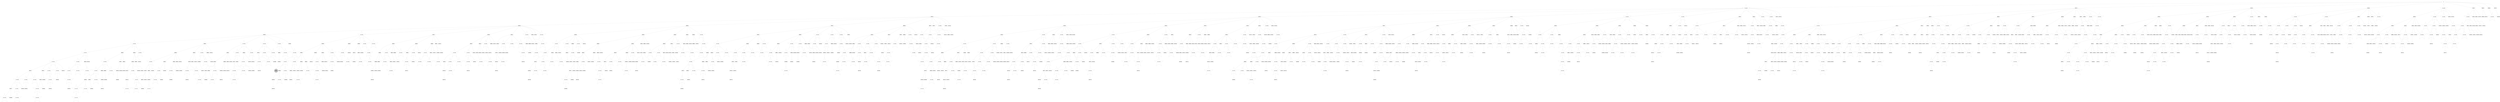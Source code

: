digraph G { 
9336 -> 9337;
9336 -> 9339;
9336 -> 9342;
9336 -> 9348;
9336 -> 9360;
9336 -> 9383;
9336 -> 9482;
9336 -> 9594;
9336 -> 9786;
9337 -> 9338;
9337 -> 9340;
9337 -> 9343;
9337 -> 9349;
9337 -> 9361;
9337 -> 9384;
9337 -> 9418;
9337 -> 9483;
9337 -> 9595;
9337 -> 9787;
9337 -> 10149;
9338 -> 9341;
9338 -> 9344;
9338 -> 9350;
9338 -> 9362;
9338 -> 9385;
9338 -> 9484;
9338 -> 9596;
9338 -> 9788;
9338 -> 10150;
9339 -> 9345;
9339 -> 9351;
9339 -> 9363;
9339 -> 9386;
9339 -> 9419;
9339 -> 9485;
9339 -> 9597;
9339 -> 9789;
9339 -> 10151;
9340 -> 9346;
9340 -> 9352;
9340 -> 9364;
9340 -> 9387;
9340 -> 9420;
9340 -> 9598;
9340 -> 9790;
9340 -> 10152;
9341 -> 9347;
9341 -> 9353;
9341 -> 9365;
9341 -> 9388;
9341 -> 9421;
9341 -> 9486;
9341 -> 9599;
9341 -> 9791;
9341 -> 10153;
9342 -> 9354;
9342 -> 9366;
9342 -> 9389;
9342 -> 9487;
9342 -> 9600;
9342 -> 9792;
9343 -> 9355;
9343 -> 9367;
9343 -> 9390;
9343 -> 9422;
9343 -> 9488;
9343 -> 9601;
9343 -> 9793;
9343 -> 10154;
9344 -> 9356;
9344 -> 9368;
9344 -> 9391;
9344 -> 9489;
9344 -> 9602;
9344 -> 9794;
9345 -> 9357;
9345 -> 9369;
9345 -> 9423;
9345 -> 9490;
9345 -> 9603;
9345 -> 9795;
9345 -> 10155;
9346 -> 9358;
9346 -> 9370;
9346 -> 9424;
9346 -> 9491;
9346 -> 9604;
9346 -> 9796;
9346 -> 10156;
9347 -> 9359;
9347 -> 9371;
9347 -> 9392;
9347 -> 9492;
9347 -> 9605;
9347 -> 9797;
9348 -> 9372;
9348 -> 9393;
9348 -> 9425;
9348 -> 9493;
9348 -> 9798;
9348 -> 10157;
9349 -> 9373;
9349 -> 9394;
9349 -> 9426;
9349 -> 9494;
9349 -> 9606;
9350 -> 9374;
9350 -> 9395;
9350 -> 9427;
9350 -> 9495;
9350 -> 9607;
9350 -> 9799;
9351 -> 9396;
9351 -> 9428;
9351 -> 9496;
9351 -> 9608;
9352 -> 9375;
9352 -> 9397;
9352 -> 9497;
9352 -> 9609;
9353 -> 9376;
9353 -> 9398;
9353 -> 9498;
9353 -> 9610;
9353 -> 10158;
9354 -> 9377;
9354 -> 9429;
9354 -> 9499;
9354 -> 9611;
9354 -> 9800;
9355 -> 9378;
9355 -> 9399;
9355 -> 9430;
9355 -> 9500;
9355 -> 9801;
9355 -> 10159;
9356 -> 9379;
9356 -> 9501;
9356 -> 9612;
9356 -> 9802;
9356 -> 10160;
9357 -> 9380;
9357 -> 9400;
9357 -> 9431;
9357 -> 9613;
9357 -> 9803;
9357 -> 10161;
9358 -> 9381;
9358 -> 9432;
9358 -> 9502;
9358 -> 9614;
9359 -> 9382;
9359 -> 9401;
9359 -> 9433;
9359 -> 9503;
9360 -> 9402;
9360 -> 9504;
9360 -> 9615;
9360 -> 9804;
9360 -> 10162;
9361 -> 9434;
9361 -> 9805;
9361 -> 10163;
9362 -> 9403;
9362 -> 9435;
9362 -> 9505;
9362 -> 9616;
9362 -> 9806;
9362 -> 10164;
9363 -> 9404;
9363 -> 9436;
9363 -> 9807;
9364 -> 9437;
9364 -> 9506;
9364 -> 9617;
9364 -> 9808;
9365 -> 9405;
9365 -> 9438;
9365 -> 9507;
9365 -> 9618;
9365 -> 10165;
9366 -> 9406;
9366 -> 9439;
9366 -> 9508;
9366 -> 9809;
9366 -> 10166;
9367 -> 9407;
9367 -> 9440;
9367 -> 9810;
9367 -> 10167;
9368 -> 9408;
9368 -> 9441;
9368 -> 9509;
9368 -> 9811;
9368 -> 10168;
9369 -> 9409;
9369 -> 9442;
9369 -> 9619;
9369 -> 9812;
9369 -> 10169;
9370 -> 9443;
9370 -> 9813;
9371 -> 9410;
9371 -> 9510;
9371 -> 9620;
9371 -> 9814;
9371 -> 10170;
9372 -> 9511;
9372 -> 9621;
9372 -> 9815;
9372 -> 10171;
9373 -> 9512;
9373 -> 9622;
9373 -> 9816;
9374 -> 9411;
9374 -> 9444;
9374 -> 9817;
9374 -> 10172;
9375 -> 9412;
9375 -> 9445;
9375 -> 9623;
9375 -> 9818;
9376 -> 9413;
9376 -> 9446;
9376 -> 9513;
9376 -> 9624;
9377 -> 9414;
9377 -> 9447;
9377 -> 9625;
9377 -> 10173;
9378 -> 9415;
9378 -> 9448;
9378 -> 9514;
9378 -> 9626;
9378 -> 9819;
9378 -> 10174;
9379 -> 9515;
9379 -> 9627;
9379 -> 9820;
9379 -> 10175;
9380 -> 9821;
9380 -> 10176;
9381 -> 9416;
9381 -> 9449;
9381 -> 9516;
9381 -> 9628;
9382 -> 9417;
9382 -> 9517;
9382 -> 9822;
9382 -> 10177;
9383 -> 9450;
9383 -> 9518;
9383 -> 9823;
9383 -> 10178;
9384 -> 9451;
9384 -> 9519;
9384 -> 9629;
9384 -> 9824;
9384 -> 10179;
9385 -> 9452;
9385 -> 9825;
9385 -> 10180;
9386 -> 9453;
9386 -> 9630;
9386 -> 9826;
9386 -> 10181;
9387 -> 9454;
9387 -> 9827;
9387 -> 10182;
9388 -> 9455;
9388 -> 9520;
9388 -> 9631;
9388 -> 9828;
9388 -> 10183;
9389 -> 9456;
9389 -> 9521;
9389 -> 9632;
9389 -> 9829;
9390 -> 9457;
9390 -> 9522;
9390 -> 9633;
9390 -> 9830;
9390 -> 10184;
9391 -> 9458;
9391 -> 9523;
9391 -> 10185;
9392 -> 9459;
9392 -> 9524;
9392 -> 9634;
9392 -> 9831;
9393 -> 9460;
9393 -> 9525;
9393 -> 9635;
9393 -> 9832;
9393 -> 10186;
9394 -> 9461;
9394 -> 9526;
9394 -> 9636;
9394 -> 9833;
9394 -> 10187;
9395 -> 9462;
9395 -> 9527;
9395 -> 9637;
9395 -> 9834;
9396 -> 9463;
9396 -> 9528;
9396 -> 9835;
9396 -> 10188;
9397 -> 9464;
9397 -> 9529;
9397 -> 9638;
9397 -> 9836;
9397 -> 10189;
9398 -> 9837;
9398 -> 10190;
9399 -> 9465;
9399 -> 9639;
9399 -> 9838;
9399 -> 10191;
9400 -> 9466;
9400 -> 9640;
9400 -> 9839;
9401 -> 9467;
9401 -> 9641;
9401 -> 9840;
9402 -> 9468;
9402 -> 9530;
9402 -> 9642;
9402 -> 9841;
9402 -> 10192;
9403 -> 9469;
9403 -> 9531;
9403 -> 9643;
9403 -> 9842;
9403 -> 10193;
9404 -> 9644;
9404 -> 9843;
9404 -> 10194;
9405 -> 9470;
9405 -> 9532;
9405 -> 9645;
9405 -> 9844;
9405 -> 10195;
9406 -> 9471;
9406 -> 9533;
9406 -> 9646;
9406 -> 9845;
9406 -> 10196;
9407 -> 9472;
9407 -> 9647;
9407 -> 9846;
9407 -> 10197;
9408 -> 9473;
9408 -> 9648;
9408 -> 9847;
9408 -> 10198;
9409 -> 9474;
9409 -> 9534;
9409 -> 9649;
9409 -> 9848;
9409 -> 10199;
9410 -> 9475;
9410 -> 9535;
9410 -> 9650;
9410 -> 9849;
9410 -> 10200;
9411 -> 9476;
9411 -> 9536;
9411 -> 9651;
9411 -> 10201;
9412 -> 9477;
9412 -> 9652;
9412 -> 9850;
9412 -> 10202;
9413 -> 9478;
9413 -> 9537;
9413 -> 9653;
9413 -> 9851;
9414 -> 9479;
9414 -> 9538;
9414 -> 9654;
9414 -> 10203;
9415 -> 9480;
9415 -> 9655;
9415 -> 9852;
9415 -> 10204;
9416 -> 9539;
9416 -> 9656;
9416 -> 9853;
9417 -> 9481;
9417 -> 9540;
9417 -> 9657;
9417 -> 9854;
9417 -> 10205;
9418 -> 9541;
9418 -> 9855;
9418 -> 10206;
9419 -> 9658;
9419 -> 9856;
9419 -> 10207;
9420 -> 9542;
9420 -> 9857;
9420 -> 10208;
9421 -> 9543;
9421 -> 9659;
9421 -> 9858;
9421 -> 10209;
9422 -> 9544;
9422 -> 9660;
9422 -> 9859;
9423 -> 9545;
9423 -> 9661;
9424 -> 9662;
9424 -> 9860;
9424 -> 10210;
9425 -> 9546;
9425 -> 9663;
9425 -> 9861;
9425 -> 10211;
9426 -> 9547;
9426 -> 9664;
9426 -> 9862;
9426 -> 10212;
9427 -> 9548;
9427 -> 9863;
9427 -> 10213;
9428 -> 9549;
9428 -> 9864;
9428 -> 10214;
9429 -> 9550;
9429 -> 9665;
9429 -> 10215;
9430 -> 9551;
9430 -> 9666;
9430 -> 9865;
9430 -> 10216;
9431 -> 9552;
9431 -> 9667;
9431 -> 9866;
9432 -> 9553;
9432 -> 9668;
9432 -> 10217;
9433 -> 9554;
9433 -> 9867;
9433 -> 10218;
9434 -> 9555;
9434 -> 9868;
9434 -> 10219;
9435 -> 9556;
9435 -> 10220;
9436 -> 9557;
9436 -> 9669;
9436 -> 9869;
9436 -> 10221;
9437 -> 9558;
9437 -> 9670;
9437 -> 9870;
9437 -> 10222;
9438 -> 9671;
9438 -> 9871;
9438 -> 10223;
9439 -> 9559;
9439 -> 9672;
9440 -> 9560;
9440 -> 9673;
9440 -> 9872;
9440 -> 10224;
9441 -> 9561;
9441 -> 9674;
9441 -> 9873;
9441 -> 10225;
9442 -> 9562;
9442 -> 9675;
9442 -> 9874;
9442 -> 10226;
9443 -> 9563;
9443 -> 9676;
9443 -> 9875;
9443 -> 10227;
9444 -> 9564;
9444 -> 9677;
9444 -> 10228;
9445 -> 9565;
9445 -> 9876;
9445 -> 10229;
9446 -> 10230;
9447 -> 9678;
9447 -> 10231;
9448 -> 9566;
9448 -> 9679;
9448 -> 9877;
9448 -> 10232;
9449 -> 9567;
9449 -> 9878;
9449 -> 10233;
9450 -> 9568;
9450 -> 9680;
9450 -> 9879;
9450 -> 10234;
9451 -> 9569;
9451 -> 9681;
9451 -> 9880;
9451 -> 10235;
9452 -> 9570;
9452 -> 9682;
9452 -> 10236;
9453 -> 9881;
9453 -> 10237;
9454 -> 9571;
9454 -> 9683;
9454 -> 9882;
9454 -> 10238;
9455 -> 9572;
9455 -> 9684;
9455 -> 10239;
9456 -> 9573;
9456 -> 9685;
9456 -> 9883;
9456 -> 10240;
9457 -> 9686;
9457 -> 9884;
9457 -> 10241;
9458 -> 9574;
9458 -> 9687;
9458 -> 9885;
9458 -> 10242;
9459 -> 9575;
9459 -> 9688;
9459 -> 9886;
9459 -> 10243;
9460 -> 9576;
9460 -> 9887;
9460 -> 10244;
9461 -> 9577;
9461 -> 9689;
9461 -> 9888;
9461 -> 10245;
9462 -> 9690;
9462 -> 9889;
9462 -> 10246;
9463 -> 9578;
9463 -> 9890;
9463 -> 10247;
9464 -> 9579;
9464 -> 10248;
9465 -> 9580;
9465 -> 9691;
9465 -> 10249;
9466 -> 9581;
9466 -> 9692;
9466 -> 9891;
9467 -> 9582;
9467 -> 9693;
9467 -> 9892;
9467 -> 10250;
9468 -> 9583;
9468 -> 9694;
9468 -> 9893;
9468 -> 10251;
9469 -> 9695;
9469 -> 9894;
9469 -> 10252;
9470 -> 9696;
9470 -> 9895;
9470 -> 10253;
9471 -> 9584;
9471 -> 9697;
9471 -> 9896;
9472 -> 9585;
9472 -> 9698;
9472 -> 10254;
9473 -> 9586;
9473 -> 9699;
9473 -> 9897;
9473 -> 10255;
9474 -> 9700;
9474 -> 9898;
9474 -> 10256;
9475 -> 9587;
9475 -> 9701;
9475 -> 10257;
9476 -> 9588;
9476 -> 9702;
9476 -> 9899;
9477 -> 9589;
9477 -> 9703;
9477 -> 9900;
9477 -> 10258;
9478 -> 9590;
9478 -> 9704;
9478 -> 9901;
9479 -> 9591;
9480 -> 9592;
9480 -> 9705;
9480 -> 9902;
9480 -> 10259;
9481 -> 9593;
9481 -> 9903;
9481 -> 10260;
9482 -> 9904;
9482 -> 10261;
9483 -> 9905;
9483 -> 10262;
9484 -> 10263;
9485 -> 9706;
9485 -> 9906;
9486 -> 9707;
9486 -> 9907;
9486 -> 10264;
9487 -> 9708;
9487 -> 9908;
9487 -> 10265;
9488 -> 9709;
9488 -> 9909;
9488 -> 10266;
9489 -> 9710;
9489 -> 9910;
9489 -> 10267;
9490 -> 9711;
9491 -> 10268;
9492 -> 9712;
9492 -> 9911;
9492 -> 10269;
9493 -> 9713;
9493 -> 9912;
9494 -> 9714;
9494 -> 10270;
9495 -> 9715;
9495 -> 9913;
9495 -> 10271;
9496 -> 9716;
9496 -> 10272;
9497 -> 9717;
9497 -> 9914;
9497 -> 10273;
9498 -> 9718;
9498 -> 9915;
9498 -> 10274;
9499 -> 9719;
9499 -> 9916;
9499 -> 10275;
9500 -> 9720;
9500 -> 9917;
9500 -> 10276;
9501 -> 9918;
9502 -> 9721;
9502 -> 9919;
9504 -> 9722;
9504 -> 9920;
9504 -> 10277;
9505 -> 9921;
9505 -> 10278;
9506 -> 9723;
9506 -> 9922;
9507 -> 9724;
9507 -> 9923;
9507 -> 10279;
9508 -> 10280;
9509 -> 9725;
9509 -> 9924;
9510 -> 9726;
9510 -> 9925;
9510 -> 10281;
9511 -> 10282;
9512 -> 9926;
9513 -> 9727;
9513 -> 9927;
9513 -> 10283;
9514 -> 9728;
9514 -> 9928;
9514 -> 10284;
9515 -> 9729;
9515 -> 9929;
9516 -> 9730;
9516 -> 10285;
9517 -> 9731;
9517 -> 10286;
9518 -> 9930;
9518 -> 10287;
9519 -> 9732;
9519 -> 9931;
9519 -> 10288;
9520 -> 9733;
9520 -> 9932;
9520 -> 10289;
9521 -> 10290;
9522 -> 9933;
9522 -> 10291;
9523 -> 9734;
9523 -> 9934;
9523 -> 10292;
9524 -> 9735;
9524 -> 9935;
9525 -> 9736;
9525 -> 9936;
9526 -> 9737;
9526 -> 10293;
9527 -> 9738;
9527 -> 9937;
9527 -> 10294;
9528 -> 9739;
9528 -> 9938;
9528 -> 10295;
9529 -> 9740;
9529 -> 10296;
9530 -> 9741;
9530 -> 10297;
9531 -> 9742;
9531 -> 9939;
9532 -> 9940;
9533 -> 10298;
9534 -> 9941;
9534 -> 10299;
9535 -> 9942;
9535 -> 10300;
9536 -> 9943;
9537 -> 9944;
9537 -> 10301;
9538 -> 9743;
9538 -> 9945;
9538 -> 10302;
9539 -> 9744;
9539 -> 9946;
9539 -> 10303;
9540 -> 9745;
9540 -> 10304;
9541 -> 9746;
9541 -> 9947;
9541 -> 10305;
9542 -> 9747;
9542 -> 9948;
9542 -> 10306;
9543 -> 9748;
9543 -> 10307;
9544 -> 9949;
9544 -> 10308;
9545 -> 9749;
9545 -> 9950;
9545 -> 10309;
9546 -> 9750;
9546 -> 9951;
9546 -> 10310;
9547 -> 9751;
9547 -> 9952;
9547 -> 10311;
9548 -> 9953;
9548 -> 10312;
9549 -> 9954;
9550 -> 9955;
9550 -> 10313;
9551 -> 9752;
9551 -> 10314;
9552 -> 9753;
9552 -> 9956;
9552 -> 10315;
9553 -> 9754;
9553 -> 9957;
9553 -> 10316;
9554 -> 9755;
9554 -> 9958;
9554 -> 10317;
9555 -> 9756;
9555 -> 10318;
9556 -> 9757;
9556 -> 10319;
9557 -> 9758;
9557 -> 9959;
9557 -> 10320;
9558 -> 9960;
9558 -> 10321;
9559 -> 10322;
9560 -> 9759;
9560 -> 9961;
9560 -> 10323;
9561 -> 9760;
9561 -> 9962;
9561 -> 10324;
9562 -> 9963;
9563 -> 9761;
9563 -> 9964;
9563 -> 10325;
9564 -> 9762;
9564 -> 9965;
9565 -> 9763;
9565 -> 10326;
9566 -> 9764;
9567 -> 9765;
9567 -> 10327;
9568 -> 9766;
9568 -> 9966;
9568 -> 10328;
9569 -> 9767;
9569 -> 9967;
9569 -> 10329;
9570 -> 9968;
9570 -> 10330;
9571 -> 9768;
9571 -> 9969;
9571 -> 10331;
9572 -> 9769;
9572 -> 9970;
9572 -> 10332;
9573 -> 9770;
9573 -> 9971;
9573 -> 10333;
9574 -> 9972;
9575 -> 9771;
9575 -> 9973;
9575 -> 10334;
9576 -> 9772;
9576 -> 9974;
9576 -> 10335;
9577 -> 9773;
9577 -> 9975;
9577 -> 10336;
9578 -> 9774;
9578 -> 9976;
9579 -> 10337;
9580 -> 9977;
9580 -> 10338;
9581 -> 9775;
9581 -> 9978;
9581 -> 10339;
9582 -> 9776;
9582 -> 9979;
9582 -> 10340;
9583 -> 9777;
9583 -> 9980;
9583 -> 10341;
9584 -> 9778;
9584 -> 9981;
9584 -> 10342;
9585 -> 9779;
9585 -> 9982;
9585 -> 10343;
9586 -> 9780;
9586 -> 10344;
9587 -> 9781;
9587 -> 9983;
9587 -> 10345;
9588 -> 9782;
9588 -> 9984;
9588 -> 10346;
9589 -> 9783;
9589 -> 9985;
9589 -> 10347;
9591 -> 9986;
9591 -> 10348;
9592 -> 9784;
9592 -> 9987;
9592 -> 10349;
9593 -> 9785;
9593 -> 9988;
9593 -> 10350;
9594 -> 10351;
9595 -> 9989;
9595 -> 10352;
9596 -> 9990;
9596 -> 10353;
9597 -> 9991;
9598 -> 9992;
9598 -> 10354;
9599 -> 9993;
9599 -> 10355;
9600 -> 9994;
9601 -> 9995;
9601 -> 10356;
9602 -> 9996;
9602 -> 10357;
9603 -> 9997;
9603 -> 10358;
9604 -> 9998;
9604 -> 10359;
9605 -> 9999;
9605 -> 10360;
9606 -> 10000;
9606 -> 10361;
9607 -> 10001;
9607 -> 10362;
9608 -> 10002;
9608 -> 10363;
9609 -> 10003;
9609 -> 10364;
9610 -> 10004;
9611 -> 10005;
9611 -> 10365;
9612 -> 10006;
9613 -> 10007;
9613 -> 10366;
9614 -> 10008;
9614 -> 10367;
9615 -> 10009;
9615 -> 10368;
9616 -> 10010;
9616 -> 10369;
9617 -> 10011;
9617 -> 10370;
9618 -> 10012;
9618 -> 10371;
9619 -> 10013;
9619 -> 10372;
9620 -> 10014;
9620 -> 10373;
9621 -> 10015;
9621 -> 10374;
9622 -> 10016;
9622 -> 10375;
9623 -> 10017;
9623 -> 10376;
9624 -> 10018;
9624 -> 10377;
9625 -> 10019;
9625 -> 10378;
9626 -> 10020;
9627 -> 10379;
9628 -> 10380;
9629 -> 10021;
9629 -> 10381;
9630 -> 10022;
9630 -> 10382;
9631 -> 10023;
9631 -> 10383;
9633 -> 10024;
9634 -> 10025;
9634 -> 10384;
9635 -> 10026;
9635 -> 10385;
9636 -> 10027;
9637 -> 10028;
9637 -> 10386;
9638 -> 10029;
9638 -> 10387;
9639 -> 10030;
9639 -> 10388;
9640 -> 10031;
9640 -> 10389;
9641 -> 10032;
9641 -> 10390;
9642 -> 10033;
9642 -> 10391;
9643 -> 10392;
9644 -> 10034;
9645 -> 10035;
9646 -> 10393;
9647 -> 10036;
9647 -> 10394;
9648 -> 10395;
9649 -> 10037;
9649 -> 10396;
9650 -> 10038;
9650 -> 10397;
9651 -> 10039;
9651 -> 10398;
9652 -> 10040;
9652 -> 10399;
9653 -> 10041;
9653 -> 10400;
9654 -> 10042;
9654 -> 10401;
9655 -> 10043;
9655 -> 10402;
9656 -> 10044;
9657 -> 10045;
9659 -> 10046;
9659 -> 10403;
9660 -> 10047;
9660 -> 10404;
9661 -> 10048;
9661 -> 10405;
9662 -> 10406;
9663 -> 10049;
9663 -> 10407;
9664 -> 10050;
9664 -> 10408;
9665 -> 10051;
9665 -> 10409;
9666 -> 10052;
9667 -> 10410;
9668 -> 10053;
9668 -> 10411;
9669 -> 10412;
9670 -> 10054;
9670 -> 10413;
9671 -> 10055;
9672 -> 10056;
9672 -> 10414;
9673 -> 10415;
9674 -> 10057;
9674 -> 10416;
9675 -> 10058;
9676 -> 10059;
9677 -> 10417;
9678 -> 10060;
9678 -> 10418;
9679 -> 10061;
9679 -> 10419;
9680 -> 10062;
9680 -> 10420;
9681 -> 10421;
9682 -> 10063;
9682 -> 10422;
9684 -> 10064;
9684 -> 10423;
9685 -> 10424;
9686 -> 10065;
9686 -> 10425;
9688 -> 10066;
9688 -> 10426;
9689 -> 10067;
9689 -> 10427;
9690 -> 10428;
9691 -> 10429;
9692 -> 10068;
9693 -> 10069;
9694 -> 10070;
9694 -> 10430;
9695 -> 10071;
9695 -> 10431;
9696 -> 10072;
9696 -> 10432;
9697 -> 10433;
9698 -> 10434;
9699 -> 10073;
9699 -> 10435;
9700 -> 10074;
9700 -> 10436;
9701 -> 10075;
9701 -> 10437;
9702 -> 10076;
9703 -> 10077;
9703 -> 10438;
9704 -> 10078;
9704 -> 10439;
9705 -> 10079;
9705 -> 10440;
9706 -> 10080;
9706 -> 10441;
9707 -> 10081;
9708 -> 10082;
9709 -> 10083;
9709 -> 10442;
9710 -> 10443;
9711 -> 10084;
9711 -> 10444;
9712 -> 10085;
9712 -> 10445;
9713 -> 10086;
9714 -> 10087;
9714 -> 10446;
9715 -> 10088;
9715 -> 10447;
9716 -> 10089;
9716 -> 10448;
9717 -> 10090;
9717 -> 10449;
9718 -> 10091;
9718 -> 10450;
9719 -> 10451;
9720 -> 10092;
9720 -> 10452;
9721 -> 10453;
9722 -> 10093;
9723 -> 10454;
9724 -> 10094;
9725 -> 10095;
9725 -> 10455;
9726 -> 10096;
9726 -> 10456;
9727 -> 10097;
9727 -> 10457;
9728 -> 10098;
9728 -> 10458;
9729 -> 10099;
9729 -> 10459;
9730 -> 10100;
9730 -> 10460;
9731 -> 10101;
9732 -> 10102;
9733 -> 10461;
9734 -> 10103;
9734 -> 10462;
9735 -> 10104;
9735 -> 10463;
9736 -> 10105;
9737 -> 10464;
9738 -> 10106;
9739 -> 10107;
9739 -> 10465;
9740 -> 10108;
9741 -> 10109;
9741 -> 10466;
9742 -> 10110;
9743 -> 10111;
9743 -> 10467;
9744 -> 10112;
9744 -> 10468;
9745 -> 10113;
9745 -> 10469;
9746 -> 10114;
9746 -> 10470;
9747 -> 10471;
9748 -> 10115;
9748 -> 10472;
9749 -> 10473;
9750 -> 10116;
9750 -> 10474;
9751 -> 10117;
9752 -> 10118;
9752 -> 10475;
9753 -> 10119;
9753 -> 10476;
9754 -> 10120;
9754 -> 10477;
9755 -> 10121;
9756 -> 10122;
9756 -> 10478;
9757 -> 10123;
9757 -> 10479;
9758 -> 10124;
9758 -> 10480;
9759 -> 10125;
9759 -> 10481;
9760 -> 10126;
9760 -> 10482;
9761 -> 10127;
9761 -> 10483;
9762 -> 10128;
9762 -> 10484;
9763 -> 10129;
9764 -> 10130;
9764 -> 10485;
9765 -> 10131;
9765 -> 10486;
9766 -> 10132;
9766 -> 10487;
9767 -> 10488;
9768 -> 10133;
9768 -> 10489;
9769 -> 10134;
9770 -> 10135;
9770 -> 10490;
9771 -> 10136;
9771 -> 10491;
9772 -> 10137;
9773 -> 10138;
9774 -> 10139;
9774 -> 10492;
9775 -> 10140;
9775 -> 10493;
9776 -> 10141;
9776 -> 10494;
9777 -> 10495;
9778 -> 10142;
9778 -> 10496;
9779 -> 10143;
9779 -> 10497;
9780 -> 10144;
9780 -> 10498;
9781 -> 10145;
9781 -> 10499;
9782 -> 10146;
9783 -> 10147;
9783 -> 10500;
9784 -> 10501;
9785 -> 10148;
9785 -> 10502;
9786 -> 10503;
9789 -> 10504;
9790 -> 10505;
9792 -> 10506;
9793 -> 10507;
9794 -> 10508;
9795 -> 10509;
9796 -> 10510;
9797 -> 10511;
9798 -> 10512;
9799 -> 10513;
9800 -> 10514;
9801 -> 10515;
9802 -> 10516;
9803 -> 10517;
9804 -> 10518;
9805 -> 10519;
9806 -> 10520;
9808 -> 10521;
9809 -> 10522;
9810 -> 10523;
9812 -> 10524;
9813 -> 10525;
9814 -> 10526;
9815 -> 10527;
9816 -> 10528;
9817 -> 10529;
9818 -> 10530;
9820 -> 10531;
9821 -> 10532;
9822 -> 10533;
9823 -> 10534;
9824 -> 10535;
9825 -> 10536;
9826 -> 10537;
9827 -> 10538;
9829 -> 10539;
9831 -> 10540;
9834 -> 10541;
9835 -> 10542;
9836 -> 10543;
9837 -> 10544;
9838 -> 10545;
9839 -> 10546;
9840 -> 10547;
9841 -> 10548;
9843 -> 10549;
9844 -> 10550;
9846 -> 10551;
9847 -> 10552;
9848 -> 10553;
9849 -> 10554;
9851 -> 10555;
9852 -> 10556;
9853 -> 10557;
9854 -> 10558;
9855 -> 10559;
9856 -> 10560;
9857 -> 10561;
9859 -> 10562;
9860 -> 10563;
9861 -> 10564;
9862 -> 10565;
9863 -> 10566;
9864 -> 10567;
9865 -> 10568;
9866 -> 10569;
9867 -> 10570;
9868 -> 10571;
9869 -> 10572;
9871 -> 10573;
9873 -> 10574;
9874 -> 10575;
9875 -> 10576;
9879 -> 10577;
9880 -> 10578;
9881 -> 10579;
9882 -> 10580;
9883 -> 10581;
9884 -> 10582;
9885 -> 10583;
9886 -> 10584;
9887 -> 10585;
9889 -> 10586;
9890 -> 10587;
9891 -> 10588;
9892 -> 10589;
9893 -> 10590;
9894 -> 10591;
9895 -> 10592;
9896 -> 10593;
9897 -> 10594;
9898 -> 10595;
9899 -> 10596;
9900 -> 10597;
9901 -> 10598;
9903 -> 10599;
9905 -> 10600;
9906 -> 10601;
9907 -> 10602;
9908 -> 10603;
9909 -> 10604;
9910 -> 10605;
9911 -> 10606;
9912 -> 10607;
9913 -> 10608;
9914 -> 10609;
9915 -> 10610;
9916 -> 10611;
9917 -> 10612;
9918 -> 10613;
9919 -> 10614;
9920 -> 10615;
9923 -> 10616;
9924 -> 10617;
9926 -> 10618;
9927 -> 10619;
9928 -> 10620;
9929 -> 10621;
9930 -> 10622;
9931 -> 10623;
9933 -> 10624;
9934 -> 10625;
9935 -> 10626;
9936 -> 10627;
9937 -> 10628;
9938 -> 10629;
9939 -> 10630;
9940 -> 10631;
9941 -> 10632;
9942 -> 10633;
9943 -> 10634;
9944 -> 10635;
9945 -> 10636;
9946 -> 10637;
9947 -> 10638;
9948 -> 10639;
9951 -> 10640;
9952 -> 10641;
9953 -> 10642;
9954 -> 10643;
9955 -> 10644;
9956 -> 10645;
9959 -> 10646;
9960 -> 10647;
9961 -> 10648;
9962 -> 10649;
9963 -> 10650;
9964 -> 10651;
9967 -> 10652;
9970 -> 10653;
9971 -> 10654;
9973 -> 10655;
9975 -> 10656;
9976 -> 10657;
9977 -> 10658;
9978 -> 10659;
9979 -> 10660;
9981 -> 10661;
9984 -> 10662;
9986 -> 10663;
9988 -> 10664;
9989 -> 10665;
9992 -> 10666;
9993 -> 10667;
9994 -> 10668;
9995 -> 10669;
9996 -> 10670;
9997 -> 10671;
9998 -> 10672;
9999 -> 10673;
10000 -> 10674;
10001 -> 10675;
10002 -> 10676;
10003 -> 10677;
10004 -> 10678;
10005 -> 10679;
10006 -> 10680;
10008 -> 10681;
10009 -> 10682;
10012 -> 10683;
10013 -> 10684;
10014 -> 10685;
10015 -> 10686;
10016 -> 10687;
10017 -> 10688;
10018 -> 10689;
10019 -> 10690;
10020 -> 10691;
10022 -> 10692;
10023 -> 10693;
10024 -> 10694;
10025 -> 10695;
10026 -> 10696;
10027 -> 10697;
10028 -> 10698;
10030 -> 10699;
10031 -> 10700;
10032 -> 10701;
10033 -> 10702;
10034 -> 10703;
10036 -> 10704;
10037 -> 10705;
10038 -> 10706;
10040 -> 10707;
10041 -> 10708;
10042 -> 10709;
10043 -> 10710;
10044 -> 10711;
10045 -> 10712;
10047 -> 10713;
10048 -> 10714;
10049 -> 10715;
10050 -> 10716;
10051 -> 10717;
10052 -> 10718;
10054 -> 10719;
10055 -> 10720;
10056 -> 10721;
10057 -> 10722;
10058 -> 10723;
10059 -> 10724;
10060 -> 10725;
10061 -> 10726;
10063 -> 10727;
10064 -> 10728;
10065 -> 10729;
10066 -> 10730;
10067 -> 10731;
10068 -> 10732;
10069 -> 10733;
10070 -> 10734;
10071 -> 10735;
10072 -> 10736;
10073 -> 10737;
10074 -> 10738;
10075 -> 10739;
10076 -> 10740;
10077 -> 10741;
10078 -> 10742;
10079 -> 10743;
10081 -> 10744;
10082 -> 10745;
10083 -> 10746;
10085 -> 10747;
10087 -> 10748;
10088 -> 10749;
10089 -> 10750;
10090 -> 10751;
10093 -> 10752;
10095 -> 10753;
10096 -> 10754;
10097 -> 10755;
10099 -> 10756;
10100 -> 10757;
10101 -> 10758;
10104 -> 10759;
10105 -> 10760;
10106 -> 10761;
10108 -> 10762;
10109 -> 10763;
10110 -> 10764;
10111 -> 10765;
10112 -> 10766;
10113 -> 10767;
10114 -> 10768;
10115 -> 10769;
10116 -> 10770;
10118 -> 10771;
10119 -> 10772;
10120 -> 10773;
10121 -> 10774;
10122 -> 10775;
10123 -> 10776;
10124 -> 10777;
10125 -> 10778;
10126 -> 10779;
10127 -> 10780;
10128 -> 10781;
10129 -> 10782;
10130 -> 10783;
10131 -> 10784;
10132 -> 10785;
10133 -> 10786;
10134 -> 10787;
10135 -> 10788;
10137 -> 10789;
10138 -> 10790;
10139 -> 10791;
10140 -> 10792;
10141 -> 10793;
10142 -> 10794;
10143 -> 10795;
10144 -> 10796;
10146 -> 10797;
10147 -> 10798;
9336 [label="GL" fontname="arial-bold" fontsize=56 width=5 height=5];
9337 [shape=star style=filled fillcolor=white fontname="helvetica-bold" fontsize=42 label="CNV_M9329"];
9338 [shape=circle style=filled fillcolor=white fontname="helvetica-bold" fontsize=56 label="M9330" width=1.09 height=2 ];
9339 [shape=circle style=filled fillcolor=white fontname="helvetica-bold" fontsize=56 label="M9331" width=3.75 height=2 ];
9340 [shape=circle style=filled fillcolor=white fontname="helvetica-bold" fontsize=56 label="M9332" width=2.47 height=2 ];
9341 [shape=circle style=filled fillcolor=white fontname="helvetica-bold" fontsize=56 label="M9333" width=1.75 height=2 ];
9342 [shape=circle style=filled fillcolor=white fontname="helvetica-bold" fontsize=56 label="M9334" width=0.24 height=2 ];
9343 [shape=circle style=filled fillcolor=white fontname="helvetica-bold" fontsize=56 label="M9335" width=2.24 height=2 ];
9344 [shape=circle style=filled fillcolor=white fontname="helvetica-bold" fontsize=56 label="M9336" width=1.58 height=2 ];
9345 [shape=circle style=filled fillcolor=white fontname="helvetica-bold" fontsize=56 label="M9337" width=0.54 height=2 ];
9346 [shape=circle style=filled fillcolor=white fontname="helvetica-bold" fontsize=56 label="M9338" width=4.42 height=2 ];
9347 [shape=circle style=filled fillcolor=white fontname="helvetica-bold" fontsize=56 label="M9339" width=4.38 height=2 ];
9348 [shape=circle style=filled fillcolor=white fontname="helvetica-bold" fontsize=56 label="M9340" width=0.73 height=2 ];
9349 [shape=star style=filled fillcolor=white fontname="helvetica-bold" fontsize=42 label="CNV_M9341"];
9350 [shape=circle style=filled fillcolor=white fontname="helvetica-bold" fontsize=56 label="M9342" width=4.61 height=2 ];
9351 [shape=circle style=filled fillcolor=white fontname="helvetica-bold" fontsize=56 label="M9343" width=3.02 height=2 ];
9352 [shape=circle style=filled fillcolor=white fontname="helvetica-bold" fontsize=56 label="M9344" width=4.46 height=2 ];
9353 [shape=star style=filled fillcolor=white fontname="helvetica-bold" fontsize=42 label="CNV_M9345"];
9354 [shape=circle style=filled fillcolor=white fontname="helvetica-bold" fontsize=56 label="M9346" width=1.51 height=2 ];
9355 [shape=circle style=filled fillcolor=white fontname="helvetica-bold" fontsize=56 label="M9347" width=4.9 height=2 ];
9356 [shape=circle style=filled fillcolor=white fontname="helvetica-bold" fontsize=56 label="M9348" width=2.13 height=2 ];
9357 [shape=star style=filled fillcolor=white fontname="helvetica-bold" fontsize=42 label="CNV_M9349"];
9358 [shape=circle style=filled fillcolor=white fontname="helvetica-bold" fontsize=56 label="M9350" width=2.44 height=2 ];
9359 [shape=star style=filled fillcolor=white fontname="helvetica-bold" fontsize=42 label="CNV_M9351"];
9360 [shape=star style=filled fillcolor=white fontname="helvetica-bold" fontsize=42 label="CNV_M9352"];
9361 [shape=star style=filled fillcolor=white fontname="helvetica-bold" fontsize=42 label="CNV_M9353"];
9362 [shape=circle style=filled fillcolor=white fontname="helvetica-bold" fontsize=56 label="M9354" width=2.98 height=2 ];
9363 [shape=circle style=filled fillcolor=white fontname="helvetica-bold" fontsize=56 label="M9355" width=4.69 height=2 ];
9364 [shape=circle style=filled fillcolor=white fontname="helvetica-bold" fontsize=56 label="M9356" width=4.82 height=2 ];
9365 [shape=circle style=filled fillcolor=white fontname="helvetica-bold" fontsize=56 label="M9357" width=4.34 height=2 ];
9366 [shape=circle style=filled fillcolor=white fontname="helvetica-bold" fontsize=56 label="M9358" width=1.72 height=2 ];
9367 [shape=circle style=filled fillcolor=white fontname="helvetica-bold" fontsize=56 label="M9359" width=4.43 height=2 ];
9368 [shape=circle style=filled fillcolor=white fontname="helvetica-bold" fontsize=56 label="M9360" width=0.84 height=2 ];
9369 [shape=circle style=filled fillcolor=white fontname="helvetica-bold" fontsize=56 label="M9361" width=3.28 height=2 ];
9370 [shape=star style=filled fillcolor=white fontname="helvetica-bold" fontsize=42 label="CNV_M9362"];
9371 [shape=circle style=filled fillcolor=white fontname="helvetica-bold" fontsize=56 label="M9363" width=4.84 height=2 ];
9372 [shape=star style=filled fillcolor=white fontname="helvetica-bold" fontsize=42 label="CNV_M9364"];
9373 [shape=circle style=filled fillcolor=white fontname="helvetica-bold" fontsize=56 label="M9365" width=3.67 height=2 ];
9374 [shape=circle style=filled fillcolor=white fontname="helvetica-bold" fontsize=56 label="M9366" width=4.91 height=2 ];
9375 [shape=star style=filled fillcolor=white fontname="helvetica-bold" fontsize=42 label="CNV_M9367"];
9376 [shape=circle style=filled fillcolor=white fontname="helvetica-bold" fontsize=56 label="M9368" width=4.74 height=2 ];
9377 [shape=circle style=filled fillcolor=white fontname="helvetica-bold" fontsize=56 label="M9369" width=2.76 height=2 ];
9378 [shape=circle style=filled fillcolor=white fontname="helvetica-bold" fontsize=56 label="M9370" width=2.06 height=2 ];
9379 [shape=star style=filled fillcolor=white fontname="helvetica-bold" fontsize=42 label="CNV_M9371"];
9380 [shape=star style=filled fillcolor=white fontname="helvetica-bold" fontsize=42 label="CNV_M9372"];
9381 [shape=star style=filled fillcolor=white fontname="helvetica-bold" fontsize=42 label="CNV_M9373"];
9382 [shape=star style=filled fillcolor=white fontname="helvetica-bold" fontsize=42 label="CNV_M9374"];
9383 [shape=circle style=filled fillcolor=white fontname="helvetica-bold" fontsize=56 label="M9375" width=4.81 height=2 ];
9384 [shape=circle style=filled fillcolor=white fontname="helvetica-bold" fontsize=56 label="M9376" width=4.74 height=2 ];
9385 [shape=circle style=filled fillcolor=white fontname="helvetica-bold" fontsize=56 label="M9377" width=3.94 height=2 ];
9386 [shape=circle style=filled fillcolor=white fontname="helvetica-bold" fontsize=56 label="M9378" width=3.34 height=2 ];
9387 [shape=circle style=filled fillcolor=white fontname="helvetica-bold" fontsize=56 label="M9379" width=4.58 height=2 ];
9388 [shape=circle style=filled fillcolor=white fontname="helvetica-bold" fontsize=56 label="M9380" width=4.09 height=2 ];
9389 [shape=circle style=filled fillcolor=white fontname="helvetica-bold" fontsize=56 label="M9381" width=1.12 height=2 ];
9390 [shape=circle style=filled fillcolor=white fontname="helvetica-bold" fontsize=56 label="M9382" width=3.02 height=2 ];
9391 [shape=circle style=filled fillcolor=white fontname="helvetica-bold" fontsize=56 label="M9383" width=2.74 height=2 ];
9392 [shape=star style=filled fillcolor=white fontname="helvetica-bold" fontsize=42 label="CNV_M9384"];
9393 [shape=star style=filled fillcolor=white fontname="helvetica-bold" fontsize=42 label="CNV_M9385"];
9394 [shape=circle style=filled fillcolor=white fontname="helvetica-bold" fontsize=56 label="M9386" width=4.65 height=2 ];
9395 [shape=circle style=filled fillcolor=white fontname="helvetica-bold" fontsize=56 label="M9387" width=1.75 height=2 ];
9396 [shape=star style=filled fillcolor=white fontname="helvetica-bold" fontsize=42 label="CNV_M9388"];
9397 [shape=circle style=filled fillcolor=white fontname="helvetica-bold" fontsize=56 label="M9389" width=0.79 height=2 ];
9398 [shape=circle style=filled fillcolor=white fontname="helvetica-bold" fontsize=56 label="M9390" width=3.47 height=2 ];
9399 [shape=star style=filled fillcolor=white fontname="helvetica-bold" fontsize=42 label="CNV_M9391"];
9400 [shape=circle style=filled fillcolor=white fontname="helvetica-bold" fontsize=56 label="M9392" width=2.41 height=2 ];
9401 [shape=circle style=filled fillcolor=white fontname="helvetica-bold" fontsize=56 label="M9393" width=2.1 height=2 ];
9402 [shape=circle style=filled fillcolor=white fontname="helvetica-bold" fontsize=56 label="M9394" width=2.24 height=2 ];
9403 [shape=circle style=filled fillcolor=white fontname="helvetica-bold" fontsize=56 label="M9395" width=2.15 height=2 ];
9404 [shape=star style=filled fillcolor=white fontname="helvetica-bold" fontsize=42 label="CNV_M9396"];
9405 [shape=circle style=filled fillcolor=white fontname="helvetica-bold" fontsize=56 label="M9397" width=2.54 height=2 ];
9406 [shape=circle style=filled fillcolor=white fontname="helvetica-bold" fontsize=56 label="M9398" width=0.52 height=2 ];
9407 [shape=circle style=filled fillcolor=white fontname="helvetica-bold" fontsize=56 label="M9399" width=0.33 height=2 ];
9408 [shape=circle style=filled fillcolor=white fontname="helvetica-bold" fontsize=56 label="M9400" width=2.8 height=2 ];
9409 [shape=star style=filled fillcolor=white fontname="helvetica-bold" fontsize=42 label="CNV_M9401"];
9410 [shape=circle style=filled fillcolor=white fontname="helvetica-bold" fontsize=56 label="M9402" width=1.02 height=2 ];
9411 [shape=star style=filled fillcolor=white fontname="helvetica-bold" fontsize=42 label="CNV_M9403"];
9412 [shape=star style=filled fillcolor=white fontname="helvetica-bold" fontsize=42 label="CNV_M9404"];
9413 [shape=circle style=filled fillcolor=white fontname="helvetica-bold" fontsize=56 label="M9405" width=4.86 height=2 ];
9414 [shape=circle style=filled fillcolor=white fontname="helvetica-bold" fontsize=56 label="M9406" width=2.81 height=2 ];
9415 [shape=star style=filled fillcolor=white fontname="helvetica-bold" fontsize=42 label="CNV_M9407"];
9416 [shape=circle style=filled fillcolor=white fontname="helvetica-bold" fontsize=56 label="M9408" width=3.14 height=2 ];
9417 [shape=star style=filled fillcolor=white fontname="helvetica-bold" fontsize=42 label="CNV_M9409"];
9418 [shape=circle style=filled fillcolor=white fontname="helvetica-bold" fontsize=56 label="M9410" width=2.52 height=2 ];
9419 [shape=circle style=filled fillcolor=white fontname="helvetica-bold" fontsize=56 label="M9411" width=2.6 height=2 ];
9420 [shape=circle style=filled fillcolor=white fontname="helvetica-bold" fontsize=56 label="M9412" width=3.44 height=2 ];
9421 [shape=circle style=filled fillcolor=white fontname="helvetica-bold" fontsize=56 label="M9413" width=2.18 height=2 ];
9422 [shape=circle style=filled fillcolor=white fontname="helvetica-bold" fontsize=56 label="M9414" width=2.8 height=2 ];
9423 [shape=circle style=filled fillcolor=white fontname="helvetica-bold" fontsize=56 label="M9415" width=3.84 height=2 ];
9424 [shape=circle style=filled fillcolor=white fontname="helvetica-bold" fontsize=56 label="M9416" width=2.58 height=2 ];
9425 [shape=circle style=filled fillcolor=white fontname="helvetica-bold" fontsize=56 label="M9417" width=1.46 height=2 ];
9426 [shape=circle style=filled fillcolor=white fontname="helvetica-bold" fontsize=56 label="M9418" width=2.64 height=2 ];
9427 [shape=star style=filled fillcolor=white fontname="helvetica-bold" fontsize=42 label="CNV_M9419"];
9428 [shape=circle style=filled fillcolor=white fontname="helvetica-bold" fontsize=56 label="M9420" width=2.81 height=2 ];
9429 [shape=circle style=filled fillcolor=white fontname="helvetica-bold" fontsize=56 label="M9421" width=4.51 height=2 ];
9430 [shape=circle style=filled fillcolor=white fontname="helvetica-bold" fontsize=56 label="M9422" width=4.49 height=2 ];
9431 [shape=circle style=filled fillcolor=white fontname="helvetica-bold" fontsize=56 label="M9423" width=4.54 height=2 ];
9432 [shape=star style=filled fillcolor=white fontname="helvetica-bold" fontsize=42 label="CNV_M9424"];
9433 [shape=circle style=filled fillcolor=white fontname="helvetica-bold" fontsize=56 label="M9425" width=3.19 height=2 ];
9434 [shape=circle style=filled fillcolor=white fontname="helvetica-bold" fontsize=56 label="M9426" width=4.7 height=2 ];
9435 [shape=circle style=filled fillcolor=white fontname="helvetica-bold" fontsize=56 label="M9427" width=2.52 height=2 ];
9436 [shape=circle style=filled fillcolor=white fontname="helvetica-bold" fontsize=56 label="M9428" width=1.4 height=2 ];
9437 [shape=circle style=filled fillcolor=white fontname="helvetica-bold" fontsize=56 label="M9429" width=2.65 height=2 ];
9438 [shape=circle style=filled fillcolor=white fontname="helvetica-bold" fontsize=56 label="M9430" width=2.1 height=2 ];
9439 [shape=circle style=filled fillcolor=white fontname="helvetica-bold" fontsize=56 label="M9431" width=0.61 height=2 ];
9440 [shape=circle style=filled fillcolor=white fontname="helvetica-bold" fontsize=56 label="M9432" width=4.25 height=2 ];
9441 [shape=circle style=filled fillcolor=white fontname="helvetica-bold" fontsize=56 label="M9433" width=1.86 height=2 ];
9442 [shape=circle style=filled fillcolor=white fontname="helvetica-bold" fontsize=56 label="M9434" width=0.36 height=2 ];
9443 [shape=circle style=filled fillcolor=white fontname="helvetica-bold" fontsize=56 label="M9435" width=4.59 height=2 ];
9444 [shape=circle style=filled fillcolor=white fontname="helvetica-bold" fontsize=56 label="M9436" width=0.74 height=2 ];
9445 [shape=circle style=filled fillcolor=white fontname="helvetica-bold" fontsize=56 label="M9437" width=4.1 height=2 ];
9446 [shape=circle style=filled fillcolor=white fontname="helvetica-bold" fontsize=56 label="M9438" width=1.93 height=2 ];
9447 [shape=circle style=filled fillcolor=white fontname="helvetica-bold" fontsize=56 label="M9439" width=2.61 height=2 ];
9448 [shape=circle style=filled fillcolor=white fontname="helvetica-bold" fontsize=56 label="M9440" width=2.88 height=2 ];
9449 [shape=circle style=filled fillcolor=white fontname="helvetica-bold" fontsize=56 label="M9441" width=4.44 height=2 ];
9450 [shape=star style=filled fillcolor=white fontname="helvetica-bold" fontsize=42 label="CNV_M9442"];
9451 [shape=star style=filled fillcolor=white fontname="helvetica-bold" fontsize=42 label="CNV_M9443"];
9452 [shape=star style=filled fillcolor=white fontname="helvetica-bold" fontsize=42 label="CNV_M9444"];
9453 [shape=circle style=filled fillcolor=white fontname="helvetica-bold" fontsize=56 label="M9445" width=1.96 height=2 ];
9454 [shape=circle style=filled fillcolor=white fontname="helvetica-bold" fontsize=56 label="M9446" width=4.76 height=2 ];
9455 [shape=circle style=filled fillcolor=white fontname="helvetica-bold" fontsize=56 label="M9447" width=1.21 height=2 ];
9456 [shape=star style=filled fillcolor=white fontname="helvetica-bold" fontsize=42 label="CNV_M9448"];
9457 [shape=circle style=filled fillcolor=white fontname="helvetica-bold" fontsize=56 label="M9449" width=0.81 height=2 ];
9458 [shape=circle style=filled fillcolor=white fontname="helvetica-bold" fontsize=56 label="M9450" width=1.46 height=2 ];
9459 [shape=circle style=filled fillcolor=white fontname="helvetica-bold" fontsize=56 label="M9451" width=0.4 height=2 ];
9460 [shape=circle style=filled fillcolor=white fontname="helvetica-bold" fontsize=56 label="M9452" width=0.44 height=2 ];
9461 [shape=circle style=filled fillcolor=white fontname="helvetica-bold" fontsize=56 label="M9453" width=0.16 height=2 ];
9462 [shape=circle style=filled fillcolor=white fontname="helvetica-bold" fontsize=56 label="M9454" width=1.36 height=2 ];
9463 [shape=circle style=filled fillcolor=white fontname="helvetica-bold" fontsize=56 label="M9455" width=1.53 height=2 ];
9464 [shape=star style=filled fillcolor=white fontname="helvetica-bold" fontsize=42 label="CNV_M9456"];
9465 [shape=star style=filled fillcolor=white fontname="helvetica-bold" fontsize=42 label="CNV_M9457"];
9466 [shape=star style=filled fillcolor=white fontname="helvetica-bold" fontsize=42 label="CNV_M9458"];
9467 [shape=star style=filled fillcolor=white fontname="helvetica-bold" fontsize=42 label="CNV_M9459"];
9468 [shape=circle style=filled fillcolor=white fontname="helvetica-bold" fontsize=56 label="M9460" width=4.8 height=2 ];
9469 [shape=circle style=filled fillcolor=white fontname="helvetica-bold" fontsize=56 label="M9461" width=2.34 height=2 ];
9470 [shape=circle style=filled fillcolor=white fontname="helvetica-bold" fontsize=56 label="M9462" width=0.08 height=2 ];
9471 [shape=circle style=filled fillcolor=white fontname="helvetica-bold" fontsize=56 label="M9463" width=2.21 height=2 ];
9472 [shape=star style=filled fillcolor=white fontname="helvetica-bold" fontsize=42 label="CNV_M9464"];
9473 [shape=circle style=filled fillcolor=white fontname="helvetica-bold" fontsize=56 label="M9465" width=1.13 height=2 ];
9474 [shape=star style=filled fillcolor=white fontname="helvetica-bold" fontsize=42 label="CNV_M9466"];
9475 [shape=star style=filled fillcolor=white fontname="helvetica-bold" fontsize=42 label="CNV_M9467"];
9476 [shape=circle style=filled fillcolor=white fontname="helvetica-bold" fontsize=56 label="M9468" width=3.61 height=2 ];
9477 [shape=star style=filled fillcolor=white fontname="helvetica-bold" fontsize=42 label="CNV_M9469"];
9478 [shape=star style=filled fillcolor=white fontname="helvetica-bold" fontsize=42 label="CNV_M9470"];
9479 [shape=star style=filled fillcolor=white fontname="helvetica-bold" fontsize=42 label="CNV_M9471"];
9480 [shape=star style=filled fillcolor=white fontname="helvetica-bold" fontsize=42 label="CNV_M9472"];
9481 [shape=circle style=filled fillcolor=white fontname="helvetica-bold" fontsize=56 label="M9473" width=4.12 height=2 ];
9482 [shape=circle style=filled fillcolor=white fontname="helvetica-bold" fontsize=56 label="M9474" width=2.11 height=2 ];
9483 [shape=star style=filled fillcolor=white fontname="helvetica-bold" fontsize=42 label="CNV_M9475"];
9484 [shape=circle style=filled fillcolor=white fontname="helvetica-bold" fontsize=56 label="M9476" width=4.8 height=2 ];
9485 [shape=circle style=filled fillcolor=white fontname="helvetica-bold" fontsize=56 label="M9477" width=3.8 height=2 ];
9486 [shape=star style=filled fillcolor=white fontname="helvetica-bold" fontsize=42 label="CNV_M9478"];
9487 [shape=star style=filled fillcolor=white fontname="helvetica-bold" fontsize=42 label="CNV_M9479"];
9488 [shape=circle style=filled fillcolor=white fontname="helvetica-bold" fontsize=56 label="M9480" width=1.12 height=2 ];
9489 [shape=circle style=filled fillcolor=white fontname="helvetica-bold" fontsize=56 label="M9481" width=2.02 height=2 ];
9490 [shape=circle style=filled fillcolor=white fontname="helvetica-bold" fontsize=56 label="M9482" width=4.62 height=2 ];
9491 [shape=star style=filled fillcolor=white fontname="helvetica-bold" fontsize=42 label="CNV_M9483"];
9492 [shape=star style=filled fillcolor=white fontname="helvetica-bold" fontsize=42 label="CNV_M9484"];
9493 [shape=circle style=filled fillcolor=white fontname="helvetica-bold" fontsize=56 label="M9485" width=4.16 height=2 ];
9494 [shape=circle style=filled fillcolor=white fontname="helvetica-bold" fontsize=56 label="M9486" width=2.34 height=2 ];
9495 [shape=star style=filled fillcolor=white fontname="helvetica-bold" fontsize=42 label="CNV_M9487"];
9496 [shape=circle style=filled fillcolor=white fontname="helvetica-bold" fontsize=56 label="M9488" width=3.27 height=2 ];
9497 [shape=star style=filled fillcolor=white fontname="helvetica-bold" fontsize=42 label="CNV_M9489"];
9498 [shape=circle style=filled fillcolor=white fontname="helvetica-bold" fontsize=56 label="M9490" width=3.9 height=2 ];
9499 [shape=circle style=filled fillcolor=white fontname="helvetica-bold" fontsize=56 label="M9491" width=0.33 height=2 ];
9500 [shape=star style=filled fillcolor=white fontname="helvetica-bold" fontsize=42 label="CNV_M9492"];
9501 [shape=star style=filled fillcolor=white fontname="helvetica-bold" fontsize=42 label="CNV_M9493"];
9502 [shape=circle style=filled fillcolor=white fontname="helvetica-bold" fontsize=56 label="M9494" width=2.59 height=2 ];
9503 [shape=star style=filled fillcolor=white fontname="helvetica-bold" fontsize=42 label="CNV_M9495"];
9504 [shape=star style=filled fillcolor=white fontname="helvetica-bold" fontsize=42 label="CNV_M9496"];
9505 [shape=circle style=filled fillcolor=white fontname="helvetica-bold" fontsize=56 label="M9497" width=4.36 height=2 ];
9506 [shape=star style=filled fillcolor=white fontname="helvetica-bold" fontsize=42 label="CNV_M9498"];
9507 [shape=circle style=filled fillcolor=white fontname="helvetica-bold" fontsize=56 label="M9499" width=3.45 height=2 ];
9508 [shape=circle style=filled fillcolor=white fontname="helvetica-bold" fontsize=56 label="M9500" width=3.81 height=2 ];
9509 [shape=circle style=filled fillcolor=white fontname="helvetica-bold" fontsize=56 label="M9501" width=1.04 height=2 ];
9510 [shape=circle style=filled fillcolor=white fontname="helvetica-bold" fontsize=56 label="M9502" width=1.7 height=2 ];
9511 [shape=star style=filled fillcolor=white fontname="helvetica-bold" fontsize=42 label="CNV_M9503"];
9512 [shape=star style=filled fillcolor=white fontname="helvetica-bold" fontsize=42 label="CNV_M9504"];
9513 [shape=circle style=filled fillcolor=white fontname="helvetica-bold" fontsize=56 label="M9505" width=0.54 height=2 ];
9514 [shape=star style=filled fillcolor=white fontname="helvetica-bold" fontsize=42 label="CNV_M9506"];
9515 [shape=star style=filled fillcolor=white fontname="helvetica-bold" fontsize=42 label="CNV_M9507"];
9516 [shape=circle style=filled fillcolor=white fontname="helvetica-bold" fontsize=56 label="M9508" width=0.63 height=2 ];
9517 [shape=star style=filled fillcolor=white fontname="helvetica-bold" fontsize=42 label="CNV_M9509"];
9518 [shape=circle style=filled fillcolor=white fontname="helvetica-bold" fontsize=56 label="M9510" width=2.63 height=2 ];
9519 [shape=circle style=filled fillcolor=white fontname="helvetica-bold" fontsize=56 label="M9511" width=1.15 height=2 ];
9520 [shape=circle style=filled fillcolor=white fontname="helvetica-bold" fontsize=56 label="M9512" width=2.58 height=2 ];
9521 [shape=circle style=filled fillcolor=white fontname="helvetica-bold" fontsize=56 label="M9513" width=3.38 height=2 ];
9522 [shape=circle style=filled fillcolor=white fontname="helvetica-bold" fontsize=56 label="M9514" width=1.42 height=2 ];
9523 [shape=circle style=filled fillcolor=white fontname="helvetica-bold" fontsize=56 label="M9515" width=4.46 height=2 ];
9524 [shape=star style=filled fillcolor=white fontname="helvetica-bold" fontsize=42 label="CNV_M9516"];
9525 [shape=circle style=filled fillcolor=white fontname="helvetica-bold" fontsize=56 label="M9517" width=3.72 height=2 ];
9526 [shape=circle style=filled fillcolor=white fontname="helvetica-bold" fontsize=56 label="M9518" width=3.69 height=2 ];
9527 [shape=star style=filled fillcolor=white fontname="helvetica-bold" fontsize=42 label="CNV_M9519"];
9528 [shape=star style=filled fillcolor=white fontname="helvetica-bold" fontsize=42 label="CNV_M9520"];
9529 [shape=circle style=filled fillcolor=white fontname="helvetica-bold" fontsize=56 label="M9521" width=3.24 height=2 ];
9530 [shape=circle style=filled fillcolor=white fontname="helvetica-bold" fontsize=56 label="M9522" width=0.4 height=2 ];
9531 [shape=star style=filled fillcolor=white fontname="helvetica-bold" fontsize=42 label="CNV_M9523"];
9532 [shape=star style=filled fillcolor=white fontname="helvetica-bold" fontsize=42 label="CNV_M9524"];
9533 [shape=circle style=filled fillcolor=white fontname="helvetica-bold" fontsize=56 label="M9525" width=2.08 height=2 ];
9534 [shape=star style=filled fillcolor=white fontname="helvetica-bold" fontsize=42 label="CNV_M9526"];
9535 [shape=circle style=filled fillcolor=white fontname="helvetica-bold" fontsize=56 label="M9527" width=1.45 height=2 ];
9536 [shape=circle style=filled fillcolor=white fontname="helvetica-bold" fontsize=56 label="M9528" width=1.49 height=2 ];
9537 [shape=star style=filled fillcolor=white fontname="helvetica-bold" fontsize=42 label="CNV_M9529"];
9538 [shape=circle style=filled fillcolor=white fontname="helvetica-bold" fontsize=56 label="M9530" width=0.53 height=2 ];
9539 [shape=star style=filled fillcolor=white fontname="helvetica-bold" fontsize=42 label="CNV_M9531"];
9540 [shape=circle style=filled fillcolor=white fontname="helvetica-bold" fontsize=56 label="M9532" width=4.16 height=2 ];
9541 [shape=star style=filled fillcolor=white fontname="helvetica-bold" fontsize=42 label="CNV_M9533"];
9542 [shape=circle style=filled fillcolor=white fontname="helvetica-bold" fontsize=56 label="M9534" width=0.12 height=2 ];
9543 [shape=circle style=filled fillcolor=white fontname="helvetica-bold" fontsize=56 label="M9535" width=2.44 height=2 ];
9544 [shape=circle style=filled fillcolor=white fontname="helvetica-bold" fontsize=56 label="M9536" width=4.48 height=2 ];
9545 [shape=circle style=filled fillcolor=white fontname="helvetica-bold" fontsize=56 label="M9537" width=2.12 height=2 ];
9546 [shape=star style=filled fillcolor=white fontname="helvetica-bold" fontsize=42 label="CNV_M9538"];
9547 [shape=circle style=filled fillcolor=white fontname="helvetica-bold" fontsize=56 label="M9539" width=3.89 height=2 ];
9548 [shape=circle style=filled fillcolor=white fontname="helvetica-bold" fontsize=56 label="M9540" width=3.62 height=2 ];
9549 [shape=star style=filled fillcolor=white fontname="helvetica-bold" fontsize=42 label="CNV_M9541"];
9550 [shape=star style=filled fillcolor=white fontname="helvetica-bold" fontsize=42 label="CNV_M9542"];
9551 [shape=circle style=filled fillcolor=white fontname="helvetica-bold" fontsize=56 label="M9543" width=4.56 height=2 ];
9552 [shape=circle style=filled fillcolor=white fontname="helvetica-bold" fontsize=56 label="M9544" width=4 height=2 ];
9553 [shape=star style=filled fillcolor=white fontname="helvetica-bold" fontsize=42 label="CNV_M9545"];
9554 [shape=circle style=filled fillcolor=white fontname="helvetica-bold" fontsize=56 label="M9546" width=3.08 height=2 ];
9555 [shape=star style=filled fillcolor=white fontname="helvetica-bold" fontsize=42 label="CNV_M9547"];
9556 [shape=circle style=filled fillcolor=white fontname="helvetica-bold" fontsize=56 label="M9548" width=4.9 height=2 ];
9557 [shape=circle style=filled fillcolor=white fontname="helvetica-bold" fontsize=56 label="M9549" width=0.15 height=2 ];
9558 [shape=star style=filled fillcolor=white fontname="helvetica-bold" fontsize=42 label="CNV_M9550"];
9559 [shape=circle style=filled fillcolor=white fontname="helvetica-bold" fontsize=56 label="M9551" width=0.97 height=2 ];
9560 [shape=star style=filled fillcolor=white fontname="helvetica-bold" fontsize=42 label="CNV_M9552"];
9561 [shape=circle style=filled fillcolor=white fontname="helvetica-bold" fontsize=56 label="M9553" width=2.34 height=2 ];
9562 [shape=circle style=filled fillcolor=white fontname="helvetica-bold" fontsize=56 label="M9554" width=2.58 height=2 ];
9563 [shape=circle style=filled fillcolor=white fontname="helvetica-bold" fontsize=56 label="M9555" width=1.84 height=2 ];
9564 [shape=star style=filled fillcolor=white fontname="helvetica-bold" fontsize=42 label="CNV_M9556"];
9565 [shape=star style=filled fillcolor=white fontname="helvetica-bold" fontsize=42 label="CNV_M9557"];
9566 [shape=circle style=filled fillcolor=white fontname="helvetica-bold" fontsize=56 label="M9558" width=2.29 height=2 ];
9567 [shape=star style=filled fillcolor=white fontname="helvetica-bold" fontsize=42 label="CNV_M9559"];
9568 [shape=star style=filled fillcolor=white fontname="helvetica-bold" fontsize=42 label="CNV_M9560"];
9569 [shape=star style=filled fillcolor=white fontname="helvetica-bold" fontsize=42 label="CNV_M9561"];
9570 [shape=circle style=filled fillcolor=white fontname="helvetica-bold" fontsize=56 label="M9562" width=0.23 height=2 ];
9571 [shape=star style=filled fillcolor=white fontname="helvetica-bold" fontsize=42 label="CNV_M9563"];
9572 [shape=star style=filled fillcolor=white fontname="helvetica-bold" fontsize=42 label="CNV_M9564"];
9573 [shape=circle style=filled fillcolor=white fontname="helvetica-bold" fontsize=56 label="M9565" width=3 height=2 ];
9574 [shape=star style=filled fillcolor=white fontname="helvetica-bold" fontsize=42 label="CNV_M9566"];
9575 [shape=circle style=filled fillcolor=white fontname="helvetica-bold" fontsize=56 label="M9567" width=2.59 height=2 ];
9576 [shape=star style=filled fillcolor=white fontname="helvetica-bold" fontsize=42 label="CNV_M9568"];
9577 [shape=star style=filled fillcolor=white fontname="helvetica-bold" fontsize=42 label="CNV_M9569"];
9578 [shape=circle style=filled fillcolor=white fontname="helvetica-bold" fontsize=56 label="M9570" width=4.24 height=2 ];
9579 [shape=circle style=filled fillcolor=white fontname="helvetica-bold" fontsize=56 label="M9571" width=0.2 height=2 ];
9580 [shape=circle style=filled fillcolor=white fontname="helvetica-bold" fontsize=56 label="M9572" width=1.89 height=2 ];
9581 [shape=circle style=filled fillcolor=white fontname="helvetica-bold" fontsize=56 label="M9573" width=2.79 height=2 ];
9582 [shape=star style=filled fillcolor=white fontname="helvetica-bold" fontsize=42 label="CNV_M9574"];
9583 [shape=star style=filled fillcolor=white fontname="helvetica-bold" fontsize=42 label="CNV_M9575"];
9584 [shape=star style=filled fillcolor=white fontname="helvetica-bold" fontsize=42 label="CNV_M9576"];
9585 [shape=circle style=filled fillcolor=white fontname="helvetica-bold" fontsize=56 label="M9577" width=1.54 height=2 ];
9586 [shape=circle style=filled fillcolor=white fontname="helvetica-bold" fontsize=56 label="M9578" width=4.04 height=2 ];
9587 [shape=circle style=filled fillcolor=white fontname="helvetica-bold" fontsize=56 label="M9579" width=0.31 height=2 ];
9588 [shape=star style=filled fillcolor=white fontname="helvetica-bold" fontsize=42 label="CNV_M9580"];
9589 [shape=star style=filled fillcolor=white fontname="helvetica-bold" fontsize=42 label="CNV_M9581"];
9590 [shape=circle style=filled fillcolor=grey fontname="helvetica-bold" fontsize=56 label="M9582" width=4.76 height=2 ];
9591 [shape=star style=filled fillcolor=white fontname="helvetica-bold" fontsize=42 label="CNV_M9583"];
9592 [shape=circle style=filled fillcolor=white fontname="helvetica-bold" fontsize=56 label="M9584" width=2.1 height=2 ];
9593 [shape=star style=filled fillcolor=white fontname="helvetica-bold" fontsize=42 label="CNV_M9585"];
9594 [shape=circle style=filled fillcolor=white fontname="helvetica-bold" fontsize=56 label="M9586" width=1.64 height=2 ];
9595 [shape=star style=filled fillcolor=white fontname="helvetica-bold" fontsize=42 label="CNV_M9587"];
9596 [shape=star style=filled fillcolor=white fontname="helvetica-bold" fontsize=42 label="CNV_M9588"];
9597 [shape=circle style=filled fillcolor=white fontname="helvetica-bold" fontsize=56 label="M9589" width=4.79 height=2 ];
9598 [shape=star style=filled fillcolor=white fontname="helvetica-bold" fontsize=42 label="CNV_M9590"];
9599 [shape=circle style=filled fillcolor=white fontname="helvetica-bold" fontsize=56 label="M9591" width=0.47 height=2 ];
9600 [shape=circle style=filled fillcolor=white fontname="helvetica-bold" fontsize=56 label="M9592" width=2.34 height=2 ];
9601 [shape=circle style=filled fillcolor=white fontname="helvetica-bold" fontsize=56 label="M9593" width=1.49 height=2 ];
9602 [shape=circle style=filled fillcolor=white fontname="helvetica-bold" fontsize=56 label="M9594" width=3.31 height=2 ];
9603 [shape=circle style=filled fillcolor=white fontname="helvetica-bold" fontsize=56 label="M9595" width=4.35 height=2 ];
9604 [shape=circle style=filled fillcolor=white fontname="helvetica-bold" fontsize=56 label="M9596" width=3.86 height=2 ];
9605 [shape=star style=filled fillcolor=white fontname="helvetica-bold" fontsize=42 label="CNV_M9597"];
9606 [shape=circle style=filled fillcolor=white fontname="helvetica-bold" fontsize=56 label="M9598" width=3.4 height=2 ];
9607 [shape=star style=filled fillcolor=white fontname="helvetica-bold" fontsize=42 label="CNV_M9599"];
9608 [shape=star style=filled fillcolor=white fontname="helvetica-bold" fontsize=42 label="CNV_M9600"];
9609 [shape=circle style=filled fillcolor=white fontname="helvetica-bold" fontsize=56 label="M9601" width=3.98 height=2 ];
9610 [shape=star style=filled fillcolor=white fontname="helvetica-bold" fontsize=42 label="CNV_M9602"];
9611 [shape=circle style=filled fillcolor=white fontname="helvetica-bold" fontsize=56 label="M9603" width=0.71 height=2 ];
9612 [shape=circle style=filled fillcolor=white fontname="helvetica-bold" fontsize=56 label="M9604" width=2.64 height=2 ];
9613 [shape=circle style=filled fillcolor=white fontname="helvetica-bold" fontsize=56 label="M9605" width=4.16 height=2 ];
9614 [shape=star style=filled fillcolor=white fontname="helvetica-bold" fontsize=42 label="CNV_M9606"];
9615 [shape=star style=filled fillcolor=white fontname="helvetica-bold" fontsize=42 label="CNV_M9607"];
9616 [shape=circle style=filled fillcolor=white fontname="helvetica-bold" fontsize=56 label="M9608" width=1.58 height=2 ];
9617 [shape=circle style=filled fillcolor=white fontname="helvetica-bold" fontsize=56 label="M9609" width=0.57 height=2 ];
9618 [shape=circle style=filled fillcolor=white fontname="helvetica-bold" fontsize=56 label="M9610" width=4.55 height=2 ];
9619 [shape=star style=filled fillcolor=white fontname="helvetica-bold" fontsize=42 label="CNV_M9611"];
9620 [shape=star style=filled fillcolor=white fontname="helvetica-bold" fontsize=42 label="CNV_M9612"];
9621 [shape=star style=filled fillcolor=white fontname="helvetica-bold" fontsize=42 label="CNV_M9613"];
9622 [shape=star style=filled fillcolor=white fontname="helvetica-bold" fontsize=42 label="CNV_M9614"];
9623 [shape=star style=filled fillcolor=white fontname="helvetica-bold" fontsize=42 label="CNV_M9615"];
9624 [shape=star style=filled fillcolor=white fontname="helvetica-bold" fontsize=42 label="CNV_M9616"];
9625 [shape=star style=filled fillcolor=white fontname="helvetica-bold" fontsize=42 label="CNV_M9617"];
9626 [shape=circle style=filled fillcolor=white fontname="helvetica-bold" fontsize=56 label="M9618" width=3.29 height=2 ];
9627 [shape=circle style=filled fillcolor=white fontname="helvetica-bold" fontsize=56 label="M9619" width=0.12 height=2 ];
9628 [shape=circle style=filled fillcolor=white fontname="helvetica-bold" fontsize=56 label="M9620" width=3.08 height=2 ];
9629 [shape=circle style=filled fillcolor=white fontname="helvetica-bold" fontsize=56 label="M9621" width=0.36 height=2 ];
9630 [shape=circle style=filled fillcolor=white fontname="helvetica-bold" fontsize=56 label="M9622" width=3.54 height=2 ];
9631 [shape=star style=filled fillcolor=white fontname="helvetica-bold" fontsize=42 label="CNV_M9623"];
9632 [shape=star style=filled fillcolor=white fontname="helvetica-bold" fontsize=42 label="CNV_M9624"];
9633 [shape=circle style=filled fillcolor=white fontname="helvetica-bold" fontsize=56 label="M9625" width=0.59 height=2 ];
9634 [shape=circle style=filled fillcolor=white fontname="helvetica-bold" fontsize=56 label="M9626" width=3.03 height=2 ];
9635 [shape=circle style=filled fillcolor=white fontname="helvetica-bold" fontsize=56 label="M9627" width=3.65 height=2 ];
9636 [shape=circle style=filled fillcolor=white fontname="helvetica-bold" fontsize=56 label="M9628" width=3.69 height=2 ];
9637 [shape=star style=filled fillcolor=white fontname="helvetica-bold" fontsize=42 label="CNV_M9629"];
9638 [shape=circle style=filled fillcolor=white fontname="helvetica-bold" fontsize=56 label="M9630" width=0.36 height=2 ];
9639 [shape=star style=filled fillcolor=white fontname="helvetica-bold" fontsize=42 label="CNV_M9631"];
9640 [shape=star style=filled fillcolor=white fontname="helvetica-bold" fontsize=42 label="CNV_M9632"];
9641 [shape=circle style=filled fillcolor=white fontname="helvetica-bold" fontsize=56 label="M9633" width=4.98 height=2 ];
9642 [shape=circle style=filled fillcolor=white fontname="helvetica-bold" fontsize=56 label="M9634" width=0.33 height=2 ];
9643 [shape=star style=filled fillcolor=white fontname="helvetica-bold" fontsize=42 label="CNV_M9635"];
9644 [shape=circle style=filled fillcolor=white fontname="helvetica-bold" fontsize=56 label="M9636" width=1.82 height=2 ];
9645 [shape=circle style=filled fillcolor=white fontname="helvetica-bold" fontsize=56 label="M9637" width=2.93 height=2 ];
9646 [shape=circle style=filled fillcolor=white fontname="helvetica-bold" fontsize=56 label="M9638" width=3.38 height=2 ];
9647 [shape=star style=filled fillcolor=white fontname="helvetica-bold" fontsize=42 label="CNV_M9639"];
9648 [shape=circle style=filled fillcolor=white fontname="helvetica-bold" fontsize=56 label="M9640" width=1.6 height=2 ];
9649 [shape=star style=filled fillcolor=white fontname="helvetica-bold" fontsize=42 label="CNV_M9641"];
9650 [shape=circle style=filled fillcolor=white fontname="helvetica-bold" fontsize=56 label="M9642" width=0.94 height=2 ];
9651 [shape=star style=filled fillcolor=white fontname="helvetica-bold" fontsize=42 label="CNV_M9643"];
9652 [shape=circle style=filled fillcolor=white fontname="helvetica-bold" fontsize=56 label="M9644" width=0.21 height=2 ];
9653 [shape=circle style=filled fillcolor=white fontname="helvetica-bold" fontsize=56 label="M9645" width=2.01 height=2 ];
9654 [shape=circle style=filled fillcolor=white fontname="helvetica-bold" fontsize=56 label="M9646" width=1.25 height=2 ];
9655 [shape=circle style=filled fillcolor=white fontname="helvetica-bold" fontsize=56 label="M9647" width=1.26 height=2 ];
9656 [shape=star style=filled fillcolor=white fontname="helvetica-bold" fontsize=42 label="CNV_M9648"];
9657 [shape=star style=filled fillcolor=white fontname="helvetica-bold" fontsize=42 label="CNV_M9649"];
9658 [shape=circle style=filled fillcolor=white fontname="helvetica-bold" fontsize=56 label="M9650" width=4.1 height=2 ];
9659 [shape=star style=filled fillcolor=white fontname="helvetica-bold" fontsize=42 label="CNV_M9651"];
9660 [shape=star style=filled fillcolor=white fontname="helvetica-bold" fontsize=42 label="CNV_M9652"];
9661 [shape=circle style=filled fillcolor=white fontname="helvetica-bold" fontsize=56 label="M9653" width=4.15 height=2 ];
9662 [shape=circle style=filled fillcolor=white fontname="helvetica-bold" fontsize=56 label="M9654" width=3.52 height=2 ];
9663 [shape=star style=filled fillcolor=white fontname="helvetica-bold" fontsize=42 label="CNV_M9655"];
9664 [shape=circle style=filled fillcolor=white fontname="helvetica-bold" fontsize=56 label="M9656" width=0.37 height=2 ];
9665 [shape=star style=filled fillcolor=white fontname="helvetica-bold" fontsize=42 label="CNV_M9657"];
9666 [shape=star style=filled fillcolor=white fontname="helvetica-bold" fontsize=42 label="CNV_M9658"];
9667 [shape=star style=filled fillcolor=white fontname="helvetica-bold" fontsize=42 label="CNV_M9659"];
9668 [shape=star style=filled fillcolor=white fontname="helvetica-bold" fontsize=42 label="CNV_M9660"];
9669 [shape=star style=filled fillcolor=white fontname="helvetica-bold" fontsize=42 label="CNV_M9661"];
9670 [shape=circle style=filled fillcolor=white fontname="helvetica-bold" fontsize=56 label="M9662" width=1.08 height=2 ];
9671 [shape=circle style=filled fillcolor=white fontname="helvetica-bold" fontsize=56 label="M9663" width=4.65 height=2 ];
9672 [shape=star style=filled fillcolor=white fontname="helvetica-bold" fontsize=42 label="CNV_M9664"];
9673 [shape=circle style=filled fillcolor=white fontname="helvetica-bold" fontsize=56 label="M9665" width=2.03 height=2 ];
9674 [shape=circle style=filled fillcolor=white fontname="helvetica-bold" fontsize=56 label="M9666" width=0.94 height=2 ];
9675 [shape=circle style=filled fillcolor=white fontname="helvetica-bold" fontsize=56 label="M9667" width=1.93 height=2 ];
9676 [shape=circle style=filled fillcolor=white fontname="helvetica-bold" fontsize=56 label="M9668" width=2.24 height=2 ];
9677 [shape=star style=filled fillcolor=white fontname="helvetica-bold" fontsize=42 label="CNV_M9669"];
9678 [shape=star style=filled fillcolor=white fontname="helvetica-bold" fontsize=42 label="CNV_M9670"];
9679 [shape=circle style=filled fillcolor=white fontname="helvetica-bold" fontsize=56 label="M9671" width=4.57 height=2 ];
9680 [shape=circle style=filled fillcolor=white fontname="helvetica-bold" fontsize=56 label="M9672" width=0.48 height=2 ];
9681 [shape=circle style=filled fillcolor=white fontname="helvetica-bold" fontsize=56 label="M9673" width=0.18 height=2 ];
9682 [shape=star style=filled fillcolor=white fontname="helvetica-bold" fontsize=42 label="CNV_M9674"];
9683 [shape=circle style=filled fillcolor=white fontname="helvetica-bold" fontsize=56 label="M9675" width=3.83 height=2 ];
9684 [shape=star style=filled fillcolor=white fontname="helvetica-bold" fontsize=42 label="CNV_M9676"];
9685 [shape=star style=filled fillcolor=white fontname="helvetica-bold" fontsize=42 label="CNV_M9677"];
9686 [shape=star style=filled fillcolor=white fontname="helvetica-bold" fontsize=42 label="CNV_M9678"];
9687 [shape=star style=filled fillcolor=white fontname="helvetica-bold" fontsize=42 label="CNV_M9679"];
9688 [shape=circle style=filled fillcolor=white fontname="helvetica-bold" fontsize=56 label="M9680" width=0.15 height=2 ];
9689 [shape=star style=filled fillcolor=white fontname="helvetica-bold" fontsize=42 label="CNV_M9681"];
9690 [shape=star style=filled fillcolor=white fontname="helvetica-bold" fontsize=42 label="CNV_M9682"];
9691 [shape=circle style=filled fillcolor=white fontname="helvetica-bold" fontsize=56 label="M9683" width=4.55 height=2 ];
9692 [shape=circle style=filled fillcolor=white fontname="helvetica-bold" fontsize=56 label="M9684" width=3.44 height=2 ];
9693 [shape=circle style=filled fillcolor=white fontname="helvetica-bold" fontsize=56 label="M9685" width=0.38 height=2 ];
9694 [shape=star style=filled fillcolor=white fontname="helvetica-bold" fontsize=42 label="CNV_M9686"];
9695 [shape=star style=filled fillcolor=white fontname="helvetica-bold" fontsize=42 label="CNV_M9687"];
9696 [shape=circle style=filled fillcolor=white fontname="helvetica-bold" fontsize=56 label="M9688" width=2.21 height=2 ];
9697 [shape=star style=filled fillcolor=white fontname="helvetica-bold" fontsize=42 label="CNV_M9689"];
9698 [shape=circle style=filled fillcolor=white fontname="helvetica-bold" fontsize=56 label="M9690" width=0.47 height=2 ];
9699 [shape=circle style=filled fillcolor=white fontname="helvetica-bold" fontsize=56 label="M9691" width=2.04 height=2 ];
9700 [shape=circle style=filled fillcolor=white fontname="helvetica-bold" fontsize=56 label="M9692" width=4.11 height=2 ];
9701 [shape=circle style=filled fillcolor=white fontname="helvetica-bold" fontsize=56 label="M9693" width=4 height=2 ];
9702 [shape=circle style=filled fillcolor=white fontname="helvetica-bold" fontsize=56 label="M9694" width=0.11 height=2 ];
9703 [shape=circle style=filled fillcolor=white fontname="helvetica-bold" fontsize=56 label="M9695" width=2.93 height=2 ];
9704 [shape=circle style=filled fillcolor=white fontname="helvetica-bold" fontsize=56 label="M9696" width=2.06 height=2 ];
9705 [shape=circle style=filled fillcolor=white fontname="helvetica-bold" fontsize=56 label="M9697" width=0.92 height=2 ];
9706 [shape=star style=filled fillcolor=white fontname="helvetica-bold" fontsize=42 label="CNV_M9698"];
9707 [shape=circle style=filled fillcolor=white fontname="helvetica-bold" fontsize=56 label="M9699" width=0.37 height=2 ];
9708 [shape=circle style=filled fillcolor=white fontname="helvetica-bold" fontsize=56 label="M9700" width=1.93 height=2 ];
9709 [shape=circle style=filled fillcolor=white fontname="helvetica-bold" fontsize=56 label="M9701" width=0.91 height=2 ];
9710 [shape=circle style=filled fillcolor=white fontname="helvetica-bold" fontsize=56 label="M9702" width=3.52 height=2 ];
9711 [shape=circle style=filled fillcolor=white fontname="helvetica-bold" fontsize=56 label="M9703" width=0.9 height=2 ];
9712 [shape=circle style=filled fillcolor=white fontname="helvetica-bold" fontsize=56 label="M9704" width=4.53 height=2 ];
9713 [shape=circle style=filled fillcolor=white fontname="helvetica-bold" fontsize=56 label="M9705" width=5 height=2 ];
9714 [shape=circle style=filled fillcolor=white fontname="helvetica-bold" fontsize=56 label="M9706" width=1.96 height=2 ];
9715 [shape=star style=filled fillcolor=white fontname="helvetica-bold" fontsize=42 label="CNV_M9707"];
9716 [shape=circle style=filled fillcolor=white fontname="helvetica-bold" fontsize=56 label="M9708" width=4.83 height=2 ];
9717 [shape=star style=filled fillcolor=white fontname="helvetica-bold" fontsize=42 label="CNV_M9709"];
9718 [shape=circle style=filled fillcolor=white fontname="helvetica-bold" fontsize=56 label="M9710" width=0.76 height=2 ];
9719 [shape=circle style=filled fillcolor=white fontname="helvetica-bold" fontsize=56 label="M9711" width=2.96 height=2 ];
9720 [shape=star style=filled fillcolor=white fontname="helvetica-bold" fontsize=42 label="CNV_M9712"];
9721 [shape=circle style=filled fillcolor=white fontname="helvetica-bold" fontsize=56 label="M9713" width=4.21 height=2 ];
9722 [shape=star style=filled fillcolor=white fontname="helvetica-bold" fontsize=42 label="CNV_M9714"];
9723 [shape=circle style=filled fillcolor=white fontname="helvetica-bold" fontsize=56 label="M9715" width=3.55 height=2 ];
9724 [shape=star style=filled fillcolor=white fontname="helvetica-bold" fontsize=42 label="CNV_M9716"];
9725 [shape=circle style=filled fillcolor=white fontname="helvetica-bold" fontsize=56 label="M9717" width=2.21 height=2 ];
9726 [shape=circle style=filled fillcolor=white fontname="helvetica-bold" fontsize=56 label="M9718" width=1.26 height=2 ];
9727 [shape=star style=filled fillcolor=white fontname="helvetica-bold" fontsize=42 label="CNV_M9719"];
9728 [shape=circle style=filled fillcolor=white fontname="helvetica-bold" fontsize=56 label="M9720" width=2.75 height=2 ];
9729 [shape=circle style=filled fillcolor=white fontname="helvetica-bold" fontsize=56 label="M9721" width=1.69 height=2 ];
9730 [shape=circle style=filled fillcolor=white fontname="helvetica-bold" fontsize=56 label="M9722" width=0.79 height=2 ];
9731 [shape=star style=filled fillcolor=white fontname="helvetica-bold" fontsize=42 label="CNV_M9723"];
9732 [shape=star style=filled fillcolor=white fontname="helvetica-bold" fontsize=42 label="CNV_M9724"];
9733 [shape=circle style=filled fillcolor=white fontname="helvetica-bold" fontsize=56 label="M9725" width=2.98 height=2 ];
9734 [shape=circle style=filled fillcolor=white fontname="helvetica-bold" fontsize=56 label="M9726" width=2.82 height=2 ];
9735 [shape=circle style=filled fillcolor=white fontname="helvetica-bold" fontsize=56 label="M9727" width=3.74 height=2 ];
9736 [shape=circle style=filled fillcolor=white fontname="helvetica-bold" fontsize=56 label="M9728" width=0.06 height=2 ];
9737 [shape=star style=filled fillcolor=white fontname="helvetica-bold" fontsize=42 label="CNV_M9729"];
9738 [shape=star style=filled fillcolor=white fontname="helvetica-bold" fontsize=42 label="CNV_M9730"];
9739 [shape=circle style=filled fillcolor=white fontname="helvetica-bold" fontsize=56 label="M9731" width=3.56 height=2 ];
9740 [shape=circle style=filled fillcolor=white fontname="helvetica-bold" fontsize=56 label="M9732" width=3.98 height=2 ];
9741 [shape=circle style=filled fillcolor=white fontname="helvetica-bold" fontsize=56 label="M9733" width=4.34 height=2 ];
9742 [shape=star style=filled fillcolor=white fontname="helvetica-bold" fontsize=42 label="CNV_M9734"];
9743 [shape=star style=filled fillcolor=white fontname="helvetica-bold" fontsize=42 label="CNV_M9735"];
9744 [shape=circle style=filled fillcolor=white fontname="helvetica-bold" fontsize=56 label="M9736" width=4.44 height=2 ];
9745 [shape=circle style=filled fillcolor=white fontname="helvetica-bold" fontsize=56 label="M9737" width=3 height=2 ];
9746 [shape=star style=filled fillcolor=white fontname="helvetica-bold" fontsize=42 label="CNV_M9738"];
9747 [shape=circle style=filled fillcolor=white fontname="helvetica-bold" fontsize=56 label="M9739" width=0.38 height=2 ];
9748 [shape=circle style=filled fillcolor=white fontname="helvetica-bold" fontsize=56 label="M9740" width=4.84 height=2 ];
9749 [shape=circle style=filled fillcolor=white fontname="helvetica-bold" fontsize=56 label="M9741" width=3.64 height=2 ];
9750 [shape=circle style=filled fillcolor=white fontname="helvetica-bold" fontsize=56 label="M9742" width=4.05 height=2 ];
9751 [shape=circle style=filled fillcolor=white fontname="helvetica-bold" fontsize=56 label="M9743" width=0.53 height=2 ];
9752 [shape=circle style=filled fillcolor=white fontname="helvetica-bold" fontsize=56 label="M9744" width=3.13 height=2 ];
9753 [shape=circle style=filled fillcolor=white fontname="helvetica-bold" fontsize=56 label="M9745" width=2.85 height=2 ];
9754 [shape=circle style=filled fillcolor=white fontname="helvetica-bold" fontsize=56 label="M9746" width=4.66 height=2 ];
9755 [shape=circle style=filled fillcolor=white fontname="helvetica-bold" fontsize=56 label="M9747" width=2.13 height=2 ];
9756 [shape=circle style=filled fillcolor=white fontname="helvetica-bold" fontsize=56 label="M9748" width=1.6 height=2 ];
9757 [shape=circle style=filled fillcolor=white fontname="helvetica-bold" fontsize=56 label="M9749" width=2.38 height=2 ];
9758 [shape=circle style=filled fillcolor=white fontname="helvetica-bold" fontsize=56 label="M9750" width=0.78 height=2 ];
9759 [shape=circle style=filled fillcolor=white fontname="helvetica-bold" fontsize=56 label="M9751" width=1.33 height=2 ];
9760 [shape=circle style=filled fillcolor=white fontname="helvetica-bold" fontsize=56 label="M9752" width=3.83 height=2 ];
9761 [shape=star style=filled fillcolor=white fontname="helvetica-bold" fontsize=42 label="CNV_M9753"];
9762 [shape=circle style=filled fillcolor=white fontname="helvetica-bold" fontsize=56 label="M9754" width=1.65 height=2 ];
9763 [shape=circle style=filled fillcolor=white fontname="helvetica-bold" fontsize=56 label="M9755" width=2.05 height=2 ];
9764 [shape=circle style=filled fillcolor=white fontname="helvetica-bold" fontsize=56 label="M9756" width=1.48 height=2 ];
9765 [shape=circle style=filled fillcolor=white fontname="helvetica-bold" fontsize=56 label="M9757" width=4.75 height=2 ];
9766 [shape=circle style=filled fillcolor=white fontname="helvetica-bold" fontsize=56 label="M9758" width=1.12 height=2 ];
9767 [shape=circle style=filled fillcolor=white fontname="helvetica-bold" fontsize=56 label="M9759" width=0.24 height=2 ];
9768 [shape=circle style=filled fillcolor=white fontname="helvetica-bold" fontsize=56 label="M9760" width=2.59 height=2 ];
9769 [shape=circle style=filled fillcolor=white fontname="helvetica-bold" fontsize=56 label="M9761" width=2.17 height=2 ];
9770 [shape=circle style=filled fillcolor=white fontname="helvetica-bold" fontsize=56 label="M9762" width=1.33 height=2 ];
9771 [shape=circle style=filled fillcolor=white fontname="helvetica-bold" fontsize=56 label="M9763" width=3.61 height=2 ];
9772 [shape=star style=filled fillcolor=white fontname="helvetica-bold" fontsize=42 label="CNV_M9764"];
9773 [shape=star style=filled fillcolor=white fontname="helvetica-bold" fontsize=42 label="CNV_M9765"];
9774 [shape=circle style=filled fillcolor=white fontname="helvetica-bold" fontsize=56 label="M9766" width=4.89 height=2 ];
9775 [shape=circle style=filled fillcolor=white fontname="helvetica-bold" fontsize=56 label="M9767" width=4.56 height=2 ];
9776 [shape=circle style=filled fillcolor=white fontname="helvetica-bold" fontsize=56 label="M9768" width=3.7 height=2 ];
9777 [shape=circle style=filled fillcolor=white fontname="helvetica-bold" fontsize=56 label="M9769" width=2.83 height=2 ];
9778 [shape=star style=filled fillcolor=white fontname="helvetica-bold" fontsize=42 label="CNV_M9770"];
9779 [shape=star style=filled fillcolor=white fontname="helvetica-bold" fontsize=42 label="CNV_M9771"];
9780 [shape=circle style=filled fillcolor=white fontname="helvetica-bold" fontsize=56 label="M9772" width=4.68 height=2 ];
9781 [shape=star style=filled fillcolor=white fontname="helvetica-bold" fontsize=42 label="CNV_M9773"];
9782 [shape=circle style=filled fillcolor=white fontname="helvetica-bold" fontsize=56 label="M9774" width=2.64 height=2 ];
9783 [shape=circle style=filled fillcolor=white fontname="helvetica-bold" fontsize=56 label="M9775" width=2.14 height=2 ];
9784 [shape=star style=filled fillcolor=white fontname="helvetica-bold" fontsize=42 label="CNV_M9776"];
9785 [shape=circle style=filled fillcolor=white fontname="helvetica-bold" fontsize=56 label="M9777" width=2.2 height=2 ];
9786 [shape=circle style=filled fillcolor=white fontname="helvetica-bold" fontsize=56 label="M9778" width=4.21 height=2 ];
9787 [shape=circle style=filled fillcolor=white fontname="helvetica-bold" fontsize=56 label="M9779" width=0.11 height=2 ];
9788 [shape=circle style=filled fillcolor=white fontname="helvetica-bold" fontsize=56 label="M9780" width=4.43 height=2 ];
9789 [shape=star style=filled fillcolor=white fontname="helvetica-bold" fontsize=42 label="CNV_M9781"];
9790 [shape=circle style=filled fillcolor=white fontname="helvetica-bold" fontsize=56 label="M9782" width=2.77 height=2 ];
9791 [shape=circle style=filled fillcolor=white fontname="helvetica-bold" fontsize=56 label="M9783" width=3.49 height=2 ];
9792 [shape=circle style=filled fillcolor=white fontname="helvetica-bold" fontsize=56 label="M9784" width=1.45 height=2 ];
9793 [shape=star style=filled fillcolor=white fontname="helvetica-bold" fontsize=42 label="CNV_M9785"];
9794 [shape=star style=filled fillcolor=white fontname="helvetica-bold" fontsize=42 label="CNV_M9786"];
9795 [shape=star style=filled fillcolor=white fontname="helvetica-bold" fontsize=42 label="CNV_M9787"];
9796 [shape=circle style=filled fillcolor=white fontname="helvetica-bold" fontsize=56 label="M9788" width=1.03 height=2 ];
9797 [shape=circle style=filled fillcolor=white fontname="helvetica-bold" fontsize=56 label="M9789" width=2.7 height=2 ];
9798 [shape=circle style=filled fillcolor=white fontname="helvetica-bold" fontsize=56 label="M9790" width=4.91 height=2 ];
9799 [shape=circle style=filled fillcolor=white fontname="helvetica-bold" fontsize=56 label="M9791" width=1.34 height=2 ];
9800 [shape=star style=filled fillcolor=white fontname="helvetica-bold" fontsize=42 label="CNV_M9792"];
9801 [shape=circle style=filled fillcolor=white fontname="helvetica-bold" fontsize=56 label="M9793" width=1.92 height=2 ];
9802 [shape=star style=filled fillcolor=white fontname="helvetica-bold" fontsize=42 label="CNV_M9794"];
9803 [shape=circle style=filled fillcolor=white fontname="helvetica-bold" fontsize=56 label="M9795" width=2.84 height=2 ];
9804 [shape=circle style=filled fillcolor=white fontname="helvetica-bold" fontsize=56 label="M9796" width=0.13 height=2 ];
9805 [shape=star style=filled fillcolor=white fontname="helvetica-bold" fontsize=42 label="CNV_M9797"];
9806 [shape=star style=filled fillcolor=white fontname="helvetica-bold" fontsize=42 label="CNV_M9798"];
9807 [shape=circle style=filled fillcolor=white fontname="helvetica-bold" fontsize=56 label="M9799" width=2.78 height=2 ];
9808 [shape=circle style=filled fillcolor=white fontname="helvetica-bold" fontsize=56 label="M9800" width=1.8 height=2 ];
9809 [shape=circle style=filled fillcolor=white fontname="helvetica-bold" fontsize=56 label="M9801" width=3.89 height=2 ];
9810 [shape=star style=filled fillcolor=white fontname="helvetica-bold" fontsize=42 label="CNV_M9802"];
9811 [shape=circle style=filled fillcolor=white fontname="helvetica-bold" fontsize=56 label="M9803" width=0.05 height=2 ];
9812 [shape=star style=filled fillcolor=white fontname="helvetica-bold" fontsize=42 label="CNV_M9804"];
9813 [shape=star style=filled fillcolor=white fontname="helvetica-bold" fontsize=42 label="CNV_M9805"];
9814 [shape=circle style=filled fillcolor=white fontname="helvetica-bold" fontsize=56 label="M9806" width=4.06 height=2 ];
9815 [shape=star style=filled fillcolor=white fontname="helvetica-bold" fontsize=42 label="CNV_M9807"];
9816 [shape=circle style=filled fillcolor=white fontname="helvetica-bold" fontsize=56 label="M9808" width=0.23 height=2 ];
9817 [shape=circle style=filled fillcolor=white fontname="helvetica-bold" fontsize=56 label="M9809" width=0.57 height=2 ];
9818 [shape=star style=filled fillcolor=white fontname="helvetica-bold" fontsize=42 label="CNV_M9810"];
9819 [shape=circle style=filled fillcolor=white fontname="helvetica-bold" fontsize=56 label="M9811" width=0.29 height=2 ];
9820 [shape=circle style=filled fillcolor=white fontname="helvetica-bold" fontsize=56 label="M9812" width=3.38 height=2 ];
9821 [shape=circle style=filled fillcolor=white fontname="helvetica-bold" fontsize=56 label="M9813" width=1.14 height=2 ];
9822 [shape=circle style=filled fillcolor=white fontname="helvetica-bold" fontsize=56 label="M9814" width=2.94 height=2 ];
9823 [shape=circle style=filled fillcolor=white fontname="helvetica-bold" fontsize=56 label="M9815" width=0.77 height=2 ];
9824 [shape=circle style=filled fillcolor=white fontname="helvetica-bold" fontsize=56 label="M9816" width=2.15 height=2 ];
9825 [shape=star style=filled fillcolor=white fontname="helvetica-bold" fontsize=42 label="CNV_M9817"];
9826 [shape=circle style=filled fillcolor=white fontname="helvetica-bold" fontsize=56 label="M9818" width=3.96 height=2 ];
9827 [shape=star style=filled fillcolor=white fontname="helvetica-bold" fontsize=42 label="CNV_M9819"];
9828 [shape=circle style=filled fillcolor=white fontname="helvetica-bold" fontsize=56 label="M9820" width=0.92 height=2 ];
9829 [shape=star style=filled fillcolor=white fontname="helvetica-bold" fontsize=42 label="CNV_M9821"];
9830 [shape=star style=filled fillcolor=white fontname="helvetica-bold" fontsize=42 label="CNV_M9822"];
9831 [shape=star style=filled fillcolor=white fontname="helvetica-bold" fontsize=42 label="CNV_M9823"];
9832 [shape=circle style=filled fillcolor=white fontname="helvetica-bold" fontsize=56 label="M9824" width=4.51 height=2 ];
9833 [shape=circle style=filled fillcolor=white fontname="helvetica-bold" fontsize=56 label="M9825" width=0.25 height=2 ];
9834 [shape=circle style=filled fillcolor=white fontname="helvetica-bold" fontsize=56 label="M9826" width=3.64 height=2 ];
9835 [shape=star style=filled fillcolor=white fontname="helvetica-bold" fontsize=42 label="CNV_M9827"];
9836 [shape=circle style=filled fillcolor=white fontname="helvetica-bold" fontsize=56 label="M9828" width=0.99 height=2 ];
9837 [shape=star style=filled fillcolor=white fontname="helvetica-bold" fontsize=42 label="CNV_M9829"];
9838 [shape=star style=filled fillcolor=white fontname="helvetica-bold" fontsize=42 label="CNV_M9830"];
9839 [shape=circle style=filled fillcolor=white fontname="helvetica-bold" fontsize=56 label="M9831" width=4.28 height=2 ];
9840 [shape=circle style=filled fillcolor=white fontname="helvetica-bold" fontsize=56 label="M9832" width=1.05 height=2 ];
9841 [shape=circle style=filled fillcolor=white fontname="helvetica-bold" fontsize=56 label="M9833" width=0.32 height=2 ];
9842 [shape=star style=filled fillcolor=white fontname="helvetica-bold" fontsize=42 label="CNV_M9834"];
9843 [shape=circle style=filled fillcolor=white fontname="helvetica-bold" fontsize=56 label="M9835" width=4.84 height=2 ];
9844 [shape=circle style=filled fillcolor=white fontname="helvetica-bold" fontsize=56 label="M9836" width=2.91 height=2 ];
9845 [shape=circle style=filled fillcolor=white fontname="helvetica-bold" fontsize=56 label="M9837" width=2.16 height=2 ];
9846 [shape=circle style=filled fillcolor=white fontname="helvetica-bold" fontsize=56 label="M9838" width=1.73 height=2 ];
9847 [shape=circle style=filled fillcolor=white fontname="helvetica-bold" fontsize=56 label="M9839" width=2.09 height=2 ];
9848 [shape=circle style=filled fillcolor=white fontname="helvetica-bold" fontsize=56 label="M9840" width=2.8 height=2 ];
9849 [shape=circle style=filled fillcolor=white fontname="helvetica-bold" fontsize=56 label="M9841" width=3.65 height=2 ];
9850 [shape=star style=filled fillcolor=white fontname="helvetica-bold" fontsize=42 label="CNV_M9842"];
9851 [shape=circle style=filled fillcolor=white fontname="helvetica-bold" fontsize=56 label="M9843" width=2.55 height=2 ];
9852 [shape=circle style=filled fillcolor=white fontname="helvetica-bold" fontsize=56 label="M9844" width=3.05 height=2 ];
9853 [shape=circle style=filled fillcolor=white fontname="helvetica-bold" fontsize=56 label="M9845" width=3.1 height=2 ];
9854 [shape=star style=filled fillcolor=white fontname="helvetica-bold" fontsize=42 label="CNV_M9846"];
9855 [shape=circle style=filled fillcolor=white fontname="helvetica-bold" fontsize=56 label="M9847" width=3.72 height=2 ];
9856 [shape=circle style=filled fillcolor=white fontname="helvetica-bold" fontsize=56 label="M9848" width=4.53 height=2 ];
9857 [shape=star style=filled fillcolor=white fontname="helvetica-bold" fontsize=42 label="CNV_M9849"];
9858 [shape=star style=filled fillcolor=white fontname="helvetica-bold" fontsize=42 label="CNV_M9850"];
9859 [shape=circle style=filled fillcolor=white fontname="helvetica-bold" fontsize=56 label="M9851" width=1.88 height=2 ];
9860 [shape=circle style=filled fillcolor=white fontname="helvetica-bold" fontsize=56 label="M9852" width=1.08 height=2 ];
9861 [shape=star style=filled fillcolor=white fontname="helvetica-bold" fontsize=42 label="CNV_M9853"];
9862 [shape=star style=filled fillcolor=white fontname="helvetica-bold" fontsize=42 label="CNV_M9854"];
9863 [shape=star style=filled fillcolor=white fontname="helvetica-bold" fontsize=42 label="CNV_M9855"];
9864 [shape=star style=filled fillcolor=white fontname="helvetica-bold" fontsize=42 label="CNV_M9856"];
9865 [shape=circle style=filled fillcolor=white fontname="helvetica-bold" fontsize=56 label="M9857" width=1.72 height=2 ];
9866 [shape=circle style=filled fillcolor=white fontname="helvetica-bold" fontsize=56 label="M9858" width=0.67 height=2 ];
9867 [shape=circle style=filled fillcolor=white fontname="helvetica-bold" fontsize=56 label="M9859" width=4.53 height=2 ];
9868 [shape=circle style=filled fillcolor=white fontname="helvetica-bold" fontsize=56 label="M9860" width=2.55 height=2 ];
9869 [shape=circle style=filled fillcolor=white fontname="helvetica-bold" fontsize=56 label="M9861" width=4.29 height=2 ];
9870 [shape=circle style=filled fillcolor=white fontname="helvetica-bold" fontsize=56 label="M9862" width=1.5 height=2 ];
9871 [shape=star style=filled fillcolor=white fontname="helvetica-bold" fontsize=42 label="CNV_M9863"];
9872 [shape=circle style=filled fillcolor=white fontname="helvetica-bold" fontsize=56 label="M9864" width=3.45 height=2 ];
9873 [shape=star style=filled fillcolor=white fontname="helvetica-bold" fontsize=42 label="CNV_M9865"];
9874 [shape=circle style=filled fillcolor=white fontname="helvetica-bold" fontsize=56 label="M9866" width=3.33 height=2 ];
9875 [shape=star style=filled fillcolor=white fontname="helvetica-bold" fontsize=42 label="CNV_M9867"];
9876 [shape=circle style=filled fillcolor=white fontname="helvetica-bold" fontsize=56 label="M9868" width=2.08 height=2 ];
9877 [shape=circle style=filled fillcolor=white fontname="helvetica-bold" fontsize=56 label="M9869" width=4.85 height=2 ];
9878 [shape=circle style=filled fillcolor=white fontname="helvetica-bold" fontsize=56 label="M9870" width=1.65 height=2 ];
9879 [shape=circle style=filled fillcolor=white fontname="helvetica-bold" fontsize=56 label="M9871" width=2.86 height=2 ];
9880 [shape=star style=filled fillcolor=white fontname="helvetica-bold" fontsize=42 label="CNV_M9872"];
9881 [shape=circle style=filled fillcolor=white fontname="helvetica-bold" fontsize=56 label="M9873" width=3.05 height=2 ];
9882 [shape=star style=filled fillcolor=white fontname="helvetica-bold" fontsize=42 label="CNV_M9874"];
9883 [shape=star style=filled fillcolor=white fontname="helvetica-bold" fontsize=42 label="CNV_M9875"];
9884 [shape=circle style=filled fillcolor=white fontname="helvetica-bold" fontsize=56 label="M9876" width=2.42 height=2 ];
9885 [shape=circle style=filled fillcolor=white fontname="helvetica-bold" fontsize=56 label="M9877" width=3.17 height=2 ];
9886 [shape=circle style=filled fillcolor=white fontname="helvetica-bold" fontsize=56 label="M9878" width=3.66 height=2 ];
9887 [shape=star style=filled fillcolor=white fontname="helvetica-bold" fontsize=42 label="CNV_M9879"];
9888 [shape=circle style=filled fillcolor=white fontname="helvetica-bold" fontsize=56 label="M9880" width=4.49 height=2 ];
9889 [shape=circle style=filled fillcolor=white fontname="helvetica-bold" fontsize=56 label="M9881" width=4.08 height=2 ];
9890 [shape=circle style=filled fillcolor=white fontname="helvetica-bold" fontsize=56 label="M9882" width=1.06 height=2 ];
9891 [shape=circle style=filled fillcolor=white fontname="helvetica-bold" fontsize=56 label="M9883" width=3.71 height=2 ];
9892 [shape=circle style=filled fillcolor=white fontname="helvetica-bold" fontsize=56 label="M9884" width=0.32 height=2 ];
9893 [shape=circle style=filled fillcolor=white fontname="helvetica-bold" fontsize=56 label="M9885" width=0.75 height=2 ];
9894 [shape=circle style=filled fillcolor=white fontname="helvetica-bold" fontsize=56 label="M9886" width=1.39 height=2 ];
9895 [shape=circle style=filled fillcolor=white fontname="helvetica-bold" fontsize=56 label="M9887" width=0.79 height=2 ];
9896 [shape=circle style=filled fillcolor=white fontname="helvetica-bold" fontsize=56 label="M9888" width=2.24 height=2 ];
9897 [shape=star style=filled fillcolor=white fontname="helvetica-bold" fontsize=42 label="CNV_M9889"];
9898 [shape=circle style=filled fillcolor=white fontname="helvetica-bold" fontsize=56 label="M9890" width=3.02 height=2 ];
9899 [shape=circle style=filled fillcolor=white fontname="helvetica-bold" fontsize=56 label="M9891" width=4.21 height=2 ];
9900 [shape=circle style=filled fillcolor=white fontname="helvetica-bold" fontsize=56 label="M9892" width=1.64 height=2 ];
9901 [shape=star style=filled fillcolor=white fontname="helvetica-bold" fontsize=42 label="CNV_M9893"];
9902 [shape=star style=filled fillcolor=white fontname="helvetica-bold" fontsize=42 label="CNV_M9894"];
9903 [shape=star style=filled fillcolor=white fontname="helvetica-bold" fontsize=42 label="CNV_M9895"];
9904 [shape=circle style=filled fillcolor=white fontname="helvetica-bold" fontsize=56 label="M9896" width=0.85 height=2 ];
9905 [shape=circle style=filled fillcolor=white fontname="helvetica-bold" fontsize=56 label="M9897" width=1.68 height=2 ];
9906 [shape=circle style=filled fillcolor=white fontname="helvetica-bold" fontsize=56 label="M9898" width=0.62 height=2 ];
9907 [shape=circle style=filled fillcolor=white fontname="helvetica-bold" fontsize=56 label="M9899" width=3.19 height=2 ];
9908 [shape=circle style=filled fillcolor=white fontname="helvetica-bold" fontsize=56 label="M9900" width=0.5 height=2 ];
9909 [shape=circle style=filled fillcolor=white fontname="helvetica-bold" fontsize=56 label="M9901" width=1.8 height=2 ];
9910 [shape=circle style=filled fillcolor=white fontname="helvetica-bold" fontsize=56 label="M9902" width=0.91 height=2 ];
9911 [shape=star style=filled fillcolor=white fontname="helvetica-bold" fontsize=42 label="CNV_M9903"];
9912 [shape=circle style=filled fillcolor=white fontname="helvetica-bold" fontsize=56 label="M9904" width=4.8 height=2 ];
9913 [shape=circle style=filled fillcolor=white fontname="helvetica-bold" fontsize=56 label="M9905" width=3.11 height=2 ];
9914 [shape=circle style=filled fillcolor=white fontname="helvetica-bold" fontsize=56 label="M9906" width=1.99 height=2 ];
9915 [shape=circle style=filled fillcolor=white fontname="helvetica-bold" fontsize=56 label="M9907" width=1.02 height=2 ];
9916 [shape=circle style=filled fillcolor=white fontname="helvetica-bold" fontsize=56 label="M9908" width=0.63 height=2 ];
9917 [shape=circle style=filled fillcolor=white fontname="helvetica-bold" fontsize=56 label="M9909" width=3.05 height=2 ];
9918 [shape=circle style=filled fillcolor=white fontname="helvetica-bold" fontsize=56 label="M9910" width=0.47 height=2 ];
9919 [shape=circle style=filled fillcolor=white fontname="helvetica-bold" fontsize=56 label="M9911" width=3.88 height=2 ];
9920 [shape=star style=filled fillcolor=white fontname="helvetica-bold" fontsize=42 label="CNV_M9912"];
9921 [shape=star style=filled fillcolor=white fontname="helvetica-bold" fontsize=42 label="CNV_M9913"];
9922 [shape=circle style=filled fillcolor=white fontname="helvetica-bold" fontsize=56 label="M9914" width=1.81 height=2 ];
9923 [shape=circle style=filled fillcolor=white fontname="helvetica-bold" fontsize=56 label="M9915" width=1.04 height=2 ];
9924 [shape=circle style=filled fillcolor=white fontname="helvetica-bold" fontsize=56 label="M9916" width=2.55 height=2 ];
9925 [shape=circle style=filled fillcolor=white fontname="helvetica-bold" fontsize=56 label="M9917" width=0.63 height=2 ];
9926 [shape=circle style=filled fillcolor=white fontname="helvetica-bold" fontsize=56 label="M9918" width=1.49 height=2 ];
9927 [shape=circle style=filled fillcolor=white fontname="helvetica-bold" fontsize=56 label="M9919" width=1.32 height=2 ];
9928 [shape=star style=filled fillcolor=white fontname="helvetica-bold" fontsize=42 label="CNV_M9920"];
9929 [shape=star style=filled fillcolor=white fontname="helvetica-bold" fontsize=42 label="CNV_M9921"];
9930 [shape=circle style=filled fillcolor=white fontname="helvetica-bold" fontsize=56 label="M9922" width=2.53 height=2 ];
9931 [shape=circle style=filled fillcolor=white fontname="helvetica-bold" fontsize=56 label="M9923" width=4.58 height=2 ];
9932 [shape=circle style=filled fillcolor=white fontname="helvetica-bold" fontsize=56 label="M9924" width=2.31 height=2 ];
9933 [shape=circle style=filled fillcolor=white fontname="helvetica-bold" fontsize=56 label="M9925" width=0.83 height=2 ];
9934 [shape=circle style=filled fillcolor=white fontname="helvetica-bold" fontsize=56 label="M9926" width=4.17 height=2 ];
9935 [shape=circle style=filled fillcolor=white fontname="helvetica-bold" fontsize=56 label="M9927" width=0.5 height=2 ];
9936 [shape=circle style=filled fillcolor=white fontname="helvetica-bold" fontsize=56 label="M9928" width=2.6 height=2 ];
9937 [shape=circle style=filled fillcolor=white fontname="helvetica-bold" fontsize=56 label="M9929" width=1.76 height=2 ];
9938 [shape=circle style=filled fillcolor=white fontname="helvetica-bold" fontsize=56 label="M9930" width=4.96 height=2 ];
9939 [shape=circle style=filled fillcolor=white fontname="helvetica-bold" fontsize=56 label="M9931" width=0.58 height=2 ];
9940 [shape=circle style=filled fillcolor=white fontname="helvetica-bold" fontsize=56 label="M9932" width=1.29 height=2 ];
9941 [shape=circle style=filled fillcolor=white fontname="helvetica-bold" fontsize=56 label="M9933" width=0.66 height=2 ];
9942 [shape=star style=filled fillcolor=white fontname="helvetica-bold" fontsize=42 label="CNV_M9934"];
9943 [shape=star style=filled fillcolor=white fontname="helvetica-bold" fontsize=42 label="CNV_M9935"];
9944 [shape=circle style=filled fillcolor=white fontname="helvetica-bold" fontsize=56 label="M9936" width=1.2 height=2 ];
9945 [shape=circle style=filled fillcolor=white fontname="helvetica-bold" fontsize=56 label="M9937" width=1.64 height=2 ];
9946 [shape=circle style=filled fillcolor=white fontname="helvetica-bold" fontsize=56 label="M9938" width=3 height=2 ];
9947 [shape=circle style=filled fillcolor=white fontname="helvetica-bold" fontsize=56 label="M9939" width=3.11 height=2 ];
9948 [shape=circle style=filled fillcolor=white fontname="helvetica-bold" fontsize=56 label="M9940" width=4.12 height=2 ];
9949 [shape=circle style=filled fillcolor=white fontname="helvetica-bold" fontsize=56 label="M9941" width=0.8 height=2 ];
9950 [shape=circle style=filled fillcolor=white fontname="helvetica-bold" fontsize=56 label="M9942" width=4.95 height=2 ];
9951 [shape=circle style=filled fillcolor=white fontname="helvetica-bold" fontsize=56 label="M9943" width=2 height=2 ];
9952 [shape=circle style=filled fillcolor=white fontname="helvetica-bold" fontsize=56 label="M9944" width=3.54 height=2 ];
9953 [shape=circle style=filled fillcolor=white fontname="helvetica-bold" fontsize=56 label="M9945" width=0.86 height=2 ];
9954 [shape=circle style=filled fillcolor=white fontname="helvetica-bold" fontsize=56 label="M9946" width=1.93 height=2 ];
9955 [shape=circle style=filled fillcolor=white fontname="helvetica-bold" fontsize=56 label="M9947" width=4.4 height=2 ];
9956 [shape=star style=filled fillcolor=white fontname="helvetica-bold" fontsize=42 label="CNV_M9948"];
9957 [shape=star style=filled fillcolor=white fontname="helvetica-bold" fontsize=42 label="CNV_M9949"];
9958 [shape=star style=filled fillcolor=white fontname="helvetica-bold" fontsize=42 label="CNV_M9950"];
9959 [shape=circle style=filled fillcolor=white fontname="helvetica-bold" fontsize=56 label="M9951" width=1.85 height=2 ];
9960 [shape=circle style=filled fillcolor=white fontname="helvetica-bold" fontsize=56 label="M9952" width=0.72 height=2 ];
9961 [shape=star style=filled fillcolor=white fontname="helvetica-bold" fontsize=42 label="CNV_M9953"];
9962 [shape=star style=filled fillcolor=white fontname="helvetica-bold" fontsize=42 label="CNV_M9954"];
9963 [shape=circle style=filled fillcolor=white fontname="helvetica-bold" fontsize=56 label="M9955" width=2.8 height=2 ];
9964 [shape=star style=filled fillcolor=white fontname="helvetica-bold" fontsize=42 label="CNV_M9956"];
9965 [shape=circle style=filled fillcolor=white fontname="helvetica-bold" fontsize=56 label="M9957" width=4.58 height=2 ];
9966 [shape=star style=filled fillcolor=white fontname="helvetica-bold" fontsize=42 label="CNV_M9958"];
9967 [shape=circle style=filled fillcolor=white fontname="helvetica-bold" fontsize=56 label="M9959" width=2.62 height=2 ];
9968 [shape=star style=filled fillcolor=white fontname="helvetica-bold" fontsize=42 label="CNV_M9960"];
9969 [shape=circle style=filled fillcolor=white fontname="helvetica-bold" fontsize=56 label="M9961" width=3.72 height=2 ];
9970 [shape=star style=filled fillcolor=white fontname="helvetica-bold" fontsize=42 label="CNV_M9962"];
9971 [shape=circle style=filled fillcolor=white fontname="helvetica-bold" fontsize=56 label="M9963" width=1.7 height=2 ];
9972 [shape=star style=filled fillcolor=white fontname="helvetica-bold" fontsize=42 label="CNV_M9964"];
9973 [shape=circle style=filled fillcolor=white fontname="helvetica-bold" fontsize=56 label="M9965" width=3.43 height=2 ];
9974 [shape=star style=filled fillcolor=white fontname="helvetica-bold" fontsize=42 label="CNV_M9966"];
9975 [shape=circle style=filled fillcolor=white fontname="helvetica-bold" fontsize=56 label="M9967" width=2.49 height=2 ];
9976 [shape=star style=filled fillcolor=white fontname="helvetica-bold" fontsize=42 label="CNV_M9968"];
9977 [shape=star style=filled fillcolor=white fontname="helvetica-bold" fontsize=42 label="CNV_M9969"];
9978 [shape=circle style=filled fillcolor=white fontname="helvetica-bold" fontsize=56 label="M9970" width=0.96 height=2 ];
9979 [shape=circle style=filled fillcolor=white fontname="helvetica-bold" fontsize=56 label="M9971" width=4.2 height=2 ];
9980 [shape=circle style=filled fillcolor=white fontname="helvetica-bold" fontsize=56 label="M9972" width=0.89 height=2 ];
9981 [shape=circle style=filled fillcolor=white fontname="helvetica-bold" fontsize=56 label="M9973" width=4.11 height=2 ];
9982 [shape=star style=filled fillcolor=white fontname="helvetica-bold" fontsize=42 label="CNV_M9974"];
9983 [shape=circle style=filled fillcolor=white fontname="helvetica-bold" fontsize=56 label="M9975" width=0.77 height=2 ];
9984 [shape=circle style=filled fillcolor=white fontname="helvetica-bold" fontsize=56 label="M9976" width=1.56 height=2 ];
9985 [shape=circle style=filled fillcolor=white fontname="helvetica-bold" fontsize=56 label="M9977" width=0.23 height=2 ];
9986 [shape=circle style=filled fillcolor=white fontname="helvetica-bold" fontsize=56 label="M9978" width=4.08 height=2 ];
9987 [shape=star style=filled fillcolor=white fontname="helvetica-bold" fontsize=42 label="CNV_M9979"];
9988 [shape=star style=filled fillcolor=white fontname="helvetica-bold" fontsize=42 label="CNV_M9980"];
9989 [shape=circle style=filled fillcolor=white fontname="helvetica-bold" fontsize=56 label="M9981" width=3.27 height=2 ];
9990 [shape=circle style=filled fillcolor=white fontname="helvetica-bold" fontsize=56 label="M9982" width=0.67 height=2 ];
9991 [shape=circle style=filled fillcolor=white fontname="helvetica-bold" fontsize=56 label="M9983" width=2.21 height=2 ];
9992 [shape=circle style=filled fillcolor=white fontname="helvetica-bold" fontsize=56 label="M9984" width=3.15 height=2 ];
9993 [shape=circle style=filled fillcolor=white fontname="helvetica-bold" fontsize=56 label="M9985" width=4.34 height=2 ];
9994 [shape=star style=filled fillcolor=white fontname="helvetica-bold" fontsize=42 label="CNV_M9986"];
9995 [shape=circle style=filled fillcolor=white fontname="helvetica-bold" fontsize=56 label="M9987" width=2.68 height=2 ];
9996 [shape=circle style=filled fillcolor=white fontname="helvetica-bold" fontsize=56 label="M9988" width=0.63 height=2 ];
9997 [shape=star style=filled fillcolor=white fontname="helvetica-bold" fontsize=42 label="CNV_M9989"];
9998 [shape=circle style=filled fillcolor=white fontname="helvetica-bold" fontsize=56 label="M9990" width=3.62 height=2 ];
9999 [shape=circle style=filled fillcolor=white fontname="helvetica-bold" fontsize=56 label="M9991" width=2.49 height=2 ];
10000 [shape=circle style=filled fillcolor=white fontname="helvetica-bold" fontsize=56 label="M9992" width=0.86 height=2 ];
10001 [shape=star style=filled fillcolor=white fontname="helvetica-bold" fontsize=42 label="CNV_M9993"];
10002 [shape=circle style=filled fillcolor=white fontname="helvetica-bold" fontsize=56 label="M9994" width=1.99 height=2 ];
10003 [shape=circle style=filled fillcolor=white fontname="helvetica-bold" fontsize=56 label="M9995" width=0.8 height=2 ];
10004 [shape=star style=filled fillcolor=white fontname="helvetica-bold" fontsize=42 label="CNV_M9996"];
10005 [shape=circle style=filled fillcolor=white fontname="helvetica-bold" fontsize=56 label="M9997" width=0.75 height=2 ];
10006 [shape=star style=filled fillcolor=white fontname="helvetica-bold" fontsize=42 label="CNV_M9998"];
10007 [shape=star style=filled fillcolor=white fontname="helvetica-bold" fontsize=42 label="CNV_M9999"];
10008 [shape=circle style=filled fillcolor=white fontname="helvetica-bold" fontsize=56 label="M10000" width=2.86 height=2 ];
10009 [shape=circle style=filled fillcolor=white fontname="helvetica-bold" fontsize=56 label="M10001" width=3.95 height=2 ];
10010 [shape=circle style=filled fillcolor=white fontname="helvetica-bold" fontsize=56 label="M10002" width=4.81 height=2 ];
10011 [shape=circle style=filled fillcolor=white fontname="helvetica-bold" fontsize=56 label="M10003" width=3.51 height=2 ];
10012 [shape=circle style=filled fillcolor=white fontname="helvetica-bold" fontsize=56 label="M10004" width=0.85 height=2 ];
10013 [shape=star style=filled fillcolor=white fontname="helvetica-bold" fontsize=42 label="CNV_M10005"];
10014 [shape=circle style=filled fillcolor=white fontname="helvetica-bold" fontsize=56 label="M10006" width=0.15 height=2 ];
10015 [shape=circle style=filled fillcolor=white fontname="helvetica-bold" fontsize=56 label="M10007" width=3.23 height=2 ];
10016 [shape=star style=filled fillcolor=white fontname="helvetica-bold" fontsize=42 label="CNV_M10008"];
10017 [shape=star style=filled fillcolor=white fontname="helvetica-bold" fontsize=42 label="CNV_M10009"];
10018 [shape=star style=filled fillcolor=white fontname="helvetica-bold" fontsize=42 label="CNV_M10010"];
10019 [shape=star style=filled fillcolor=white fontname="helvetica-bold" fontsize=42 label="CNV_M10011"];
10020 [shape=circle style=filled fillcolor=white fontname="helvetica-bold" fontsize=56 label="M10012" width=3.84 height=2 ];
10021 [shape=star style=filled fillcolor=white fontname="helvetica-bold" fontsize=42 label="CNV_M10013"];
10022 [shape=star style=filled fillcolor=white fontname="helvetica-bold" fontsize=42 label="CNV_M10014"];
10023 [shape=circle style=filled fillcolor=white fontname="helvetica-bold" fontsize=56 label="M10015" width=1.55 height=2 ];
10024 [shape=star style=filled fillcolor=white fontname="helvetica-bold" fontsize=42 label="CNV_M10016"];
10025 [shape=star style=filled fillcolor=white fontname="helvetica-bold" fontsize=42 label="CNV_M10017"];
10026 [shape=circle style=filled fillcolor=white fontname="helvetica-bold" fontsize=56 label="M10018" width=3.76 height=2 ];
10027 [shape=circle style=filled fillcolor=white fontname="helvetica-bold" fontsize=56 label="M10019" width=0.96 height=2 ];
10028 [shape=circle style=filled fillcolor=white fontname="helvetica-bold" fontsize=56 label="M10020" width=4.01 height=2 ];
10029 [shape=circle style=filled fillcolor=white fontname="helvetica-bold" fontsize=56 label="M10021" width=1.76 height=2 ];
10030 [shape=star style=filled fillcolor=white fontname="helvetica-bold" fontsize=42 label="CNV_M10022"];
10031 [shape=circle style=filled fillcolor=white fontname="helvetica-bold" fontsize=56 label="M10023" width=1.62 height=2 ];
10032 [shape=circle style=filled fillcolor=white fontname="helvetica-bold" fontsize=56 label="M10024" width=4.3 height=2 ];
10033 [shape=circle style=filled fillcolor=white fontname="helvetica-bold" fontsize=56 label="M10025" width=4.76 height=2 ];
10034 [shape=star style=filled fillcolor=white fontname="helvetica-bold" fontsize=42 label="CNV_M10026"];
10035 [shape=circle style=filled fillcolor=white fontname="helvetica-bold" fontsize=56 label="M10027" width=1.31 height=2 ];
10036 [shape=circle style=filled fillcolor=white fontname="helvetica-bold" fontsize=56 label="M10028" width=1.46 height=2 ];
10037 [shape=star style=filled fillcolor=white fontname="helvetica-bold" fontsize=42 label="CNV_M10029"];
10038 [shape=star style=filled fillcolor=white fontname="helvetica-bold" fontsize=42 label="CNV_M10030"];
10039 [shape=circle style=filled fillcolor=white fontname="helvetica-bold" fontsize=56 label="M10031" width=3.98 height=2 ];
10040 [shape=star style=filled fillcolor=white fontname="helvetica-bold" fontsize=42 label="CNV_M10032"];
10041 [shape=circle style=filled fillcolor=white fontname="helvetica-bold" fontsize=56 label="M10033" width=1.45 height=2 ];
10042 [shape=circle style=filled fillcolor=white fontname="helvetica-bold" fontsize=56 label="M10034" width=4.9 height=2 ];
10043 [shape=circle style=filled fillcolor=white fontname="helvetica-bold" fontsize=56 label="M10035" width=3.35 height=2 ];
10044 [shape=circle style=filled fillcolor=white fontname="helvetica-bold" fontsize=56 label="M10036" width=1.19 height=2 ];
10045 [shape=star style=filled fillcolor=white fontname="helvetica-bold" fontsize=42 label="CNV_M10037"];
10046 [shape=circle style=filled fillcolor=white fontname="helvetica-bold" fontsize=56 label="M10038" width=1.59 height=2 ];
10047 [shape=circle style=filled fillcolor=white fontname="helvetica-bold" fontsize=56 label="M10039" width=3.34 height=2 ];
10048 [shape=circle style=filled fillcolor=white fontname="helvetica-bold" fontsize=56 label="M10040" width=1.09 height=2 ];
10049 [shape=star style=filled fillcolor=white fontname="helvetica-bold" fontsize=42 label="CNV_M10041"];
10050 [shape=circle style=filled fillcolor=white fontname="helvetica-bold" fontsize=56 label="M10042" width=0.13 height=2 ];
10051 [shape=circle style=filled fillcolor=white fontname="helvetica-bold" fontsize=56 label="M10043" width=3.26 height=2 ];
10052 [shape=circle style=filled fillcolor=white fontname="helvetica-bold" fontsize=56 label="M10044" width=2.44 height=2 ];
10053 [shape=circle style=filled fillcolor=white fontname="helvetica-bold" fontsize=56 label="M10045" width=2.82 height=2 ];
10054 [shape=circle style=filled fillcolor=white fontname="helvetica-bold" fontsize=56 label="M10046" width=3.89 height=2 ];
10055 [shape=star style=filled fillcolor=white fontname="helvetica-bold" fontsize=42 label="CNV_M10047"];
10056 [shape=circle style=filled fillcolor=white fontname="helvetica-bold" fontsize=56 label="M10048" width=3.64 height=2 ];
10057 [shape=circle style=filled fillcolor=white fontname="helvetica-bold" fontsize=56 label="M10049" width=4.88 height=2 ];
10058 [shape=circle style=filled fillcolor=white fontname="helvetica-bold" fontsize=56 label="M10050" width=3.58 height=2 ];
10059 [shape=star style=filled fillcolor=white fontname="helvetica-bold" fontsize=42 label="CNV_M10051"];
10060 [shape=circle style=filled fillcolor=white fontname="helvetica-bold" fontsize=56 label="M10052" width=2.18 height=2 ];
10061 [shape=circle style=filled fillcolor=white fontname="helvetica-bold" fontsize=56 label="M10053" width=2.71 height=2 ];
10062 [shape=circle style=filled fillcolor=white fontname="helvetica-bold" fontsize=56 label="M10054" width=1.01 height=2 ];
10063 [shape=star style=filled fillcolor=white fontname="helvetica-bold" fontsize=42 label="CNV_M10055"];
10064 [shape=star style=filled fillcolor=white fontname="helvetica-bold" fontsize=42 label="CNV_M10056"];
10065 [shape=circle style=filled fillcolor=white fontname="helvetica-bold" fontsize=56 label="M10057" width=0.05 height=2 ];
10066 [shape=circle style=filled fillcolor=white fontname="helvetica-bold" fontsize=56 label="M10058" width=0.55 height=2 ];
10067 [shape=star style=filled fillcolor=white fontname="helvetica-bold" fontsize=42 label="CNV_M10059"];
10068 [shape=circle style=filled fillcolor=white fontname="helvetica-bold" fontsize=56 label="M10060" width=2.44 height=2 ];
10069 [shape=circle style=filled fillcolor=white fontname="helvetica-bold" fontsize=56 label="M10061" width=0.65 height=2 ];
10070 [shape=star style=filled fillcolor=white fontname="helvetica-bold" fontsize=42 label="CNV_M10062"];
10071 [shape=circle style=filled fillcolor=white fontname="helvetica-bold" fontsize=56 label="M10063" width=2.59 height=2 ];
10072 [shape=circle style=filled fillcolor=white fontname="helvetica-bold" fontsize=56 label="M10064" width=4.51 height=2 ];
10073 [shape=circle style=filled fillcolor=white fontname="helvetica-bold" fontsize=56 label="M10065" width=1.83 height=2 ];
10074 [shape=star style=filled fillcolor=white fontname="helvetica-bold" fontsize=42 label="CNV_M10066"];
10075 [shape=circle style=filled fillcolor=white fontname="helvetica-bold" fontsize=56 label="M10067" width=0.42 height=2 ];
10076 [shape=star style=filled fillcolor=white fontname="helvetica-bold" fontsize=42 label="CNV_M10068"];
10077 [shape=star style=filled fillcolor=white fontname="helvetica-bold" fontsize=42 label="CNV_M10069"];
10078 [shape=circle style=filled fillcolor=white fontname="helvetica-bold" fontsize=56 label="M10070" width=3.14 height=2 ];
10079 [shape=circle style=filled fillcolor=white fontname="helvetica-bold" fontsize=56 label="M10071" width=1.89 height=2 ];
10080 [shape=circle style=filled fillcolor=white fontname="helvetica-bold" fontsize=56 label="M10072" width=3.97 height=2 ];
10081 [shape=star style=filled fillcolor=white fontname="helvetica-bold" fontsize=42 label="CNV_M10073"];
10082 [shape=circle style=filled fillcolor=white fontname="helvetica-bold" fontsize=56 label="M10074" width=3.68 height=2 ];
10083 [shape=star style=filled fillcolor=white fontname="helvetica-bold" fontsize=42 label="CNV_M10075"];
10084 [shape=circle style=filled fillcolor=white fontname="helvetica-bold" fontsize=56 label="M10076" width=4.52 height=2 ];
10085 [shape=star style=filled fillcolor=white fontname="helvetica-bold" fontsize=42 label="CNV_M10077"];
10086 [shape=circle style=filled fillcolor=white fontname="helvetica-bold" fontsize=56 label="M10078" width=4.34 height=2 ];
10087 [shape=circle style=filled fillcolor=white fontname="helvetica-bold" fontsize=56 label="M10079" width=2.96 height=2 ];
10088 [shape=circle style=filled fillcolor=white fontname="helvetica-bold" fontsize=56 label="M10080" width=4.84 height=2 ];
10089 [shape=star style=filled fillcolor=white fontname="helvetica-bold" fontsize=42 label="CNV_M10081"];
10090 [shape=star style=filled fillcolor=white fontname="helvetica-bold" fontsize=42 label="CNV_M10082"];
10091 [shape=star style=filled fillcolor=white fontname="helvetica-bold" fontsize=42 label="CNV_M10083"];
10092 [shape=circle style=filled fillcolor=white fontname="helvetica-bold" fontsize=56 label="M10084" width=0.28 height=2 ];
10093 [shape=star style=filled fillcolor=white fontname="helvetica-bold" fontsize=42 label="CNV_M10085"];
10094 [shape=star style=filled fillcolor=white fontname="helvetica-bold" fontsize=42 label="CNV_M10086"];
10095 [shape=circle style=filled fillcolor=white fontname="helvetica-bold" fontsize=56 label="M10087" width=2.24 height=2 ];
10096 [shape=star style=filled fillcolor=white fontname="helvetica-bold" fontsize=42 label="CNV_M10088"];
10097 [shape=star style=filled fillcolor=white fontname="helvetica-bold" fontsize=42 label="CNV_M10089"];
10098 [shape=circle style=filled fillcolor=white fontname="helvetica-bold" fontsize=56 label="M10090" width=2.8 height=2 ];
10099 [shape=circle style=filled fillcolor=white fontname="helvetica-bold" fontsize=56 label="M10091" width=3.71 height=2 ];
10100 [shape=circle style=filled fillcolor=white fontname="helvetica-bold" fontsize=56 label="M10092" width=4 height=2 ];
10101 [shape=star style=filled fillcolor=white fontname="helvetica-bold" fontsize=42 label="CNV_M10093"];
10102 [shape=circle style=filled fillcolor=white fontname="helvetica-bold" fontsize=56 label="M10094" width=4.68 height=2 ];
10103 [shape=circle style=filled fillcolor=white fontname="helvetica-bold" fontsize=56 label="M10095" width=2.43 height=2 ];
10104 [shape=star style=filled fillcolor=white fontname="helvetica-bold" fontsize=42 label="CNV_M10096"];
10105 [shape=star style=filled fillcolor=white fontname="helvetica-bold" fontsize=42 label="CNV_M10097"];
10106 [shape=circle style=filled fillcolor=white fontname="helvetica-bold" fontsize=56 label="M10098" width=4.24 height=2 ];
10107 [shape=circle style=filled fillcolor=white fontname="helvetica-bold" fontsize=56 label="M10099" width=1.28 height=2 ];
10108 [shape=star style=filled fillcolor=white fontname="helvetica-bold" fontsize=42 label="CNV_M10100"];
10109 [shape=star style=filled fillcolor=white fontname="helvetica-bold" fontsize=42 label="CNV_M10101"];
10110 [shape=circle style=filled fillcolor=white fontname="helvetica-bold" fontsize=56 label="M10102" width=3.48 height=2 ];
10111 [shape=star style=filled fillcolor=white fontname="helvetica-bold" fontsize=42 label="CNV_M10103"];
10112 [shape=circle style=filled fillcolor=white fontname="helvetica-bold" fontsize=56 label="M10104" width=1.84 height=2 ];
10113 [shape=star style=filled fillcolor=white fontname="helvetica-bold" fontsize=42 label="CNV_M10105"];
10114 [shape=circle style=filled fillcolor=white fontname="helvetica-bold" fontsize=56 label="M10106" width=0.2 height=2 ];
10115 [shape=circle style=filled fillcolor=white fontname="helvetica-bold" fontsize=56 label="M10107" width=1.92 height=2 ];
10116 [shape=circle style=filled fillcolor=white fontname="helvetica-bold" fontsize=56 label="M10108" width=1.29 height=2 ];
10117 [shape=circle style=filled fillcolor=white fontname="helvetica-bold" fontsize=56 label="M10109" width=3.2 height=2 ];
10118 [shape=star style=filled fillcolor=white fontname="helvetica-bold" fontsize=42 label="CNV_M10110"];
10119 [shape=circle style=filled fillcolor=white fontname="helvetica-bold" fontsize=56 label="M10111" width=0.44 height=2 ];
10120 [shape=star style=filled fillcolor=white fontname="helvetica-bold" fontsize=42 label="CNV_M10112"];
10121 [shape=circle style=filled fillcolor=white fontname="helvetica-bold" fontsize=56 label="M10113" width=1.18 height=2 ];
10122 [shape=circle style=filled fillcolor=white fontname="helvetica-bold" fontsize=56 label="M10114" width=0.39 height=2 ];
10123 [shape=star style=filled fillcolor=white fontname="helvetica-bold" fontsize=42 label="CNV_M10115"];
10124 [shape=star style=filled fillcolor=white fontname="helvetica-bold" fontsize=42 label="CNV_M10116"];
10125 [shape=circle style=filled fillcolor=white fontname="helvetica-bold" fontsize=56 label="M10117" width=3.03 height=2 ];
10126 [shape=star style=filled fillcolor=white fontname="helvetica-bold" fontsize=42 label="CNV_M10118"];
10127 [shape=circle style=filled fillcolor=white fontname="helvetica-bold" fontsize=56 label="M10119" width=2.67 height=2 ];
10128 [shape=circle style=filled fillcolor=white fontname="helvetica-bold" fontsize=56 label="M10120" width=4.66 height=2 ];
10129 [shape=star style=filled fillcolor=white fontname="helvetica-bold" fontsize=42 label="CNV_M10121"];
10130 [shape=star style=filled fillcolor=white fontname="helvetica-bold" fontsize=42 label="CNV_M10122"];
10131 [shape=circle style=filled fillcolor=white fontname="helvetica-bold" fontsize=56 label="M10123" width=3.97 height=2 ];
10132 [shape=star style=filled fillcolor=white fontname="helvetica-bold" fontsize=42 label="CNV_M10124"];
10133 [shape=circle style=filled fillcolor=white fontname="helvetica-bold" fontsize=56 label="M10125" width=2.52 height=2 ];
10134 [shape=circle style=filled fillcolor=white fontname="helvetica-bold" fontsize=56 label="M10126" width=4.03 height=2 ];
10135 [shape=circle style=filled fillcolor=white fontname="helvetica-bold" fontsize=56 label="M10127" width=4.54 height=2 ];
10136 [shape=star style=filled fillcolor=white fontname="helvetica-bold" fontsize=42 label="CNV_M10128"];
10137 [shape=circle style=filled fillcolor=white fontname="helvetica-bold" fontsize=56 label="M10129" width=2.14 height=2 ];
10138 [shape=star style=filled fillcolor=white fontname="helvetica-bold" fontsize=42 label="CNV_M10130"];
10139 [shape=star style=filled fillcolor=white fontname="helvetica-bold" fontsize=42 label="CNV_M10131"];
10140 [shape=star style=filled fillcolor=white fontname="helvetica-bold" fontsize=42 label="CNV_M10132"];
10141 [shape=star style=filled fillcolor=white fontname="helvetica-bold" fontsize=42 label="CNV_M10133"];
10142 [shape=circle style=filled fillcolor=white fontname="helvetica-bold" fontsize=56 label="M10134" width=1.59 height=2 ];
10143 [shape=circle style=filled fillcolor=white fontname="helvetica-bold" fontsize=56 label="M10135" width=0.43 height=2 ];
10144 [shape=star style=filled fillcolor=white fontname="helvetica-bold" fontsize=42 label="CNV_M10136"];
10145 [shape=star style=filled fillcolor=white fontname="helvetica-bold" fontsize=42 label="CNV_M10137"];
10146 [shape=star style=filled fillcolor=white fontname="helvetica-bold" fontsize=42 label="CNV_M10138"];
10147 [shape=circle style=filled fillcolor=white fontname="helvetica-bold" fontsize=56 label="M10139" width=2.1 height=2 ];
10148 [shape=star style=filled fillcolor=white fontname="helvetica-bold" fontsize=42 label="CNV_M10140"];
10149 [shape=circle style=filled fillcolor=white fontname="helvetica-bold" fontsize=56 label="M10141" width=0.94 height=2 ];
10150 [shape=circle style=filled fillcolor=white fontname="helvetica-bold" fontsize=56 label="M10142" width=1.04 height=2 ];
10151 [shape=star style=filled fillcolor=white fontname="helvetica-bold" fontsize=42 label="CNV_M10143"];
10152 [shape=circle style=filled fillcolor=white fontname="helvetica-bold" fontsize=56 label="M10144" width=0.05 height=2 ];
10153 [shape=star style=filled fillcolor=white fontname="helvetica-bold" fontsize=42 label="CNV_M10145"];
10154 [shape=circle style=filled fillcolor=white fontname="helvetica-bold" fontsize=56 label="M10146" width=3.1 height=2 ];
10155 [shape=star style=filled fillcolor=white fontname="helvetica-bold" fontsize=42 label="CNV_M10147"];
10156 [shape=circle style=filled fillcolor=white fontname="helvetica-bold" fontsize=56 label="M10148" width=3.5 height=2 ];
10157 [shape=star style=filled fillcolor=white fontname="helvetica-bold" fontsize=42 label="CNV_M10149"];
10158 [shape=star style=filled fillcolor=white fontname="helvetica-bold" fontsize=42 label="CNV_M10150"];
10159 [shape=circle style=filled fillcolor=white fontname="helvetica-bold" fontsize=56 label="M10151" width=3.3 height=2 ];
10160 [shape=circle style=filled fillcolor=white fontname="helvetica-bold" fontsize=56 label="M10152" width=0.14 height=2 ];
10161 [shape=circle style=filled fillcolor=white fontname="helvetica-bold" fontsize=56 label="M10153" width=4.46 height=2 ];
10162 [shape=circle style=filled fillcolor=white fontname="helvetica-bold" fontsize=56 label="M10154" width=1.02 height=2 ];
10163 [shape=circle style=filled fillcolor=white fontname="helvetica-bold" fontsize=56 label="M10155" width=1.76 height=2 ];
10164 [shape=circle style=filled fillcolor=white fontname="helvetica-bold" fontsize=56 label="M10156" width=4.08 height=2 ];
10165 [shape=circle style=filled fillcolor=white fontname="helvetica-bold" fontsize=56 label="M10157" width=1.33 height=2 ];
10166 [shape=circle style=filled fillcolor=white fontname="helvetica-bold" fontsize=56 label="M10158" width=2.87 height=2 ];
10167 [shape=circle style=filled fillcolor=white fontname="helvetica-bold" fontsize=56 label="M10159" width=4.64 height=2 ];
10168 [shape=circle style=filled fillcolor=white fontname="helvetica-bold" fontsize=56 label="M10160" width=0.75 height=2 ];
10169 [shape=circle style=filled fillcolor=white fontname="helvetica-bold" fontsize=56 label="M10161" width=0.09 height=2 ];
10170 [shape=circle style=filled fillcolor=white fontname="helvetica-bold" fontsize=56 label="M10162" width=0.15 height=2 ];
10171 [shape=circle style=filled fillcolor=white fontname="helvetica-bold" fontsize=56 label="M10163" width=2.87 height=2 ];
10172 [shape=star style=filled fillcolor=white fontname="helvetica-bold" fontsize=42 label="CNV_M10164"];
10173 [shape=circle style=filled fillcolor=white fontname="helvetica-bold" fontsize=56 label="M10165" width=2.53 height=2 ];
10174 [shape=circle style=filled fillcolor=white fontname="helvetica-bold" fontsize=56 label="M10166" width=3.96 height=2 ];
10175 [shape=circle style=filled fillcolor=white fontname="helvetica-bold" fontsize=56 label="M10167" width=4.6 height=2 ];
10176 [shape=circle style=filled fillcolor=white fontname="helvetica-bold" fontsize=56 label="M10168" width=0.37 height=2 ];
10177 [shape=circle style=filled fillcolor=white fontname="helvetica-bold" fontsize=56 label="M10169" width=3.29 height=2 ];
10178 [shape=circle style=filled fillcolor=white fontname="helvetica-bold" fontsize=56 label="M10170" width=0.92 height=2 ];
10179 [shape=circle style=filled fillcolor=white fontname="helvetica-bold" fontsize=56 label="M10171" width=0.73 height=2 ];
10180 [shape=star style=filled fillcolor=white fontname="helvetica-bold" fontsize=42 label="CNV_M10172"];
10181 [shape=circle style=filled fillcolor=white fontname="helvetica-bold" fontsize=56 label="M10173" width=4.45 height=2 ];
10182 [shape=circle style=filled fillcolor=white fontname="helvetica-bold" fontsize=56 label="M10174" width=1.06 height=2 ];
10183 [shape=circle style=filled fillcolor=white fontname="helvetica-bold" fontsize=56 label="M10175" width=1.22 height=2 ];
10184 [shape=circle style=filled fillcolor=white fontname="helvetica-bold" fontsize=56 label="M10176" width=2.12 height=2 ];
10185 [shape=star style=filled fillcolor=white fontname="helvetica-bold" fontsize=42 label="CNV_M10177"];
10186 [shape=circle style=filled fillcolor=white fontname="helvetica-bold" fontsize=56 label="M10178" width=3.23 height=2 ];
10187 [shape=star style=filled fillcolor=white fontname="helvetica-bold" fontsize=42 label="CNV_M10179"];
10188 [shape=circle style=filled fillcolor=white fontname="helvetica-bold" fontsize=56 label="M10180" width=0.65 height=2 ];
10189 [shape=circle style=filled fillcolor=white fontname="helvetica-bold" fontsize=56 label="M10181" width=0.12 height=2 ];
10190 [shape=circle style=filled fillcolor=white fontname="helvetica-bold" fontsize=56 label="M10182" width=3.57 height=2 ];
10191 [shape=circle style=filled fillcolor=white fontname="helvetica-bold" fontsize=56 label="M10183" width=0.86 height=2 ];
10192 [shape=circle style=filled fillcolor=white fontname="helvetica-bold" fontsize=56 label="M10184" width=3.71 height=2 ];
10193 [shape=circle style=filled fillcolor=white fontname="helvetica-bold" fontsize=56 label="M10185" width=3.7 height=2 ];
10194 [shape=circle style=filled fillcolor=white fontname="helvetica-bold" fontsize=56 label="M10186" width=2.77 height=2 ];
10195 [shape=star style=filled fillcolor=white fontname="helvetica-bold" fontsize=42 label="CNV_M10187"];
10196 [shape=circle style=filled fillcolor=white fontname="helvetica-bold" fontsize=56 label="M10188" width=3.56 height=2 ];
10197 [shape=circle style=filled fillcolor=white fontname="helvetica-bold" fontsize=56 label="M10189" width=0.45 height=2 ];
10198 [shape=circle style=filled fillcolor=white fontname="helvetica-bold" fontsize=56 label="M10190" width=1.61 height=2 ];
10199 [shape=star style=filled fillcolor=white fontname="helvetica-bold" fontsize=42 label="CNV_M10191"];
10200 [shape=circle style=filled fillcolor=white fontname="helvetica-bold" fontsize=56 label="M10192" width=3.17 height=2 ];
10201 [shape=star style=filled fillcolor=white fontname="helvetica-bold" fontsize=42 label="CNV_M10193"];
10202 [shape=circle style=filled fillcolor=white fontname="helvetica-bold" fontsize=56 label="M10194" width=4.37 height=2 ];
10203 [shape=circle style=filled fillcolor=white fontname="helvetica-bold" fontsize=56 label="M10195" width=4.99 height=2 ];
10204 [shape=circle style=filled fillcolor=white fontname="helvetica-bold" fontsize=56 label="M10196" width=1.37 height=2 ];
10205 [shape=circle style=filled fillcolor=white fontname="helvetica-bold" fontsize=56 label="M10197" width=3.41 height=2 ];
10206 [shape=circle style=filled fillcolor=white fontname="helvetica-bold" fontsize=56 label="M10198" width=4.07 height=2 ];
10207 [shape=circle style=filled fillcolor=white fontname="helvetica-bold" fontsize=56 label="M10199" width=1.76 height=2 ];
10208 [shape=circle style=filled fillcolor=white fontname="helvetica-bold" fontsize=56 label="M10200" width=0.57 height=2 ];
10209 [shape=star style=filled fillcolor=white fontname="helvetica-bold" fontsize=42 label="CNV_M10201"];
10210 [shape=circle style=filled fillcolor=white fontname="helvetica-bold" fontsize=56 label="M10202" width=4.03 height=2 ];
10211 [shape=circle style=filled fillcolor=white fontname="helvetica-bold" fontsize=56 label="M10203" width=0.33 height=2 ];
10212 [shape=star style=filled fillcolor=white fontname="helvetica-bold" fontsize=42 label="CNV_M10204"];
10213 [shape=circle style=filled fillcolor=white fontname="helvetica-bold" fontsize=56 label="M10205" width=1.04 height=2 ];
10214 [shape=circle style=filled fillcolor=white fontname="helvetica-bold" fontsize=56 label="M10206" width=3.51 height=2 ];
10215 [shape=circle style=filled fillcolor=white fontname="helvetica-bold" fontsize=56 label="M10207" width=2.29 height=2 ];
10216 [shape=star style=filled fillcolor=white fontname="helvetica-bold" fontsize=42 label="CNV_M10208"];
10217 [shape=circle style=filled fillcolor=white fontname="helvetica-bold" fontsize=56 label="M10209" width=4 height=2 ];
10218 [shape=circle style=filled fillcolor=white fontname="helvetica-bold" fontsize=56 label="M10210" width=1.48 height=2 ];
10219 [shape=star style=filled fillcolor=white fontname="helvetica-bold" fontsize=42 label="CNV_M10211"];
10220 [shape=circle style=filled fillcolor=white fontname="helvetica-bold" fontsize=56 label="M10212" width=3.55 height=2 ];
10221 [shape=circle style=filled fillcolor=white fontname="helvetica-bold" fontsize=56 label="M10213" width=1.22 height=2 ];
10222 [shape=circle style=filled fillcolor=white fontname="helvetica-bold" fontsize=56 label="M10214" width=3.41 height=2 ];
10223 [shape=circle style=filled fillcolor=white fontname="helvetica-bold" fontsize=56 label="M10215" width=1.19 height=2 ];
10224 [shape=circle style=filled fillcolor=white fontname="helvetica-bold" fontsize=56 label="M10216" width=4.57 height=2 ];
10225 [shape=circle style=filled fillcolor=white fontname="helvetica-bold" fontsize=56 label="M10217" width=2.61 height=2 ];
10226 [shape=circle style=filled fillcolor=white fontname="helvetica-bold" fontsize=56 label="M10218" width=2.99 height=2 ];
10227 [shape=star style=filled fillcolor=white fontname="helvetica-bold" fontsize=42 label="CNV_M10219"];
10228 [shape=star style=filled fillcolor=white fontname="helvetica-bold" fontsize=42 label="CNV_M10220"];
10229 [shape=star style=filled fillcolor=white fontname="helvetica-bold" fontsize=42 label="CNV_M10221"];
10230 [shape=circle style=filled fillcolor=white fontname="helvetica-bold" fontsize=56 label="M10222" width=2.57 height=2 ];
10231 [shape=star style=filled fillcolor=white fontname="helvetica-bold" fontsize=42 label="CNV_M10223"];
10232 [shape=circle style=filled fillcolor=white fontname="helvetica-bold" fontsize=56 label="M10224" width=4.14 height=2 ];
10233 [shape=circle style=filled fillcolor=white fontname="helvetica-bold" fontsize=56 label="M10225" width=0.47 height=2 ];
10234 [shape=circle style=filled fillcolor=white fontname="helvetica-bold" fontsize=56 label="M10226" width=3.63 height=2 ];
10235 [shape=star style=filled fillcolor=white fontname="helvetica-bold" fontsize=42 label="CNV_M10227"];
10236 [shape=circle style=filled fillcolor=white fontname="helvetica-bold" fontsize=56 label="M10228" width=0.52 height=2 ];
10237 [shape=star style=filled fillcolor=white fontname="helvetica-bold" fontsize=42 label="CNV_M10229"];
10238 [shape=star style=filled fillcolor=white fontname="helvetica-bold" fontsize=42 label="CNV_M10230"];
10239 [shape=circle style=filled fillcolor=white fontname="helvetica-bold" fontsize=56 label="M10231" width=1.4 height=2 ];
10240 [shape=circle style=filled fillcolor=white fontname="helvetica-bold" fontsize=56 label="M10232" width=4.16 height=2 ];
10241 [shape=star style=filled fillcolor=white fontname="helvetica-bold" fontsize=42 label="CNV_M10233"];
10242 [shape=circle style=filled fillcolor=white fontname="helvetica-bold" fontsize=56 label="M10234" width=3.92 height=2 ];
10243 [shape=circle style=filled fillcolor=white fontname="helvetica-bold" fontsize=56 label="M10235" width=3.09 height=2 ];
10244 [shape=star style=filled fillcolor=white fontname="helvetica-bold" fontsize=42 label="CNV_M10236"];
10245 [shape=circle style=filled fillcolor=white fontname="helvetica-bold" fontsize=56 label="M10237" width=1.3 height=2 ];
10246 [shape=circle style=filled fillcolor=white fontname="helvetica-bold" fontsize=56 label="M10238" width=1.91 height=2 ];
10247 [shape=circle style=filled fillcolor=white fontname="helvetica-bold" fontsize=56 label="M10239" width=4.95 height=2 ];
10248 [shape=star style=filled fillcolor=white fontname="helvetica-bold" fontsize=42 label="CNV_M10240"];
10249 [shape=circle style=filled fillcolor=white fontname="helvetica-bold" fontsize=56 label="M10241" width=4.47 height=2 ];
10250 [shape=star style=filled fillcolor=white fontname="helvetica-bold" fontsize=42 label="CNV_M10242"];
10251 [shape=circle style=filled fillcolor=white fontname="helvetica-bold" fontsize=56 label="M10243" width=2.32 height=2 ];
10252 [shape=circle style=filled fillcolor=white fontname="helvetica-bold" fontsize=56 label="M10244" width=3.42 height=2 ];
10253 [shape=star style=filled fillcolor=white fontname="helvetica-bold" fontsize=42 label="CNV_M10245"];
10254 [shape=circle style=filled fillcolor=white fontname="helvetica-bold" fontsize=56 label="M10246" width=0.2 height=2 ];
10255 [shape=circle style=filled fillcolor=white fontname="helvetica-bold" fontsize=56 label="M10247" width=1.31 height=2 ];
10256 [shape=star style=filled fillcolor=white fontname="helvetica-bold" fontsize=42 label="CNV_M10248"];
10257 [shape=circle style=filled fillcolor=white fontname="helvetica-bold" fontsize=56 label="M10249" width=4.98 height=2 ];
10258 [shape=circle style=filled fillcolor=white fontname="helvetica-bold" fontsize=56 label="M10250" width=0.63 height=2 ];
10259 [shape=circle style=filled fillcolor=white fontname="helvetica-bold" fontsize=56 label="M10251" width=2.57 height=2 ];
10260 [shape=star style=filled fillcolor=white fontname="helvetica-bold" fontsize=42 label="CNV_M10252"];
10261 [shape=circle style=filled fillcolor=white fontname="helvetica-bold" fontsize=56 label="M10253" width=3.64 height=2 ];
10262 [shape=star style=filled fillcolor=white fontname="helvetica-bold" fontsize=42 label="CNV_M10254"];
10263 [shape=circle style=filled fillcolor=white fontname="helvetica-bold" fontsize=56 label="M10255" width=0.68 height=2 ];
10264 [shape=circle style=filled fillcolor=white fontname="helvetica-bold" fontsize=56 label="M10256" width=0.85 height=2 ];
10265 [shape=circle style=filled fillcolor=white fontname="helvetica-bold" fontsize=56 label="M10257" width=1.17 height=2 ];
10266 [shape=circle style=filled fillcolor=white fontname="helvetica-bold" fontsize=56 label="M10258" width=2.87 height=2 ];
10267 [shape=circle style=filled fillcolor=white fontname="helvetica-bold" fontsize=56 label="M10259" width=4.14 height=2 ];
10268 [shape=star style=filled fillcolor=white fontname="helvetica-bold" fontsize=42 label="CNV_M10260"];
10269 [shape=star style=filled fillcolor=white fontname="helvetica-bold" fontsize=42 label="CNV_M10261"];
10270 [shape=star style=filled fillcolor=white fontname="helvetica-bold" fontsize=42 label="CNV_M10262"];
10271 [shape=circle style=filled fillcolor=white fontname="helvetica-bold" fontsize=56 label="M10263" width=0.05 height=2 ];
10272 [shape=circle style=filled fillcolor=white fontname="helvetica-bold" fontsize=56 label="M10264" width=1.19 height=2 ];
10273 [shape=circle style=filled fillcolor=white fontname="helvetica-bold" fontsize=56 label="M10265" width=2.56 height=2 ];
10274 [shape=circle style=filled fillcolor=white fontname="helvetica-bold" fontsize=56 label="M10266" width=4 height=2 ];
10275 [shape=circle style=filled fillcolor=white fontname="helvetica-bold" fontsize=56 label="M10267" width=3.81 height=2 ];
10276 [shape=circle style=filled fillcolor=white fontname="helvetica-bold" fontsize=56 label="M10268" width=0.66 height=2 ];
10277 [shape=circle style=filled fillcolor=white fontname="helvetica-bold" fontsize=56 label="M10269" width=4.73 height=2 ];
10278 [shape=circle style=filled fillcolor=white fontname="helvetica-bold" fontsize=56 label="M10270" width=2.14 height=2 ];
10279 [shape=circle style=filled fillcolor=white fontname="helvetica-bold" fontsize=56 label="M10271" width=4.73 height=2 ];
10280 [shape=star style=filled fillcolor=white fontname="helvetica-bold" fontsize=42 label="CNV_M10272"];
10281 [shape=circle style=filled fillcolor=white fontname="helvetica-bold" fontsize=56 label="M10273" width=0.83 height=2 ];
10282 [shape=star style=filled fillcolor=white fontname="helvetica-bold" fontsize=42 label="CNV_M10274"];
10283 [shape=circle style=filled fillcolor=white fontname="helvetica-bold" fontsize=56 label="M10275" width=3.67 height=2 ];
10284 [shape=circle style=filled fillcolor=white fontname="helvetica-bold" fontsize=56 label="M10276" width=4.26 height=2 ];
10285 [shape=circle style=filled fillcolor=white fontname="helvetica-bold" fontsize=56 label="M10277" width=2.82 height=2 ];
10286 [shape=star style=filled fillcolor=white fontname="helvetica-bold" fontsize=42 label="CNV_M10278"];
10287 [shape=circle style=filled fillcolor=white fontname="helvetica-bold" fontsize=56 label="M10279" width=4.77 height=2 ];
10288 [shape=star style=filled fillcolor=white fontname="helvetica-bold" fontsize=42 label="CNV_M10280"];
10289 [shape=circle style=filled fillcolor=white fontname="helvetica-bold" fontsize=56 label="M10281" width=1.4 height=2 ];
10290 [shape=circle style=filled fillcolor=white fontname="helvetica-bold" fontsize=56 label="M10282" width=2.41 height=2 ];
10291 [shape=circle style=filled fillcolor=white fontname="helvetica-bold" fontsize=56 label="M10283" width=2.21 height=2 ];
10292 [shape=circle style=filled fillcolor=white fontname="helvetica-bold" fontsize=56 label="M10284" width=2.65 height=2 ];
10293 [shape=circle style=filled fillcolor=white fontname="helvetica-bold" fontsize=56 label="M10285" width=1.94 height=2 ];
10294 [shape=circle style=filled fillcolor=white fontname="helvetica-bold" fontsize=56 label="M10286" width=3.86 height=2 ];
10295 [shape=circle style=filled fillcolor=white fontname="helvetica-bold" fontsize=56 label="M10287" width=2.46 height=2 ];
10296 [shape=circle style=filled fillcolor=white fontname="helvetica-bold" fontsize=56 label="M10288" width=1.92 height=2 ];
10297 [shape=star style=filled fillcolor=white fontname="helvetica-bold" fontsize=42 label="CNV_M10289"];
10298 [shape=circle style=filled fillcolor=white fontname="helvetica-bold" fontsize=56 label="M10290" width=4.71 height=2 ];
10299 [shape=star style=filled fillcolor=white fontname="helvetica-bold" fontsize=42 label="CNV_M10291"];
10300 [shape=circle style=filled fillcolor=white fontname="helvetica-bold" fontsize=56 label="M10292" width=2.75 height=2 ];
10301 [shape=circle style=filled fillcolor=white fontname="helvetica-bold" fontsize=56 label="M10293" width=4.88 height=2 ];
10302 [shape=circle style=filled fillcolor=white fontname="helvetica-bold" fontsize=56 label="M10294" width=0.45 height=2 ];
10303 [shape=circle style=filled fillcolor=white fontname="helvetica-bold" fontsize=56 label="M10295" width=0.27 height=2 ];
10304 [shape=circle style=filled fillcolor=white fontname="helvetica-bold" fontsize=56 label="M10296" width=0.03 height=2 ];
10305 [shape=circle style=filled fillcolor=white fontname="helvetica-bold" fontsize=56 label="M10297" width=2.38 height=2 ];
10306 [shape=circle style=filled fillcolor=white fontname="helvetica-bold" fontsize=56 label="M10298" width=0.2 height=2 ];
10307 [shape=circle style=filled fillcolor=white fontname="helvetica-bold" fontsize=56 label="M10299" width=2.88 height=2 ];
10308 [shape=circle style=filled fillcolor=white fontname="helvetica-bold" fontsize=56 label="M10300" width=1.05 height=2 ];
10309 [shape=circle style=filled fillcolor=white fontname="helvetica-bold" fontsize=56 label="M10301" width=1.88 height=2 ];
10310 [shape=star style=filled fillcolor=white fontname="helvetica-bold" fontsize=42 label="CNV_M10302"];
10311 [shape=star style=filled fillcolor=white fontname="helvetica-bold" fontsize=42 label="CNV_M10303"];
10312 [shape=circle style=filled fillcolor=white fontname="helvetica-bold" fontsize=56 label="M10304" width=2.78 height=2 ];
10313 [shape=circle style=filled fillcolor=white fontname="helvetica-bold" fontsize=56 label="M10305" width=4.12 height=2 ];
10314 [shape=circle style=filled fillcolor=white fontname="helvetica-bold" fontsize=56 label="M10306" width=3.05 height=2 ];
10315 [shape=circle style=filled fillcolor=white fontname="helvetica-bold" fontsize=56 label="M10307" width=3.36 height=2 ];
10316 [shape=star style=filled fillcolor=white fontname="helvetica-bold" fontsize=42 label="CNV_M10308"];
10317 [shape=circle style=filled fillcolor=white fontname="helvetica-bold" fontsize=56 label="M10309" width=4.07 height=2 ];
10318 [shape=star style=filled fillcolor=white fontname="helvetica-bold" fontsize=42 label="CNV_M10310"];
10319 [shape=star style=filled fillcolor=white fontname="helvetica-bold" fontsize=42 label="CNV_M10311"];
10320 [shape=circle style=filled fillcolor=white fontname="helvetica-bold" fontsize=56 label="M10312" width=4.65 height=2 ];
10321 [shape=circle style=filled fillcolor=white fontname="helvetica-bold" fontsize=56 label="M10313" width=1.95 height=2 ];
10322 [shape=circle style=filled fillcolor=white fontname="helvetica-bold" fontsize=56 label="M10314" width=1.53 height=2 ];
10323 [shape=circle style=filled fillcolor=white fontname="helvetica-bold" fontsize=56 label="M10315" width=2.48 height=2 ];
10324 [shape=star style=filled fillcolor=white fontname="helvetica-bold" fontsize=42 label="CNV_M10316"];
10325 [shape=circle style=filled fillcolor=white fontname="helvetica-bold" fontsize=56 label="M10317" width=0.66 height=2 ];
10326 [shape=circle style=filled fillcolor=white fontname="helvetica-bold" fontsize=56 label="M10318" width=1.52 height=2 ];
10327 [shape=star style=filled fillcolor=white fontname="helvetica-bold" fontsize=42 label="CNV_M10319"];
10328 [shape=star style=filled fillcolor=white fontname="helvetica-bold" fontsize=42 label="CNV_M10320"];
10329 [shape=star style=filled fillcolor=white fontname="helvetica-bold" fontsize=42 label="CNV_M10321"];
10330 [shape=circle style=filled fillcolor=white fontname="helvetica-bold" fontsize=56 label="M10322" width=0.42 height=2 ];
10331 [shape=star style=filled fillcolor=white fontname="helvetica-bold" fontsize=42 label="CNV_M10323"];
10332 [shape=star style=filled fillcolor=white fontname="helvetica-bold" fontsize=42 label="CNV_M10324"];
10333 [shape=circle style=filled fillcolor=white fontname="helvetica-bold" fontsize=56 label="M10325" width=1.01 height=2 ];
10334 [shape=star style=filled fillcolor=white fontname="helvetica-bold" fontsize=42 label="CNV_M10326"];
10335 [shape=star style=filled fillcolor=white fontname="helvetica-bold" fontsize=42 label="CNV_M10327"];
10336 [shape=circle style=filled fillcolor=white fontname="helvetica-bold" fontsize=56 label="M10328" width=4.5 height=2 ];
10337 [shape=star style=filled fillcolor=white fontname="helvetica-bold" fontsize=42 label="CNV_M10329"];
10338 [shape=circle style=filled fillcolor=white fontname="helvetica-bold" fontsize=56 label="M10330" width=4 height=2 ];
10339 [shape=circle style=filled fillcolor=white fontname="helvetica-bold" fontsize=56 label="M10331" width=0.07 height=2 ];
10340 [shape=star style=filled fillcolor=white fontname="helvetica-bold" fontsize=42 label="CNV_M10332"];
10341 [shape=circle style=filled fillcolor=white fontname="helvetica-bold" fontsize=56 label="M10333" width=0.71 height=2 ];
10342 [shape=circle style=filled fillcolor=white fontname="helvetica-bold" fontsize=56 label="M10334" width=2.39 height=2 ];
10343 [shape=circle style=filled fillcolor=white fontname="helvetica-bold" fontsize=56 label="M10335" width=2.24 height=2 ];
10344 [shape=circle style=filled fillcolor=white fontname="helvetica-bold" fontsize=56 label="M10336" width=0.41 height=2 ];
10345 [shape=circle style=filled fillcolor=white fontname="helvetica-bold" fontsize=56 label="M10337" width=1.39 height=2 ];
10346 [shape=star style=filled fillcolor=white fontname="helvetica-bold" fontsize=42 label="CNV_M10338"];
10347 [shape=circle style=filled fillcolor=white fontname="helvetica-bold" fontsize=56 label="M10339" width=4.19 height=2 ];
10348 [shape=star style=filled fillcolor=white fontname="helvetica-bold" fontsize=42 label="CNV_M10340"];
10349 [shape=circle style=filled fillcolor=white fontname="helvetica-bold" fontsize=56 label="M10341" width=3.93 height=2 ];
10350 [shape=circle style=filled fillcolor=white fontname="helvetica-bold" fontsize=56 label="M10342" width=1.13 height=2 ];
10351 [shape=star style=filled fillcolor=white fontname="helvetica-bold" fontsize=42 label="CNV_M10343"];
10352 [shape=star style=filled fillcolor=white fontname="helvetica-bold" fontsize=42 label="CNV_M10344"];
10353 [shape=circle style=filled fillcolor=white fontname="helvetica-bold" fontsize=56 label="M10345" width=0.87 height=2 ];
10354 [shape=circle style=filled fillcolor=white fontname="helvetica-bold" fontsize=56 label="M10346" width=1.72 height=2 ];
10355 [shape=star style=filled fillcolor=white fontname="helvetica-bold" fontsize=42 label="CNV_M10347"];
10356 [shape=star style=filled fillcolor=white fontname="helvetica-bold" fontsize=42 label="CNV_M10348"];
10357 [shape=circle style=filled fillcolor=white fontname="helvetica-bold" fontsize=56 label="M10349" width=4.94 height=2 ];
10358 [shape=star style=filled fillcolor=white fontname="helvetica-bold" fontsize=42 label="CNV_M10350"];
10359 [shape=circle style=filled fillcolor=white fontname="helvetica-bold" fontsize=56 label="M10351" width=2.9 height=2 ];
10360 [shape=star style=filled fillcolor=white fontname="helvetica-bold" fontsize=42 label="CNV_M10352"];
10361 [shape=star style=filled fillcolor=white fontname="helvetica-bold" fontsize=42 label="CNV_M10353"];
10362 [shape=circle style=filled fillcolor=white fontname="helvetica-bold" fontsize=56 label="M10354" width=2.21 height=2 ];
10363 [shape=circle style=filled fillcolor=white fontname="helvetica-bold" fontsize=56 label="M10355" width=1.83 height=2 ];
10364 [shape=circle style=filled fillcolor=white fontname="helvetica-bold" fontsize=56 label="M10356" width=0.35 height=2 ];
10365 [shape=star style=filled fillcolor=white fontname="helvetica-bold" fontsize=42 label="CNV_M10357"];
10366 [shape=star style=filled fillcolor=white fontname="helvetica-bold" fontsize=42 label="CNV_M10358"];
10367 [shape=circle style=filled fillcolor=white fontname="helvetica-bold" fontsize=56 label="M10359" width=2.34 height=2 ];
10368 [shape=circle style=filled fillcolor=white fontname="helvetica-bold" fontsize=56 label="M10360" width=0.07 height=2 ];
10369 [shape=star style=filled fillcolor=white fontname="helvetica-bold" fontsize=42 label="CNV_M10361"];
10370 [shape=circle style=filled fillcolor=white fontname="helvetica-bold" fontsize=56 label="M10362" width=0.95 height=2 ];
10371 [shape=circle style=filled fillcolor=white fontname="helvetica-bold" fontsize=56 label="M10363" width=2.19 height=2 ];
10372 [shape=circle style=filled fillcolor=white fontname="helvetica-bold" fontsize=56 label="M10364" width=4.44 height=2 ];
10373 [shape=star style=filled fillcolor=white fontname="helvetica-bold" fontsize=42 label="CNV_M10365"];
10374 [shape=star style=filled fillcolor=white fontname="helvetica-bold" fontsize=42 label="CNV_M10366"];
10375 [shape=star style=filled fillcolor=white fontname="helvetica-bold" fontsize=42 label="CNV_M10367"];
10376 [shape=circle style=filled fillcolor=white fontname="helvetica-bold" fontsize=56 label="M10368" width=0.18 height=2 ];
10377 [shape=circle style=filled fillcolor=white fontname="helvetica-bold" fontsize=56 label="M10369" width=3.95 height=2 ];
10378 [shape=circle style=filled fillcolor=white fontname="helvetica-bold" fontsize=56 label="M10370" width=3.34 height=2 ];
10379 [shape=star style=filled fillcolor=white fontname="helvetica-bold" fontsize=42 label="CNV_M10371"];
10380 [shape=circle style=filled fillcolor=white fontname="helvetica-bold" fontsize=56 label="M10372" width=0.09 height=2 ];
10381 [shape=circle style=filled fillcolor=white fontname="helvetica-bold" fontsize=56 label="M10373" width=2.71 height=2 ];
10382 [shape=star style=filled fillcolor=white fontname="helvetica-bold" fontsize=42 label="CNV_M10374"];
10383 [shape=circle style=filled fillcolor=white fontname="helvetica-bold" fontsize=56 label="M10375" width=3.53 height=2 ];
10384 [shape=circle style=filled fillcolor=white fontname="helvetica-bold" fontsize=56 label="M10376" width=0.36 height=2 ];
10385 [shape=circle style=filled fillcolor=white fontname="helvetica-bold" fontsize=56 label="M10377" width=4.44 height=2 ];
10386 [shape=star style=filled fillcolor=white fontname="helvetica-bold" fontsize=42 label="CNV_M10378"];
10387 [shape=circle style=filled fillcolor=white fontname="helvetica-bold" fontsize=56 label="M10379" width=0.54 height=2 ];
10388 [shape=circle style=filled fillcolor=white fontname="helvetica-bold" fontsize=56 label="M10380" width=0.57 height=2 ];
10389 [shape=star style=filled fillcolor=white fontname="helvetica-bold" fontsize=42 label="CNV_M10381"];
10390 [shape=circle style=filled fillcolor=white fontname="helvetica-bold" fontsize=56 label="M10382" width=3.73 height=2 ];
10391 [shape=circle style=filled fillcolor=white fontname="helvetica-bold" fontsize=56 label="M10383" width=0.93 height=2 ];
10392 [shape=star style=filled fillcolor=white fontname="helvetica-bold" fontsize=42 label="CNV_M10384"];
10393 [shape=star style=filled fillcolor=white fontname="helvetica-bold" fontsize=42 label="CNV_M10385"];
10394 [shape=circle style=filled fillcolor=white fontname="helvetica-bold" fontsize=56 label="M10386" width=1.64 height=2 ];
10395 [shape=circle style=filled fillcolor=white fontname="helvetica-bold" fontsize=56 label="M10387" width=4.22 height=2 ];
10396 [shape=circle style=filled fillcolor=white fontname="helvetica-bold" fontsize=56 label="M10388" width=0.77 height=2 ];
10397 [shape=circle style=filled fillcolor=white fontname="helvetica-bold" fontsize=56 label="M10389" width=4.18 height=2 ];
10398 [shape=circle style=filled fillcolor=white fontname="helvetica-bold" fontsize=56 label="M10390" width=1.73 height=2 ];
10399 [shape=circle style=filled fillcolor=white fontname="helvetica-bold" fontsize=56 label="M10391" width=0.81 height=2 ];
10400 [shape=circle style=filled fillcolor=white fontname="helvetica-bold" fontsize=56 label="M10392" width=4.14 height=2 ];
10401 [shape=circle style=filled fillcolor=white fontname="helvetica-bold" fontsize=56 label="M10393" width=3.25 height=2 ];
10402 [shape=circle style=filled fillcolor=white fontname="helvetica-bold" fontsize=56 label="M10394" width=2.08 height=2 ];
10403 [shape=circle style=filled fillcolor=white fontname="helvetica-bold" fontsize=56 label="M10395" width=3.57 height=2 ];
10404 [shape=star style=filled fillcolor=white fontname="helvetica-bold" fontsize=42 label="CNV_M10396"];
10405 [shape=circle style=filled fillcolor=white fontname="helvetica-bold" fontsize=56 label="M10397" width=1.54 height=2 ];
10406 [shape=circle style=filled fillcolor=white fontname="helvetica-bold" fontsize=56 label="M10398" width=1.37 height=2 ];
10407 [shape=star style=filled fillcolor=white fontname="helvetica-bold" fontsize=42 label="CNV_M10399"];
10408 [shape=circle style=filled fillcolor=white fontname="helvetica-bold" fontsize=56 label="M10400" width=4.31 height=2 ];
10409 [shape=circle style=filled fillcolor=white fontname="helvetica-bold" fontsize=56 label="M10401" width=3.35 height=2 ];
10410 [shape=star style=filled fillcolor=white fontname="helvetica-bold" fontsize=42 label="CNV_M10402"];
10411 [shape=circle style=filled fillcolor=white fontname="helvetica-bold" fontsize=56 label="M10403" width=0.62 height=2 ];
10412 [shape=star style=filled fillcolor=white fontname="helvetica-bold" fontsize=42 label="CNV_M10404"];
10413 [shape=star style=filled fillcolor=white fontname="helvetica-bold" fontsize=42 label="CNV_M10405"];
10414 [shape=circle style=filled fillcolor=white fontname="helvetica-bold" fontsize=56 label="M10406" width=1.34 height=2 ];
10415 [shape=star style=filled fillcolor=white fontname="helvetica-bold" fontsize=42 label="CNV_M10407"];
10416 [shape=circle style=filled fillcolor=white fontname="helvetica-bold" fontsize=56 label="M10408" width=1.5 height=2 ];
10417 [shape=star style=filled fillcolor=white fontname="helvetica-bold" fontsize=42 label="CNV_M10409"];
10418 [shape=star style=filled fillcolor=white fontname="helvetica-bold" fontsize=42 label="CNV_M10410"];
10419 [shape=star style=filled fillcolor=white fontname="helvetica-bold" fontsize=42 label="CNV_M10411"];
10420 [shape=circle style=filled fillcolor=white fontname="helvetica-bold" fontsize=56 label="M10412" width=4.33 height=2 ];
10421 [shape=circle style=filled fillcolor=white fontname="helvetica-bold" fontsize=56 label="M10413" width=3.8 height=2 ];
10422 [shape=circle style=filled fillcolor=white fontname="helvetica-bold" fontsize=56 label="M10414" width=0.49 height=2 ];
10423 [shape=circle style=filled fillcolor=white fontname="helvetica-bold" fontsize=56 label="M10415" width=1.76 height=2 ];
10424 [shape=circle style=filled fillcolor=white fontname="helvetica-bold" fontsize=56 label="M10416" width=2.08 height=2 ];
10425 [shape=circle style=filled fillcolor=white fontname="helvetica-bold" fontsize=56 label="M10417" width=2.22 height=2 ];
10426 [shape=circle style=filled fillcolor=white fontname="helvetica-bold" fontsize=56 label="M10418" width=1.33 height=2 ];
10427 [shape=star style=filled fillcolor=white fontname="helvetica-bold" fontsize=42 label="CNV_M10419"];
10428 [shape=star style=filled fillcolor=white fontname="helvetica-bold" fontsize=42 label="CNV_M10420"];
10429 [shape=circle style=filled fillcolor=white fontname="helvetica-bold" fontsize=56 label="M10421" width=4.02 height=2 ];
10430 [shape=circle style=filled fillcolor=white fontname="helvetica-bold" fontsize=56 label="M10422" width=1.01 height=2 ];
10431 [shape=star style=filled fillcolor=white fontname="helvetica-bold" fontsize=42 label="CNV_M10423"];
10432 [shape=circle style=filled fillcolor=white fontname="helvetica-bold" fontsize=56 label="M10424" width=0.36 height=2 ];
10433 [shape=star style=filled fillcolor=white fontname="helvetica-bold" fontsize=42 label="CNV_M10425"];
10434 [shape=star style=filled fillcolor=white fontname="helvetica-bold" fontsize=42 label="CNV_M10426"];
10435 [shape=circle style=filled fillcolor=white fontname="helvetica-bold" fontsize=56 label="M10427" width=2.61 height=2 ];
10436 [shape=circle style=filled fillcolor=white fontname="helvetica-bold" fontsize=56 label="M10428" width=3.08 height=2 ];
10437 [shape=star style=filled fillcolor=white fontname="helvetica-bold" fontsize=42 label="CNV_M10429"];
10438 [shape=star style=filled fillcolor=white fontname="helvetica-bold" fontsize=42 label="CNV_M10430"];
10439 [shape=star style=filled fillcolor=white fontname="helvetica-bold" fontsize=42 label="CNV_M10431"];
10440 [shape=circle style=filled fillcolor=white fontname="helvetica-bold" fontsize=56 label="M10432" width=0.32 height=2 ];
10441 [shape=star style=filled fillcolor=white fontname="helvetica-bold" fontsize=42 label="CNV_M10433"];
10442 [shape=circle style=filled fillcolor=white fontname="helvetica-bold" fontsize=56 label="M10434" width=2.63 height=2 ];
10443 [shape=star style=filled fillcolor=white fontname="helvetica-bold" fontsize=42 label="CNV_M10435"];
10444 [shape=star style=filled fillcolor=white fontname="helvetica-bold" fontsize=42 label="CNV_M10436"];
10445 [shape=star style=filled fillcolor=white fontname="helvetica-bold" fontsize=42 label="CNV_M10437"];
10446 [shape=circle style=filled fillcolor=white fontname="helvetica-bold" fontsize=56 label="M10438" width=2 height=2 ];
10447 [shape=circle style=filled fillcolor=white fontname="helvetica-bold" fontsize=56 label="M10439" width=0.12 height=2 ];
10448 [shape=circle style=filled fillcolor=white fontname="helvetica-bold" fontsize=56 label="M10440" width=1.93 height=2 ];
10449 [shape=circle style=filled fillcolor=white fontname="helvetica-bold" fontsize=56 label="M10441" width=3.6 height=2 ];
10450 [shape=circle style=filled fillcolor=white fontname="helvetica-bold" fontsize=56 label="M10442" width=0.93 height=2 ];
10451 [shape=circle style=filled fillcolor=white fontname="helvetica-bold" fontsize=56 label="M10443" width=2.58 height=2 ];
10452 [shape=star style=filled fillcolor=white fontname="helvetica-bold" fontsize=42 label="CNV_M10444"];
10453 [shape=circle style=filled fillcolor=white fontname="helvetica-bold" fontsize=56 label="M10445" width=3.4 height=2 ];
10454 [shape=star style=filled fillcolor=white fontname="helvetica-bold" fontsize=42 label="CNV_M10446"];
10455 [shape=star style=filled fillcolor=white fontname="helvetica-bold" fontsize=42 label="CNV_M10447"];
10456 [shape=star style=filled fillcolor=white fontname="helvetica-bold" fontsize=42 label="CNV_M10448"];
10457 [shape=circle style=filled fillcolor=white fontname="helvetica-bold" fontsize=56 label="M10449" width=2.52 height=2 ];
10458 [shape=star style=filled fillcolor=white fontname="helvetica-bold" fontsize=42 label="CNV_M10450"];
10459 [shape=star style=filled fillcolor=white fontname="helvetica-bold" fontsize=42 label="CNV_M10451"];
10460 [shape=star style=filled fillcolor=white fontname="helvetica-bold" fontsize=42 label="CNV_M10452"];
10461 [shape=star style=filled fillcolor=white fontname="helvetica-bold" fontsize=42 label="CNV_M10453"];
10462 [shape=circle style=filled fillcolor=white fontname="helvetica-bold" fontsize=56 label="M10454" width=4.81 height=2 ];
10463 [shape=star style=filled fillcolor=white fontname="helvetica-bold" fontsize=42 label="CNV_M10455"];
10464 [shape=circle style=filled fillcolor=white fontname="helvetica-bold" fontsize=56 label="M10456" width=1.9 height=2 ];
10465 [shape=circle style=filled fillcolor=white fontname="helvetica-bold" fontsize=56 label="M10457" width=4.04 height=2 ];
10466 [shape=circle style=filled fillcolor=white fontname="helvetica-bold" fontsize=56 label="M10458" width=4.16 height=2 ];
10467 [shape=star style=filled fillcolor=white fontname="helvetica-bold" fontsize=42 label="CNV_M10459"];
10468 [shape=circle style=filled fillcolor=white fontname="helvetica-bold" fontsize=56 label="M10460" width=3.57 height=2 ];
10469 [shape=circle style=filled fillcolor=white fontname="helvetica-bold" fontsize=56 label="M10461" width=1.35 height=2 ];
10470 [shape=circle style=filled fillcolor=white fontname="helvetica-bold" fontsize=56 label="M10462" width=4.79 height=2 ];
10471 [shape=circle style=filled fillcolor=white fontname="helvetica-bold" fontsize=56 label="M10463" width=4.41 height=2 ];
10472 [shape=star style=filled fillcolor=white fontname="helvetica-bold" fontsize=42 label="CNV_M10464"];
10473 [shape=circle style=filled fillcolor=white fontname="helvetica-bold" fontsize=56 label="M10465" width=3.65 height=2 ];
10474 [shape=circle style=filled fillcolor=white fontname="helvetica-bold" fontsize=56 label="M10466" width=1.09 height=2 ];
10475 [shape=circle style=filled fillcolor=white fontname="helvetica-bold" fontsize=56 label="M10467" width=1.8 height=2 ];
10476 [shape=star style=filled fillcolor=white fontname="helvetica-bold" fontsize=42 label="CNV_M10468"];
10477 [shape=star style=filled fillcolor=white fontname="helvetica-bold" fontsize=42 label="CNV_M10469"];
10478 [shape=star style=filled fillcolor=white fontname="helvetica-bold" fontsize=42 label="CNV_M10470"];
10479 [shape=star style=filled fillcolor=white fontname="helvetica-bold" fontsize=42 label="CNV_M10471"];
10480 [shape=circle style=filled fillcolor=white fontname="helvetica-bold" fontsize=56 label="M10472" width=1.58 height=2 ];
10481 [shape=circle style=filled fillcolor=white fontname="helvetica-bold" fontsize=56 label="M10473" width=3.53 height=2 ];
10482 [shape=circle style=filled fillcolor=white fontname="helvetica-bold" fontsize=56 label="M10474" width=0.28 height=2 ];
10483 [shape=star style=filled fillcolor=white fontname="helvetica-bold" fontsize=42 label="CNV_M10475"];
10484 [shape=circle style=filled fillcolor=white fontname="helvetica-bold" fontsize=56 label="M10476" width=1.08 height=2 ];
10485 [shape=circle style=filled fillcolor=white fontname="helvetica-bold" fontsize=56 label="M10477" width=3.13 height=2 ];
10486 [shape=circle style=filled fillcolor=white fontname="helvetica-bold" fontsize=56 label="M10478" width=1.61 height=2 ];
10487 [shape=star style=filled fillcolor=white fontname="helvetica-bold" fontsize=42 label="CNV_M10479"];
10488 [shape=circle style=filled fillcolor=white fontname="helvetica-bold" fontsize=56 label="M10480" width=0.1 height=2 ];
10489 [shape=circle style=filled fillcolor=white fontname="helvetica-bold" fontsize=56 label="M10481" width=0.55 height=2 ];
10490 [shape=circle style=filled fillcolor=white fontname="helvetica-bold" fontsize=56 label="M10482" width=1.73 height=2 ];
10491 [shape=circle style=filled fillcolor=white fontname="helvetica-bold" fontsize=56 label="M10483" width=0.5 height=2 ];
10492 [shape=circle style=filled fillcolor=white fontname="helvetica-bold" fontsize=56 label="M10484" width=0.79 height=2 ];
10493 [shape=circle style=filled fillcolor=white fontname="helvetica-bold" fontsize=56 label="M10485" width=1.78 height=2 ];
10494 [shape=star style=filled fillcolor=white fontname="helvetica-bold" fontsize=42 label="CNV_M10486"];
10495 [shape=circle style=filled fillcolor=white fontname="helvetica-bold" fontsize=56 label="M10487" width=4.09 height=2 ];
10496 [shape=star style=filled fillcolor=white fontname="helvetica-bold" fontsize=42 label="CNV_M10488"];
10497 [shape=circle style=filled fillcolor=white fontname="helvetica-bold" fontsize=56 label="M10489" width=2.21 height=2 ];
10498 [shape=circle style=filled fillcolor=white fontname="helvetica-bold" fontsize=56 label="M10490" width=1.05 height=2 ];
10499 [shape=circle style=filled fillcolor=white fontname="helvetica-bold" fontsize=56 label="M10491" width=1.55 height=2 ];
10500 [shape=star style=filled fillcolor=white fontname="helvetica-bold" fontsize=42 label="CNV_M10492"];
10501 [shape=circle style=filled fillcolor=white fontname="helvetica-bold" fontsize=56 label="M10493" width=1.18 height=2 ];
10502 [shape=circle style=filled fillcolor=white fontname="helvetica-bold" fontsize=56 label="M10494" width=2.72 height=2 ];
10503 [shape=circle style=filled fillcolor=white fontname="helvetica-bold" fontsize=56 label="M10495" width=3.32 height=2 ];
10504 [shape=star style=filled fillcolor=white fontname="helvetica-bold" fontsize=42 label="CNV_M10496"];
10505 [shape=star style=filled fillcolor=white fontname="helvetica-bold" fontsize=42 label="CNV_M10497"];
10506 [shape=star style=filled fillcolor=white fontname="helvetica-bold" fontsize=42 label="CNV_M10498"];
10507 [shape=circle style=filled fillcolor=white fontname="helvetica-bold" fontsize=56 label="M10499" width=1.81 height=2 ];
10508 [shape=star style=filled fillcolor=white fontname="helvetica-bold" fontsize=42 label="CNV_M10500"];
10509 [shape=circle style=filled fillcolor=white fontname="helvetica-bold" fontsize=56 label="M10501" width=0.64 height=2 ];
10510 [shape=circle style=filled fillcolor=white fontname="helvetica-bold" fontsize=56 label="M10502" width=3.92 height=2 ];
10511 [shape=star style=filled fillcolor=white fontname="helvetica-bold" fontsize=42 label="CNV_M10503"];
10512 [shape=circle style=filled fillcolor=white fontname="helvetica-bold" fontsize=56 label="M10504" width=1.75 height=2 ];
10513 [shape=circle style=filled fillcolor=white fontname="helvetica-bold" fontsize=56 label="M10505" width=1.01 height=2 ];
10514 [shape=circle style=filled fillcolor=white fontname="helvetica-bold" fontsize=56 label="M10506" width=0.76 height=2 ];
10515 [shape=circle style=filled fillcolor=white fontname="helvetica-bold" fontsize=56 label="M10507" width=0.51 height=2 ];
10516 [shape=circle style=filled fillcolor=white fontname="helvetica-bold" fontsize=56 label="M10508" width=0.96 height=2 ];
10517 [shape=circle style=filled fillcolor=white fontname="helvetica-bold" fontsize=56 label="M10509" width=2.83 height=2 ];
10518 [shape=star style=filled fillcolor=white fontname="helvetica-bold" fontsize=42 label="CNV_M10510"];
10519 [shape=circle style=filled fillcolor=white fontname="helvetica-bold" fontsize=56 label="M10511" width=3.33 height=2 ];
10520 [shape=circle style=filled fillcolor=white fontname="helvetica-bold" fontsize=56 label="M10512" width=2.93 height=2 ];
10521 [shape=circle style=filled fillcolor=white fontname="helvetica-bold" fontsize=56 label="M10513" width=0.95 height=2 ];
10522 [shape=circle style=filled fillcolor=white fontname="helvetica-bold" fontsize=56 label="M10514" width=0.58 height=2 ];
10523 [shape=circle style=filled fillcolor=white fontname="helvetica-bold" fontsize=56 label="M10515" width=2.62 height=2 ];
10524 [shape=star style=filled fillcolor=white fontname="helvetica-bold" fontsize=42 label="CNV_M10516"];
10525 [shape=circle style=filled fillcolor=white fontname="helvetica-bold" fontsize=56 label="M10517" width=2.99 height=2 ];
10526 [shape=circle style=filled fillcolor=white fontname="helvetica-bold" fontsize=56 label="M10518" width=2.66 height=2 ];
10527 [shape=circle style=filled fillcolor=white fontname="helvetica-bold" fontsize=56 label="M10519" width=3.97 height=2 ];
10528 [shape=star style=filled fillcolor=white fontname="helvetica-bold" fontsize=42 label="CNV_M10520"];
10529 [shape=star style=filled fillcolor=white fontname="helvetica-bold" fontsize=42 label="CNV_M10521"];
10530 [shape=circle style=filled fillcolor=white fontname="helvetica-bold" fontsize=56 label="M10522" width=1.45 height=2 ];
10531 [shape=star style=filled fillcolor=white fontname="helvetica-bold" fontsize=42 label="CNV_M10523"];
10532 [shape=circle style=filled fillcolor=white fontname="helvetica-bold" fontsize=56 label="M10524" width=3.57 height=2 ];
10533 [shape=star style=filled fillcolor=white fontname="helvetica-bold" fontsize=42 label="CNV_M10525"];
10534 [shape=circle style=filled fillcolor=white fontname="helvetica-bold" fontsize=56 label="M10526" width=1.44 height=2 ];
10535 [shape=circle style=filled fillcolor=white fontname="helvetica-bold" fontsize=56 label="M10527" width=4.42 height=2 ];
10536 [shape=star style=filled fillcolor=white fontname="helvetica-bold" fontsize=42 label="CNV_M10528"];
10537 [shape=circle style=filled fillcolor=white fontname="helvetica-bold" fontsize=56 label="M10529" width=4.59 height=2 ];
10538 [shape=star style=filled fillcolor=white fontname="helvetica-bold" fontsize=42 label="CNV_M10530"];
10539 [shape=star style=filled fillcolor=white fontname="helvetica-bold" fontsize=42 label="CNV_M10531"];
10540 [shape=circle style=filled fillcolor=white fontname="helvetica-bold" fontsize=56 label="M10532" width=3.36 height=2 ];
10541 [shape=circle style=filled fillcolor=white fontname="helvetica-bold" fontsize=56 label="M10533" width=0.43 height=2 ];
10542 [shape=circle style=filled fillcolor=white fontname="helvetica-bold" fontsize=56 label="M10534" width=2.69 height=2 ];
10543 [shape=circle style=filled fillcolor=white fontname="helvetica-bold" fontsize=56 label="M10535" width=4.9 height=2 ];
10544 [shape=circle style=filled fillcolor=white fontname="helvetica-bold" fontsize=56 label="M10536" width=3.05 height=2 ];
10545 [shape=circle style=filled fillcolor=white fontname="helvetica-bold" fontsize=56 label="M10537" width=4.55 height=2 ];
10546 [shape=circle style=filled fillcolor=white fontname="helvetica-bold" fontsize=56 label="M10538" width=1.48 height=2 ];
10547 [shape=circle style=filled fillcolor=white fontname="helvetica-bold" fontsize=56 label="M10539" width=2.8 height=2 ];
10548 [shape=star style=filled fillcolor=white fontname="helvetica-bold" fontsize=42 label="CNV_M10540"];
10549 [shape=circle style=filled fillcolor=white fontname="helvetica-bold" fontsize=56 label="M10541" width=4.2 height=2 ];
10550 [shape=circle style=filled fillcolor=white fontname="helvetica-bold" fontsize=56 label="M10542" width=4.9 height=2 ];
10551 [shape=star style=filled fillcolor=white fontname="helvetica-bold" fontsize=42 label="CNV_M10543"];
10552 [shape=star style=filled fillcolor=white fontname="helvetica-bold" fontsize=42 label="CNV_M10544"];
10553 [shape=circle style=filled fillcolor=white fontname="helvetica-bold" fontsize=56 label="M10545" width=3.63 height=2 ];
10554 [shape=circle style=filled fillcolor=white fontname="helvetica-bold" fontsize=56 label="M10546" width=1.77 height=2 ];
10555 [shape=star style=filled fillcolor=white fontname="helvetica-bold" fontsize=42 label="CNV_M10547"];
10556 [shape=star style=filled fillcolor=white fontname="helvetica-bold" fontsize=42 label="CNV_M10548"];
10557 [shape=circle style=filled fillcolor=white fontname="helvetica-bold" fontsize=56 label="M10549" width=4.92 height=2 ];
10558 [shape=circle style=filled fillcolor=white fontname="helvetica-bold" fontsize=56 label="M10550" width=4.19 height=2 ];
10559 [shape=star style=filled fillcolor=white fontname="helvetica-bold" fontsize=42 label="CNV_M10551"];
10560 [shape=circle style=filled fillcolor=white fontname="helvetica-bold" fontsize=56 label="M10552" width=4.5 height=2 ];
10561 [shape=star style=filled fillcolor=white fontname="helvetica-bold" fontsize=42 label="CNV_M10553"];
10562 [shape=star style=filled fillcolor=white fontname="helvetica-bold" fontsize=42 label="CNV_M10554"];
10563 [shape=circle style=filled fillcolor=white fontname="helvetica-bold" fontsize=56 label="M10555" width=4.29 height=2 ];
10564 [shape=circle style=filled fillcolor=white fontname="helvetica-bold" fontsize=56 label="M10556" width=0.29 height=2 ];
10565 [shape=circle style=filled fillcolor=white fontname="helvetica-bold" fontsize=56 label="M10557" width=4.57 height=2 ];
10566 [shape=circle style=filled fillcolor=white fontname="helvetica-bold" fontsize=56 label="M10558" width=0.93 height=2 ];
10567 [shape=star style=filled fillcolor=white fontname="helvetica-bold" fontsize=42 label="CNV_M10559"];
10568 [shape=circle style=filled fillcolor=white fontname="helvetica-bold" fontsize=56 label="M10560" width=1.51 height=2 ];
10569 [shape=circle style=filled fillcolor=white fontname="helvetica-bold" fontsize=56 label="M10561" width=2.48 height=2 ];
10570 [shape=circle style=filled fillcolor=white fontname="helvetica-bold" fontsize=56 label="M10562" width=0.62 height=2 ];
10571 [shape=star style=filled fillcolor=white fontname="helvetica-bold" fontsize=42 label="CNV_M10563"];
10572 [shape=star style=filled fillcolor=white fontname="helvetica-bold" fontsize=42 label="CNV_M10564"];
10573 [shape=circle style=filled fillcolor=white fontname="helvetica-bold" fontsize=56 label="M10565" width=4.83 height=2 ];
10574 [shape=circle style=filled fillcolor=white fontname="helvetica-bold" fontsize=56 label="M10566" width=3.34 height=2 ];
10575 [shape=circle style=filled fillcolor=white fontname="helvetica-bold" fontsize=56 label="M10567" width=2.53 height=2 ];
10576 [shape=circle style=filled fillcolor=white fontname="helvetica-bold" fontsize=56 label="M10568" width=0.91 height=2 ];
10577 [shape=circle style=filled fillcolor=white fontname="helvetica-bold" fontsize=56 label="M10569" width=2.49 height=2 ];
10578 [shape=circle style=filled fillcolor=white fontname="helvetica-bold" fontsize=56 label="M10570" width=2.19 height=2 ];
10579 [shape=circle style=filled fillcolor=white fontname="helvetica-bold" fontsize=56 label="M10571" width=0.97 height=2 ];
10580 [shape=star style=filled fillcolor=white fontname="helvetica-bold" fontsize=42 label="CNV_M10572"];
10581 [shape=star style=filled fillcolor=white fontname="helvetica-bold" fontsize=42 label="CNV_M10573"];
10582 [shape=star style=filled fillcolor=white fontname="helvetica-bold" fontsize=42 label="CNV_M10574"];
10583 [shape=star style=filled fillcolor=white fontname="helvetica-bold" fontsize=42 label="CNV_M10575"];
10584 [shape=circle style=filled fillcolor=white fontname="helvetica-bold" fontsize=56 label="M10576" width=3.77 height=2 ];
10585 [shape=star style=filled fillcolor=white fontname="helvetica-bold" fontsize=42 label="CNV_M10577"];
10586 [shape=circle style=filled fillcolor=white fontname="helvetica-bold" fontsize=56 label="M10578" width=0.52 height=2 ];
10587 [shape=star style=filled fillcolor=white fontname="helvetica-bold" fontsize=42 label="CNV_M10579"];
10588 [shape=circle style=filled fillcolor=white fontname="helvetica-bold" fontsize=56 label="M10580" width=2.18 height=2 ];
10589 [shape=circle style=filled fillcolor=white fontname="helvetica-bold" fontsize=56 label="M10581" width=3.35 height=2 ];
10590 [shape=star style=filled fillcolor=white fontname="helvetica-bold" fontsize=42 label="CNV_M10582"];
10591 [shape=star style=filled fillcolor=white fontname="helvetica-bold" fontsize=42 label="CNV_M10583"];
10592 [shape=circle style=filled fillcolor=white fontname="helvetica-bold" fontsize=56 label="M10584" width=3.33 height=2 ];
10593 [shape=circle style=filled fillcolor=white fontname="helvetica-bold" fontsize=56 label="M10585" width=0.27 height=2 ];
10594 [shape=circle style=filled fillcolor=white fontname="helvetica-bold" fontsize=56 label="M10586" width=2.64 height=2 ];
10595 [shape=circle style=filled fillcolor=white fontname="helvetica-bold" fontsize=56 label="M10587" width=3.69 height=2 ];
10596 [shape=circle style=filled fillcolor=white fontname="helvetica-bold" fontsize=56 label="M10588" width=2.03 height=2 ];
10597 [shape=circle style=filled fillcolor=white fontname="helvetica-bold" fontsize=56 label="M10589" width=0.67 height=2 ];
10598 [shape=circle style=filled fillcolor=white fontname="helvetica-bold" fontsize=56 label="M10590" width=0.57 height=2 ];
10599 [shape=circle style=filled fillcolor=white fontname="helvetica-bold" fontsize=56 label="M10591" width=3.06 height=2 ];
10600 [shape=circle style=filled fillcolor=white fontname="helvetica-bold" fontsize=56 label="M10592" width=1.3 height=2 ];
10601 [shape=star style=filled fillcolor=white fontname="helvetica-bold" fontsize=42 label="CNV_M10593"];
10602 [shape=circle style=filled fillcolor=white fontname="helvetica-bold" fontsize=56 label="M10594" width=4.79 height=2 ];
10603 [shape=circle style=filled fillcolor=white fontname="helvetica-bold" fontsize=56 label="M10595" width=3.31 height=2 ];
10604 [shape=star style=filled fillcolor=white fontname="helvetica-bold" fontsize=42 label="CNV_M10596"];
10605 [shape=star style=filled fillcolor=white fontname="helvetica-bold" fontsize=42 label="CNV_M10597"];
10606 [shape=circle style=filled fillcolor=white fontname="helvetica-bold" fontsize=56 label="M10598" width=3.93 height=2 ];
10607 [shape=circle style=filled fillcolor=white fontname="helvetica-bold" fontsize=56 label="M10599" width=3.96 height=2 ];
10608 [shape=circle style=filled fillcolor=white fontname="helvetica-bold" fontsize=56 label="M10600" width=1.42 height=2 ];
10609 [shape=star style=filled fillcolor=white fontname="helvetica-bold" fontsize=42 label="CNV_M10601"];
10610 [shape=star style=filled fillcolor=white fontname="helvetica-bold" fontsize=42 label="CNV_M10602"];
10611 [shape=circle style=filled fillcolor=white fontname="helvetica-bold" fontsize=56 label="M10603" width=1.42 height=2 ];
10612 [shape=circle style=filled fillcolor=white fontname="helvetica-bold" fontsize=56 label="M10604" width=1.97 height=2 ];
10613 [shape=circle style=filled fillcolor=white fontname="helvetica-bold" fontsize=56 label="M10605" width=1.65 height=2 ];
10614 [shape=circle style=filled fillcolor=white fontname="helvetica-bold" fontsize=56 label="M10606" width=1.26 height=2 ];
10615 [shape=circle style=filled fillcolor=white fontname="helvetica-bold" fontsize=56 label="M10607" width=3.17 height=2 ];
10616 [shape=star style=filled fillcolor=white fontname="helvetica-bold" fontsize=42 label="CNV_M10608"];
10617 [shape=circle style=filled fillcolor=white fontname="helvetica-bold" fontsize=56 label="M10609" width=2.86 height=2 ];
10618 [shape=circle style=filled fillcolor=white fontname="helvetica-bold" fontsize=56 label="M10610" width=1.27 height=2 ];
10619 [shape=circle style=filled fillcolor=white fontname="helvetica-bold" fontsize=56 label="M10611" width=2.42 height=2 ];
10620 [shape=star style=filled fillcolor=white fontname="helvetica-bold" fontsize=42 label="CNV_M10612"];
10621 [shape=star style=filled fillcolor=white fontname="helvetica-bold" fontsize=42 label="CNV_M10613"];
10622 [shape=circle style=filled fillcolor=white fontname="helvetica-bold" fontsize=56 label="M10614" width=2.66 height=2 ];
10623 [shape=circle style=filled fillcolor=white fontname="helvetica-bold" fontsize=56 label="M10615" width=1.99 height=2 ];
10624 [shape=circle style=filled fillcolor=white fontname="helvetica-bold" fontsize=56 label="M10616" width=0.35 height=2 ];
10625 [shape=circle style=filled fillcolor=white fontname="helvetica-bold" fontsize=56 label="M10617" width=4.57 height=2 ];
10626 [shape=circle style=filled fillcolor=white fontname="helvetica-bold" fontsize=56 label="M10618" width=1.59 height=2 ];
10627 [shape=star style=filled fillcolor=white fontname="helvetica-bold" fontsize=42 label="CNV_M10619"];
10628 [shape=circle style=filled fillcolor=white fontname="helvetica-bold" fontsize=56 label="M10620" width=4.32 height=2 ];
10629 [shape=star style=filled fillcolor=white fontname="helvetica-bold" fontsize=42 label="CNV_M10621"];
10630 [shape=star style=filled fillcolor=white fontname="helvetica-bold" fontsize=42 label="CNV_M10622"];
10631 [shape=star style=filled fillcolor=white fontname="helvetica-bold" fontsize=42 label="CNV_M10623"];
10632 [shape=circle style=filled fillcolor=white fontname="helvetica-bold" fontsize=56 label="M10624" width=4.94 height=2 ];
10633 [shape=circle style=filled fillcolor=white fontname="helvetica-bold" fontsize=56 label="M10625" width=2.49 height=2 ];
10634 [shape=circle style=filled fillcolor=white fontname="helvetica-bold" fontsize=56 label="M10626" width=0.65 height=2 ];
10635 [shape=circle style=filled fillcolor=white fontname="helvetica-bold" fontsize=56 label="M10627" width=4.7 height=2 ];
10636 [shape=circle style=filled fillcolor=white fontname="helvetica-bold" fontsize=56 label="M10628" width=3.7 height=2 ];
10637 [shape=star style=filled fillcolor=white fontname="helvetica-bold" fontsize=42 label="CNV_M10629"];
10638 [shape=star style=filled fillcolor=white fontname="helvetica-bold" fontsize=42 label="CNV_M10630"];
10639 [shape=star style=filled fillcolor=white fontname="helvetica-bold" fontsize=42 label="CNV_M10631"];
10640 [shape=circle style=filled fillcolor=white fontname="helvetica-bold" fontsize=56 label="M10632" width=1.47 height=2 ];
10641 [shape=star style=filled fillcolor=white fontname="helvetica-bold" fontsize=42 label="CNV_M10633"];
10642 [shape=circle style=filled fillcolor=white fontname="helvetica-bold" fontsize=56 label="M10634" width=1.75 height=2 ];
10643 [shape=circle style=filled fillcolor=white fontname="helvetica-bold" fontsize=56 label="M10635" width=2.72 height=2 ];
10644 [shape=circle style=filled fillcolor=white fontname="helvetica-bold" fontsize=56 label="M10636" width=1.38 height=2 ];
10645 [shape=circle style=filled fillcolor=white fontname="helvetica-bold" fontsize=56 label="M10637" width=3.42 height=2 ];
10646 [shape=circle style=filled fillcolor=white fontname="helvetica-bold" fontsize=56 label="M10638" width=4.11 height=2 ];
10647 [shape=circle style=filled fillcolor=white fontname="helvetica-bold" fontsize=56 label="M10639" width=3.18 height=2 ];
10648 [shape=star style=filled fillcolor=white fontname="helvetica-bold" fontsize=42 label="CNV_M10640"];
10649 [shape=circle style=filled fillcolor=white fontname="helvetica-bold" fontsize=56 label="M10641" width=1.66 height=2 ];
10650 [shape=circle style=filled fillcolor=white fontname="helvetica-bold" fontsize=56 label="M10642" width=4.21 height=2 ];
10651 [shape=circle style=filled fillcolor=white fontname="helvetica-bold" fontsize=56 label="M10643" width=2.5 height=2 ];
10652 [shape=circle style=filled fillcolor=white fontname="helvetica-bold" fontsize=56 label="M10644" width=1.76 height=2 ];
10653 [shape=star style=filled fillcolor=white fontname="helvetica-bold" fontsize=42 label="CNV_M10645"];
10654 [shape=circle style=filled fillcolor=white fontname="helvetica-bold" fontsize=56 label="M10646" width=3.88 height=2 ];
10655 [shape=star style=filled fillcolor=white fontname="helvetica-bold" fontsize=42 label="CNV_M10647"];
10656 [shape=circle style=filled fillcolor=white fontname="helvetica-bold" fontsize=56 label="M10648" width=0.45 height=2 ];
10657 [shape=star style=filled fillcolor=white fontname="helvetica-bold" fontsize=42 label="CNV_M10649"];
10658 [shape=star style=filled fillcolor=white fontname="helvetica-bold" fontsize=42 label="CNV_M10650"];
10659 [shape=star style=filled fillcolor=white fontname="helvetica-bold" fontsize=42 label="CNV_M10651"];
10660 [shape=circle style=filled fillcolor=white fontname="helvetica-bold" fontsize=56 label="M10652" width=2.26 height=2 ];
10661 [shape=star style=filled fillcolor=white fontname="helvetica-bold" fontsize=42 label="CNV_M10653"];
10662 [shape=circle style=filled fillcolor=white fontname="helvetica-bold" fontsize=56 label="M10654" width=4.84 height=2 ];
10663 [shape=circle style=filled fillcolor=white fontname="helvetica-bold" fontsize=56 label="M10655" width=3.57 height=2 ];
10664 [shape=star style=filled fillcolor=white fontname="helvetica-bold" fontsize=42 label="CNV_M10656"];
10665 [shape=circle style=filled fillcolor=white fontname="helvetica-bold" fontsize=56 label="M10657" width=1.75 height=2 ];
10666 [shape=circle style=filled fillcolor=white fontname="helvetica-bold" fontsize=56 label="M10658" width=2.39 height=2 ];
10667 [shape=star style=filled fillcolor=white fontname="helvetica-bold" fontsize=42 label="CNV_M10659"];
10668 [shape=circle style=filled fillcolor=white fontname="helvetica-bold" fontsize=56 label="M10660" width=3.62 height=2 ];
10669 [shape=star style=filled fillcolor=white fontname="helvetica-bold" fontsize=42 label="CNV_M10661"];
10670 [shape=star style=filled fillcolor=white fontname="helvetica-bold" fontsize=42 label="CNV_M10662"];
10671 [shape=star style=filled fillcolor=white fontname="helvetica-bold" fontsize=42 label="CNV_M10663"];
10672 [shape=star style=filled fillcolor=white fontname="helvetica-bold" fontsize=42 label="CNV_M10664"];
10673 [shape=circle style=filled fillcolor=white fontname="helvetica-bold" fontsize=56 label="M10665" width=4.45 height=2 ];
10674 [shape=circle style=filled fillcolor=white fontname="helvetica-bold" fontsize=56 label="M10666" width=0.12 height=2 ];
10675 [shape=circle style=filled fillcolor=white fontname="helvetica-bold" fontsize=56 label="M10667" width=3.8 height=2 ];
10676 [shape=circle style=filled fillcolor=white fontname="helvetica-bold" fontsize=56 label="M10668" width=4.33 height=2 ];
10677 [shape=circle style=filled fillcolor=white fontname="helvetica-bold" fontsize=56 label="M10669" width=3.7 height=2 ];
10678 [shape=star style=filled fillcolor=white fontname="helvetica-bold" fontsize=42 label="CNV_M10670"];
10679 [shape=circle style=filled fillcolor=white fontname="helvetica-bold" fontsize=56 label="M10671" width=4.14 height=2 ];
10680 [shape=circle style=filled fillcolor=white fontname="helvetica-bold" fontsize=56 label="M10672" width=2.19 height=2 ];
10681 [shape=circle style=filled fillcolor=white fontname="helvetica-bold" fontsize=56 label="M10673" width=2.84 height=2 ];
10682 [shape=star style=filled fillcolor=white fontname="helvetica-bold" fontsize=42 label="CNV_M10674"];
10683 [shape=star style=filled fillcolor=white fontname="helvetica-bold" fontsize=42 label="CNV_M10675"];
10684 [shape=circle style=filled fillcolor=white fontname="helvetica-bold" fontsize=56 label="M10676" width=1.7 height=2 ];
10685 [shape=circle style=filled fillcolor=white fontname="helvetica-bold" fontsize=56 label="M10677" width=0.32 height=2 ];
10686 [shape=circle style=filled fillcolor=white fontname="helvetica-bold" fontsize=56 label="M10678" width=2.45 height=2 ];
10687 [shape=star style=filled fillcolor=white fontname="helvetica-bold" fontsize=42 label="CNV_M10679"];
10688 [shape=circle style=filled fillcolor=white fontname="helvetica-bold" fontsize=56 label="M10680" width=3.19 height=2 ];
10689 [shape=circle style=filled fillcolor=white fontname="helvetica-bold" fontsize=56 label="M10681" width=1.64 height=2 ];
10690 [shape=circle style=filled fillcolor=white fontname="helvetica-bold" fontsize=56 label="M10682" width=1.99 height=2 ];
10691 [shape=circle style=filled fillcolor=white fontname="helvetica-bold" fontsize=56 label="M10683" width=2.97 height=2 ];
10692 [shape=circle style=filled fillcolor=white fontname="helvetica-bold" fontsize=56 label="M10684" width=3.41 height=2 ];
10693 [shape=star style=filled fillcolor=white fontname="helvetica-bold" fontsize=42 label="CNV_M10685"];
10694 [shape=star style=filled fillcolor=white fontname="helvetica-bold" fontsize=42 label="CNV_M10686"];
10695 [shape=circle style=filled fillcolor=white fontname="helvetica-bold" fontsize=56 label="M10687" width=3.06 height=2 ];
10696 [shape=circle style=filled fillcolor=white fontname="helvetica-bold" fontsize=56 label="M10688" width=0.15 height=2 ];
10697 [shape=circle style=filled fillcolor=white fontname="helvetica-bold" fontsize=56 label="M10689" width=1.1 height=2 ];
10698 [shape=circle style=filled fillcolor=white fontname="helvetica-bold" fontsize=56 label="M10690" width=1.43 height=2 ];
10699 [shape=circle style=filled fillcolor=white fontname="helvetica-bold" fontsize=56 label="M10691" width=1.38 height=2 ];
10700 [shape=circle style=filled fillcolor=white fontname="helvetica-bold" fontsize=56 label="M10692" width=1.18 height=2 ];
10701 [shape=circle style=filled fillcolor=white fontname="helvetica-bold" fontsize=56 label="M10693" width=3.33 height=2 ];
10702 [shape=circle style=filled fillcolor=white fontname="helvetica-bold" fontsize=56 label="M10694" width=1.79 height=2 ];
10703 [shape=circle style=filled fillcolor=white fontname="helvetica-bold" fontsize=56 label="M10695" width=1.61 height=2 ];
10704 [shape=circle style=filled fillcolor=white fontname="helvetica-bold" fontsize=56 label="M10696" width=3.84 height=2 ];
10705 [shape=circle style=filled fillcolor=white fontname="helvetica-bold" fontsize=56 label="M10697" width=2.74 height=2 ];
10706 [shape=circle style=filled fillcolor=white fontname="helvetica-bold" fontsize=56 label="M10698" width=4.82 height=2 ];
10707 [shape=circle style=filled fillcolor=white fontname="helvetica-bold" fontsize=56 label="M10699" width=1.56 height=2 ];
10708 [shape=star style=filled fillcolor=white fontname="helvetica-bold" fontsize=42 label="CNV_M10700"];
10709 [shape=circle style=filled fillcolor=white fontname="helvetica-bold" fontsize=56 label="M10701" width=2.01 height=2 ];
10710 [shape=circle style=filled fillcolor=white fontname="helvetica-bold" fontsize=56 label="M10702" width=4.5 height=2 ];
10711 [shape=circle style=filled fillcolor=white fontname="helvetica-bold" fontsize=56 label="M10703" width=1.8 height=2 ];
10712 [shape=circle style=filled fillcolor=white fontname="helvetica-bold" fontsize=56 label="M10704" width=4.7 height=2 ];
10713 [shape=circle style=filled fillcolor=white fontname="helvetica-bold" fontsize=56 label="M10705" width=3.15 height=2 ];
10714 [shape=circle style=filled fillcolor=white fontname="helvetica-bold" fontsize=56 label="M10706" width=1.05 height=2 ];
10715 [shape=star style=filled fillcolor=white fontname="helvetica-bold" fontsize=42 label="CNV_M10707"];
10716 [shape=star style=filled fillcolor=white fontname="helvetica-bold" fontsize=42 label="CNV_M10708"];
10717 [shape=circle style=filled fillcolor=white fontname="helvetica-bold" fontsize=56 label="M10709" width=0.62 height=2 ];
10718 [shape=star style=filled fillcolor=white fontname="helvetica-bold" fontsize=42 label="CNV_M10710"];
10719 [shape=circle style=filled fillcolor=white fontname="helvetica-bold" fontsize=56 label="M10711" width=3.25 height=2 ];
10720 [shape=circle style=filled fillcolor=white fontname="helvetica-bold" fontsize=56 label="M10712" width=1.61 height=2 ];
10721 [shape=circle style=filled fillcolor=white fontname="helvetica-bold" fontsize=56 label="M10713" width=3.97 height=2 ];
10722 [shape=star style=filled fillcolor=white fontname="helvetica-bold" fontsize=42 label="CNV_M10714"];
10723 [shape=star style=filled fillcolor=white fontname="helvetica-bold" fontsize=42 label="CNV_M10715"];
10724 [shape=circle style=filled fillcolor=white fontname="helvetica-bold" fontsize=56 label="M10716" width=2.42 height=2 ];
10725 [shape=star style=filled fillcolor=white fontname="helvetica-bold" fontsize=42 label="CNV_M10717"];
10726 [shape=circle style=filled fillcolor=white fontname="helvetica-bold" fontsize=56 label="M10718" width=2.35 height=2 ];
10727 [shape=star style=filled fillcolor=white fontname="helvetica-bold" fontsize=42 label="CNV_M10719"];
10728 [shape=circle style=filled fillcolor=white fontname="helvetica-bold" fontsize=56 label="M10720" width=3.63 height=2 ];
10729 [shape=star style=filled fillcolor=white fontname="helvetica-bold" fontsize=42 label="CNV_M10721"];
10730 [shape=circle style=filled fillcolor=white fontname="helvetica-bold" fontsize=56 label="M10722" width=4.03 height=2 ];
10731 [shape=circle style=filled fillcolor=white fontname="helvetica-bold" fontsize=56 label="M10723" width=3.9 height=2 ];
10732 [shape=circle style=filled fillcolor=white fontname="helvetica-bold" fontsize=56 label="M10724" width=3.97 height=2 ];
10733 [shape=circle style=filled fillcolor=white fontname="helvetica-bold" fontsize=56 label="M10725" width=4.67 height=2 ];
10734 [shape=circle style=filled fillcolor=white fontname="helvetica-bold" fontsize=56 label="M10726" width=4.48 height=2 ];
10735 [shape=star style=filled fillcolor=white fontname="helvetica-bold" fontsize=42 label="CNV_M10727"];
10736 [shape=circle style=filled fillcolor=white fontname="helvetica-bold" fontsize=56 label="M10728" width=1.96 height=2 ];
10737 [shape=circle style=filled fillcolor=white fontname="helvetica-bold" fontsize=56 label="M10729" width=2.21 height=2 ];
10738 [shape=star style=filled fillcolor=white fontname="helvetica-bold" fontsize=42 label="CNV_M10730"];
10739 [shape=star style=filled fillcolor=white fontname="helvetica-bold" fontsize=42 label="CNV_M10731"];
10740 [shape=circle style=filled fillcolor=white fontname="helvetica-bold" fontsize=56 label="M10732" width=1.45 height=2 ];
10741 [shape=star style=filled fillcolor=white fontname="helvetica-bold" fontsize=42 label="CNV_M10733"];
10742 [shape=circle style=filled fillcolor=white fontname="helvetica-bold" fontsize=56 label="M10734" width=4.9 height=2 ];
10743 [shape=star style=filled fillcolor=white fontname="helvetica-bold" fontsize=42 label="CNV_M10735"];
10744 [shape=circle style=filled fillcolor=white fontname="helvetica-bold" fontsize=56 label="M10736" width=4.15 height=2 ];
10745 [shape=circle style=filled fillcolor=white fontname="helvetica-bold" fontsize=56 label="M10737" width=4.5 height=2 ];
10746 [shape=circle style=filled fillcolor=white fontname="helvetica-bold" fontsize=56 label="M10738" width=4.34 height=2 ];
10747 [shape=circle style=filled fillcolor=white fontname="helvetica-bold" fontsize=56 label="M10739" width=2.25 height=2 ];
10748 [shape=star style=filled fillcolor=white fontname="helvetica-bold" fontsize=42 label="CNV_M10740"];
10749 [shape=star style=filled fillcolor=white fontname="helvetica-bold" fontsize=42 label="CNV_M10741"];
10750 [shape=circle style=filled fillcolor=white fontname="helvetica-bold" fontsize=56 label="M10742" width=0.73 height=2 ];
10751 [shape=star style=filled fillcolor=white fontname="helvetica-bold" fontsize=42 label="CNV_M10743"];
10752 [shape=circle style=filled fillcolor=white fontname="helvetica-bold" fontsize=56 label="M10744" width=4.11 height=2 ];
10753 [shape=circle style=filled fillcolor=white fontname="helvetica-bold" fontsize=56 label="M10745" width=2.03 height=2 ];
10754 [shape=circle style=filled fillcolor=white fontname="helvetica-bold" fontsize=56 label="M10746" width=0.52 height=2 ];
10755 [shape=star style=filled fillcolor=white fontname="helvetica-bold" fontsize=42 label="CNV_M10747"];
10756 [shape=circle style=filled fillcolor=white fontname="helvetica-bold" fontsize=56 label="M10748" width=2.75 height=2 ];
10757 [shape=star style=filled fillcolor=white fontname="helvetica-bold" fontsize=42 label="CNV_M10749"];
10758 [shape=circle style=filled fillcolor=white fontname="helvetica-bold" fontsize=56 label="M10750" width=3.93 height=2 ];
10759 [shape=star style=filled fillcolor=white fontname="helvetica-bold" fontsize=42 label="CNV_M10751"];
10760 [shape=star style=filled fillcolor=white fontname="helvetica-bold" fontsize=42 label="CNV_M10752"];
10761 [shape=star style=filled fillcolor=white fontname="helvetica-bold" fontsize=42 label="CNV_M10753"];
10762 [shape=circle style=filled fillcolor=white fontname="helvetica-bold" fontsize=56 label="M10754" width=1.2 height=2 ];
10763 [shape=circle style=filled fillcolor=white fontname="helvetica-bold" fontsize=56 label="M10755" width=0.84 height=2 ];
10764 [shape=circle style=filled fillcolor=white fontname="helvetica-bold" fontsize=56 label="M10756" width=3.39 height=2 ];
10765 [shape=star style=filled fillcolor=white fontname="helvetica-bold" fontsize=42 label="CNV_M10757"];
10766 [shape=star style=filled fillcolor=white fontname="helvetica-bold" fontsize=42 label="CNV_M10758"];
10767 [shape=star style=filled fillcolor=white fontname="helvetica-bold" fontsize=42 label="CNV_M10759"];
10768 [shape=circle style=filled fillcolor=white fontname="helvetica-bold" fontsize=56 label="M10760" width=0.18 height=2 ];
10769 [shape=circle style=filled fillcolor=white fontname="helvetica-bold" fontsize=56 label="M10761" width=2.13 height=2 ];
10770 [shape=circle style=filled fillcolor=white fontname="helvetica-bold" fontsize=56 label="M10762" width=0.34 height=2 ];
10771 [shape=circle style=filled fillcolor=white fontname="helvetica-bold" fontsize=56 label="M10763" width=3.28 height=2 ];
10772 [shape=star style=filled fillcolor=white fontname="helvetica-bold" fontsize=42 label="CNV_M10764"];
10773 [shape=circle style=filled fillcolor=white fontname="helvetica-bold" fontsize=56 label="M10765" width=3.27 height=2 ];
10774 [shape=star style=filled fillcolor=white fontname="helvetica-bold" fontsize=42 label="CNV_M10766"];
10775 [shape=circle style=filled fillcolor=white fontname="helvetica-bold" fontsize=56 label="M10767" width=0.04 height=2 ];
10776 [shape=circle style=filled fillcolor=white fontname="helvetica-bold" fontsize=56 label="M10768" width=3.62 height=2 ];
10777 [shape=star style=filled fillcolor=white fontname="helvetica-bold" fontsize=42 label="CNV_M10769"];
10778 [shape=circle style=filled fillcolor=white fontname="helvetica-bold" fontsize=56 label="M10770" width=1.39 height=2 ];
10779 [shape=star style=filled fillcolor=white fontname="helvetica-bold" fontsize=42 label="CNV_M10771"];
10780 [shape=circle style=filled fillcolor=white fontname="helvetica-bold" fontsize=56 label="M10772" width=2.28 height=2 ];
10781 [shape=circle style=filled fillcolor=white fontname="helvetica-bold" fontsize=56 label="M10773" width=1.53 height=2 ];
10782 [shape=circle style=filled fillcolor=white fontname="helvetica-bold" fontsize=56 label="M10774" width=2.38 height=2 ];
10783 [shape=circle style=filled fillcolor=white fontname="helvetica-bold" fontsize=56 label="M10775" width=1.03 height=2 ];
10784 [shape=circle style=filled fillcolor=white fontname="helvetica-bold" fontsize=56 label="M10776" width=4.18 height=2 ];
10785 [shape=circle style=filled fillcolor=white fontname="helvetica-bold" fontsize=56 label="M10777" width=4.62 height=2 ];
10786 [shape=star style=filled fillcolor=white fontname="helvetica-bold" fontsize=42 label="CNV_M10778"];
10787 [shape=circle style=filled fillcolor=white fontname="helvetica-bold" fontsize=56 label="M10779" width=4.04 height=2 ];
10788 [shape=circle style=filled fillcolor=white fontname="helvetica-bold" fontsize=56 label="M10780" width=3.2 height=2 ];
10789 [shape=circle style=filled fillcolor=white fontname="helvetica-bold" fontsize=56 label="M10781" width=2.06 height=2 ];
10790 [shape=star style=filled fillcolor=white fontname="helvetica-bold" fontsize=42 label="CNV_M10782"];
10791 [shape=circle style=filled fillcolor=white fontname="helvetica-bold" fontsize=56 label="M10783" width=1.72 height=2 ];
10792 [shape=circle style=filled fillcolor=white fontname="helvetica-bold" fontsize=56 label="M10784" width=1.29 height=2 ];
10793 [shape=star style=filled fillcolor=white fontname="helvetica-bold" fontsize=42 label="CNV_M10785"];
10794 [shape=star style=filled fillcolor=white fontname="helvetica-bold" fontsize=42 label="CNV_M10786"];
10795 [shape=circle style=filled fillcolor=white fontname="helvetica-bold" fontsize=56 label="M10787" width=4.05 height=2 ];
10796 [shape=circle style=filled fillcolor=white fontname="helvetica-bold" fontsize=56 label="M10788" width=1.35 height=2 ];
10797 [shape=circle style=filled fillcolor=white fontname="helvetica-bold" fontsize=56 label="M10789" width=3.27 height=2 ];
10798 [shape=circle style=filled fillcolor=white fontname="helvetica-bold" fontsize=56 label="M10790" width=2.18 height=2 ];
}